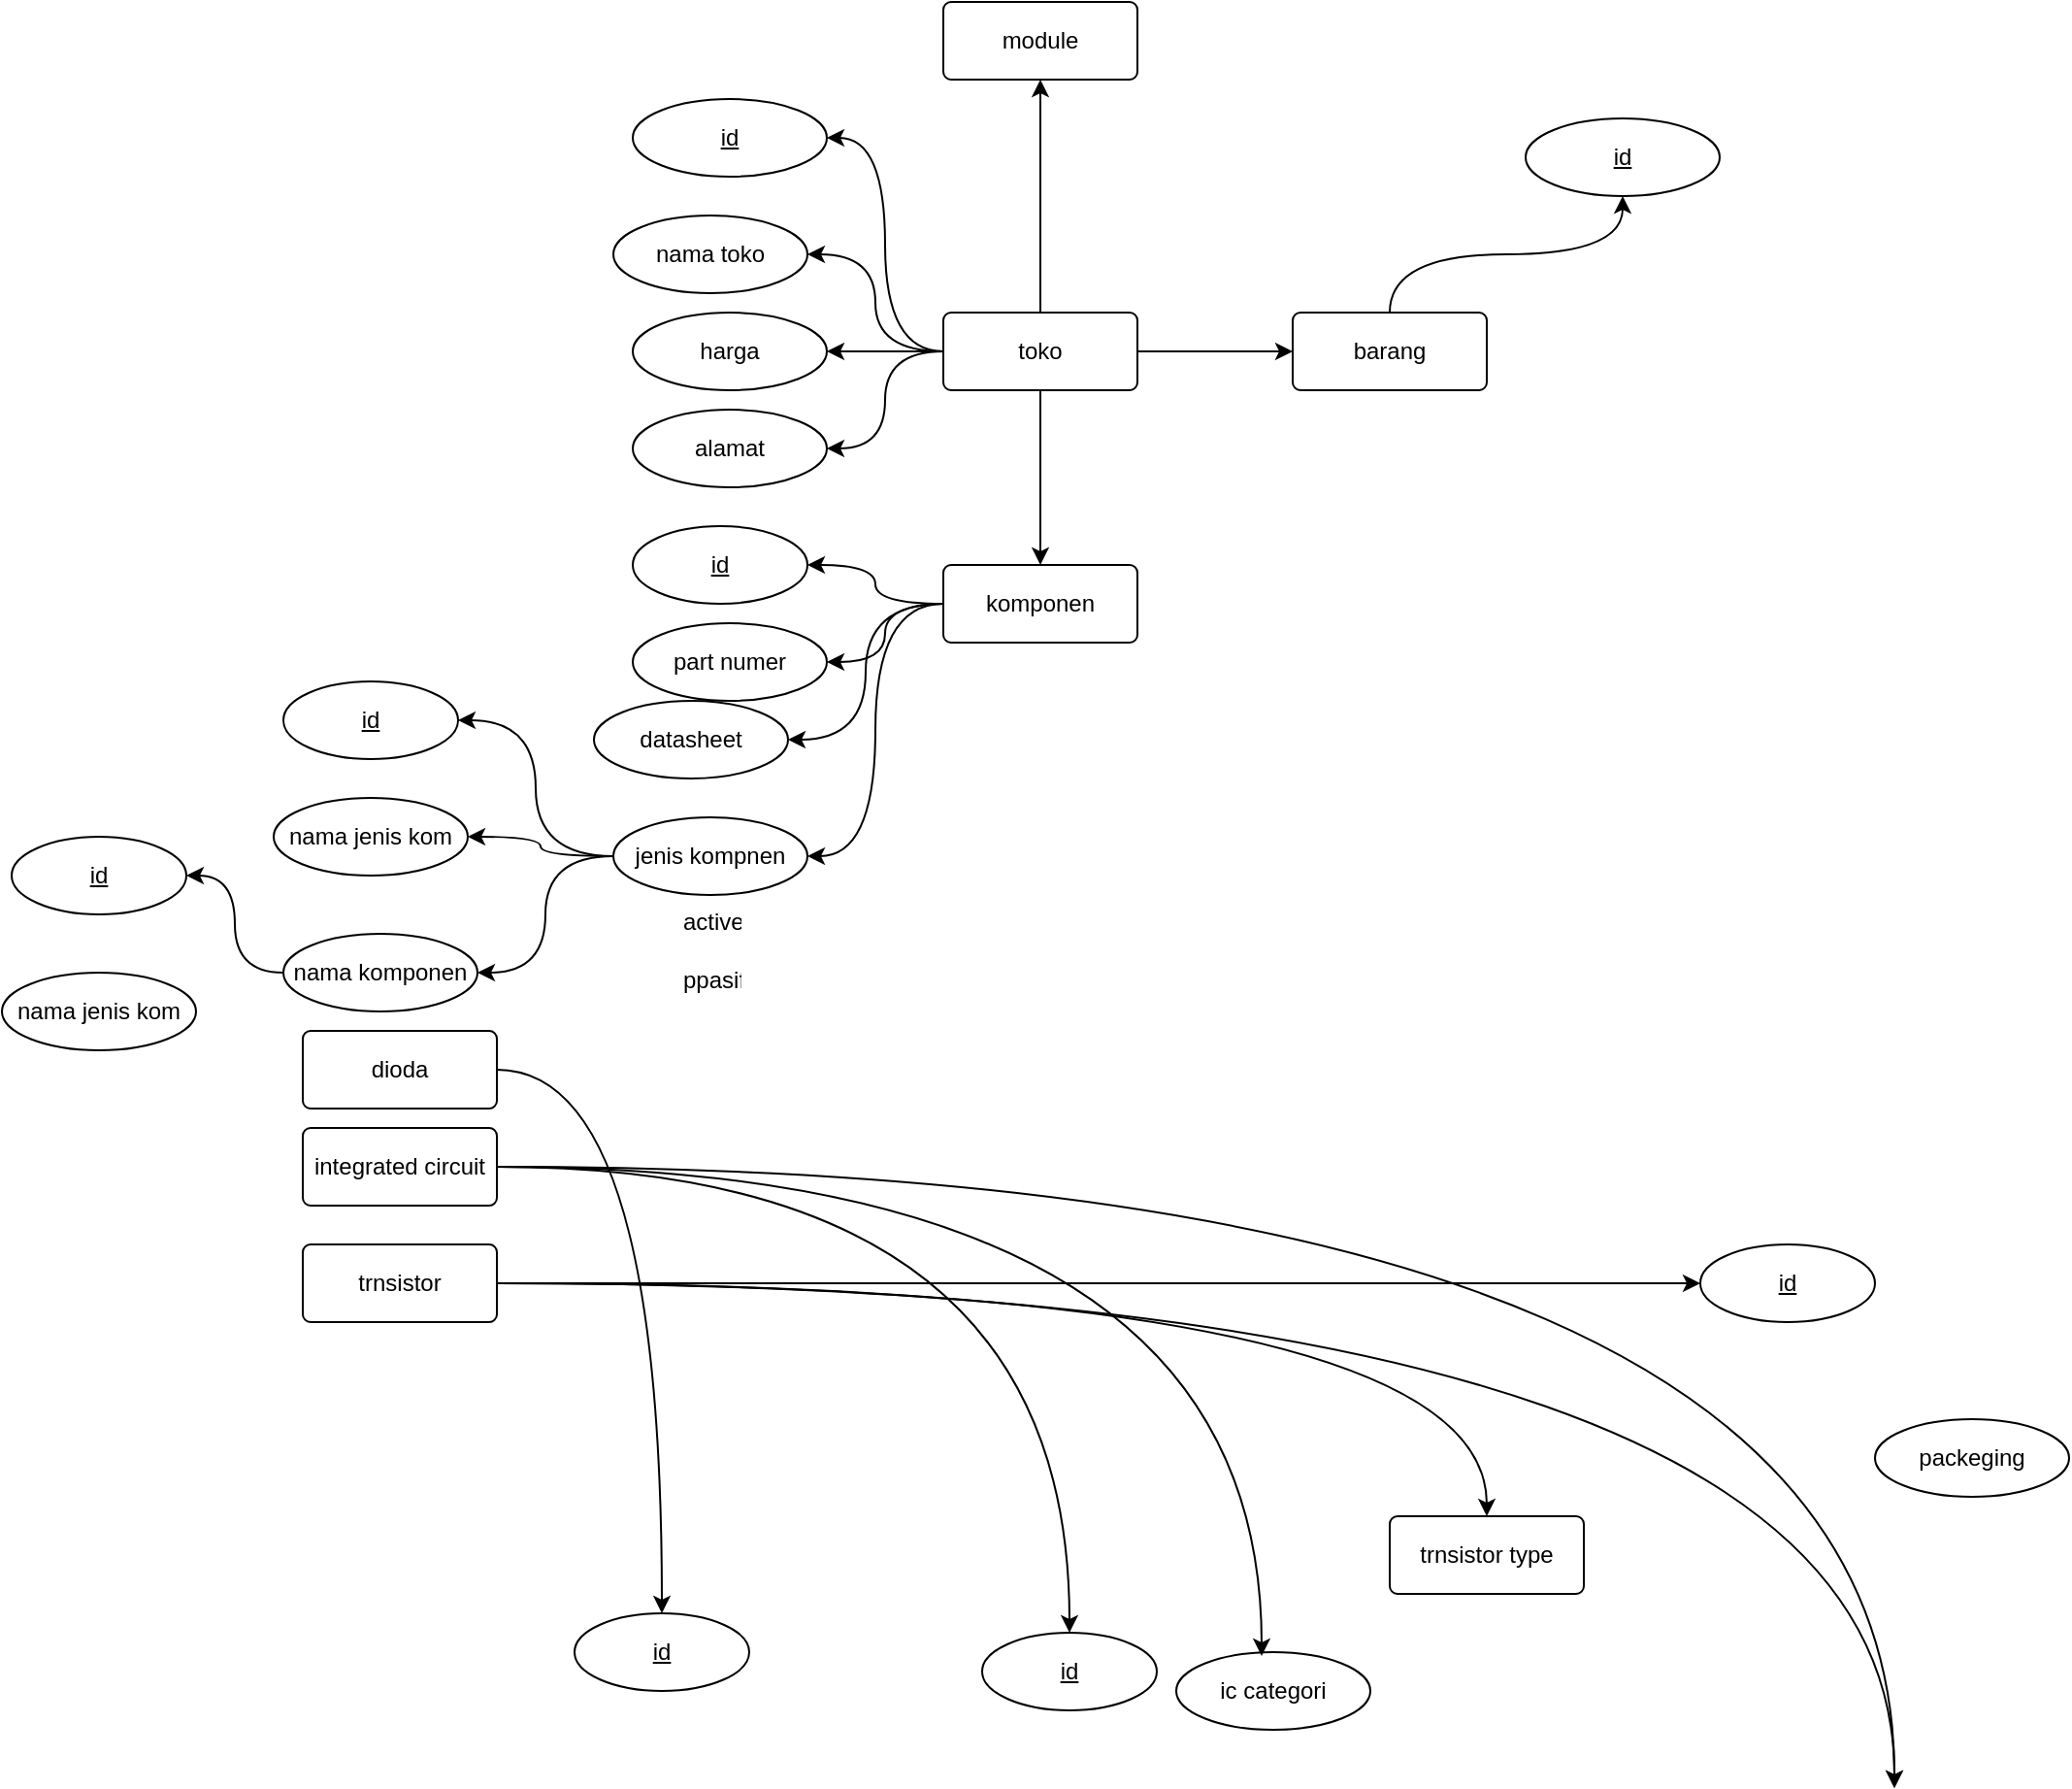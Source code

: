 <mxfile version="24.4.8" type="device" pages="5">
  <diagram name="Page-1" id="4YNNi3NzexPaqgfLfOFP">
    <mxGraphModel dx="3010" dy="2410" grid="1" gridSize="10" guides="1" tooltips="1" connect="1" arrows="1" fold="1" page="1" pageScale="1" pageWidth="850" pageHeight="1100" math="0" shadow="0">
      <root>
        <mxCell id="0" />
        <mxCell id="1" parent="0" />
        <mxCell id="D4lwPsTI3Pclu1fIJmD--15" style="edgeStyle=orthogonalEdgeStyle;curved=1;rounded=0;orthogonalLoop=1;jettySize=auto;html=1;entryX=1;entryY=0.5;entryDx=0;entryDy=0;" parent="1" source="D4lwPsTI3Pclu1fIJmD--9" target="D4lwPsTI3Pclu1fIJmD--10" edge="1">
          <mxGeometry relative="1" as="geometry" />
        </mxCell>
        <mxCell id="D4lwPsTI3Pclu1fIJmD--17" style="edgeStyle=orthogonalEdgeStyle;curved=1;rounded=0;orthogonalLoop=1;jettySize=auto;html=1;entryX=1;entryY=0.5;entryDx=0;entryDy=0;" parent="1" source="D4lwPsTI3Pclu1fIJmD--9" target="D4lwPsTI3Pclu1fIJmD--11" edge="1">
          <mxGeometry relative="1" as="geometry" />
        </mxCell>
        <mxCell id="D4lwPsTI3Pclu1fIJmD--18" style="edgeStyle=orthogonalEdgeStyle;curved=1;rounded=0;orthogonalLoop=1;jettySize=auto;html=1;entryX=1;entryY=0.5;entryDx=0;entryDy=0;" parent="1" source="D4lwPsTI3Pclu1fIJmD--9" target="D4lwPsTI3Pclu1fIJmD--13" edge="1">
          <mxGeometry relative="1" as="geometry" />
        </mxCell>
        <mxCell id="D4lwPsTI3Pclu1fIJmD--19" style="edgeStyle=orthogonalEdgeStyle;curved=1;rounded=0;orthogonalLoop=1;jettySize=auto;html=1;entryX=1;entryY=0.5;entryDx=0;entryDy=0;" parent="1" source="D4lwPsTI3Pclu1fIJmD--9" target="D4lwPsTI3Pclu1fIJmD--14" edge="1">
          <mxGeometry relative="1" as="geometry" />
        </mxCell>
        <mxCell id="D4lwPsTI3Pclu1fIJmD--34" style="edgeStyle=orthogonalEdgeStyle;curved=1;rounded=0;orthogonalLoop=1;jettySize=auto;html=1;entryX=0;entryY=0.5;entryDx=0;entryDy=0;" parent="1" source="D4lwPsTI3Pclu1fIJmD--9" target="D4lwPsTI3Pclu1fIJmD--20" edge="1">
          <mxGeometry relative="1" as="geometry" />
        </mxCell>
        <mxCell id="D4lwPsTI3Pclu1fIJmD--37" style="edgeStyle=orthogonalEdgeStyle;curved=1;rounded=0;orthogonalLoop=1;jettySize=auto;html=1;fontFamily=Helvetica;fontSize=12;fontColor=default;" parent="1" source="D4lwPsTI3Pclu1fIJmD--9" target="D4lwPsTI3Pclu1fIJmD--36" edge="1">
          <mxGeometry relative="1" as="geometry" />
        </mxCell>
        <mxCell id="D4lwPsTI3Pclu1fIJmD--38" style="edgeStyle=orthogonalEdgeStyle;curved=1;rounded=0;orthogonalLoop=1;jettySize=auto;html=1;entryX=0.5;entryY=1;entryDx=0;entryDy=0;fontFamily=Helvetica;fontSize=12;fontColor=default;" parent="1" source="D4lwPsTI3Pclu1fIJmD--9" target="D4lwPsTI3Pclu1fIJmD--35" edge="1">
          <mxGeometry relative="1" as="geometry" />
        </mxCell>
        <mxCell id="D4lwPsTI3Pclu1fIJmD--9" value="toko" style="rounded=1;arcSize=10;whiteSpace=wrap;html=1;align=center;" parent="1" vertex="1">
          <mxGeometry x="170" y="70" width="100" height="40" as="geometry" />
        </mxCell>
        <mxCell id="D4lwPsTI3Pclu1fIJmD--10" value="id" style="ellipse;whiteSpace=wrap;html=1;align=center;fontStyle=4;" parent="1" vertex="1">
          <mxGeometry x="10" y="-40" width="100" height="40" as="geometry" />
        </mxCell>
        <mxCell id="D4lwPsTI3Pclu1fIJmD--11" value="nama toko" style="ellipse;whiteSpace=wrap;html=1;align=center;" parent="1" vertex="1">
          <mxGeometry y="20" width="100" height="40" as="geometry" />
        </mxCell>
        <mxCell id="D4lwPsTI3Pclu1fIJmD--13" value="harga" style="ellipse;whiteSpace=wrap;html=1;align=center;" parent="1" vertex="1">
          <mxGeometry x="10" y="70" width="100" height="40" as="geometry" />
        </mxCell>
        <mxCell id="D4lwPsTI3Pclu1fIJmD--14" value="alamat" style="ellipse;whiteSpace=wrap;html=1;align=center;" parent="1" vertex="1">
          <mxGeometry x="10" y="120" width="100" height="40" as="geometry" />
        </mxCell>
        <mxCell id="D4lwPsTI3Pclu1fIJmD--26" style="edgeStyle=orthogonalEdgeStyle;curved=1;rounded=0;orthogonalLoop=1;jettySize=auto;html=1;entryX=0.5;entryY=1;entryDx=0;entryDy=0;exitX=0.5;exitY=0;exitDx=0;exitDy=0;" parent="1" source="D4lwPsTI3Pclu1fIJmD--20" target="D4lwPsTI3Pclu1fIJmD--24" edge="1">
          <mxGeometry relative="1" as="geometry" />
        </mxCell>
        <mxCell id="D4lwPsTI3Pclu1fIJmD--20" value="barang" style="rounded=1;arcSize=10;whiteSpace=wrap;html=1;align=center;" parent="1" vertex="1">
          <mxGeometry x="350" y="70" width="100" height="40" as="geometry" />
        </mxCell>
        <mxCell id="D4lwPsTI3Pclu1fIJmD--24" value="id" style="ellipse;whiteSpace=wrap;html=1;align=center;fontStyle=4;" parent="1" vertex="1">
          <mxGeometry x="470" y="-30" width="100" height="40" as="geometry" />
        </mxCell>
        <mxCell id="D4lwPsTI3Pclu1fIJmD--25" value="part numer" style="ellipse;whiteSpace=wrap;html=1;align=center;" parent="1" vertex="1">
          <mxGeometry x="10" y="230" width="100" height="40" as="geometry" />
        </mxCell>
        <mxCell id="D4lwPsTI3Pclu1fIJmD--59" style="edgeStyle=orthogonalEdgeStyle;curved=1;rounded=0;orthogonalLoop=1;jettySize=auto;html=1;entryX=0.5;entryY=0;entryDx=0;entryDy=0;fontFamily=Helvetica;fontSize=12;fontColor=default;" parent="1" source="D4lwPsTI3Pclu1fIJmD--27" target="D4lwPsTI3Pclu1fIJmD--48" edge="1">
          <mxGeometry relative="1" as="geometry" />
        </mxCell>
        <mxCell id="D4lwPsTI3Pclu1fIJmD--27" value="dioda" style="rounded=1;arcSize=10;whiteSpace=wrap;html=1;align=center;" parent="1" vertex="1">
          <mxGeometry x="-160" y="440" width="100" height="40" as="geometry" />
        </mxCell>
        <mxCell id="D4lwPsTI3Pclu1fIJmD--31" value="id" style="ellipse;whiteSpace=wrap;html=1;align=center;fontStyle=4;" parent="1" vertex="1">
          <mxGeometry x="10" y="180" width="90" height="40" as="geometry" />
        </mxCell>
        <mxCell id="D4lwPsTI3Pclu1fIJmD--35" value="module" style="rounded=1;arcSize=10;whiteSpace=wrap;html=1;align=center;" parent="1" vertex="1">
          <mxGeometry x="170" y="-90" width="100" height="40" as="geometry" />
        </mxCell>
        <mxCell id="D4lwPsTI3Pclu1fIJmD--40" style="edgeStyle=orthogonalEdgeStyle;curved=1;rounded=0;orthogonalLoop=1;jettySize=auto;html=1;entryX=1;entryY=0.5;entryDx=0;entryDy=0;fontFamily=Helvetica;fontSize=12;fontColor=default;" parent="1" source="D4lwPsTI3Pclu1fIJmD--36" target="D4lwPsTI3Pclu1fIJmD--31" edge="1">
          <mxGeometry relative="1" as="geometry" />
        </mxCell>
        <mxCell id="D4lwPsTI3Pclu1fIJmD--41" style="edgeStyle=orthogonalEdgeStyle;curved=1;rounded=0;orthogonalLoop=1;jettySize=auto;html=1;entryX=1;entryY=0.5;entryDx=0;entryDy=0;fontFamily=Helvetica;fontSize=12;fontColor=default;" parent="1" target="D4lwPsTI3Pclu1fIJmD--25" edge="1">
          <mxGeometry relative="1" as="geometry">
            <mxPoint x="170" y="220" as="sourcePoint" />
          </mxGeometry>
        </mxCell>
        <mxCell id="PGtXuvO1R2gWciWMtH2s-2" style="edgeStyle=orthogonalEdgeStyle;curved=1;rounded=0;orthogonalLoop=1;jettySize=auto;html=1;entryX=1;entryY=0.5;entryDx=0;entryDy=0;fontFamily=Helvetica;fontSize=12;fontColor=default;" parent="1" source="D4lwPsTI3Pclu1fIJmD--36" target="PGtXuvO1R2gWciWMtH2s-1" edge="1">
          <mxGeometry relative="1" as="geometry" />
        </mxCell>
        <mxCell id="D4lwPsTI3Pclu1fIJmD--36" value="komponen" style="rounded=1;arcSize=10;whiteSpace=wrap;html=1;align=center;" parent="1" vertex="1">
          <mxGeometry x="170" y="200" width="100" height="40" as="geometry" />
        </mxCell>
        <mxCell id="D4lwPsTI3Pclu1fIJmD--60" style="edgeStyle=orthogonalEdgeStyle;curved=1;rounded=0;orthogonalLoop=1;jettySize=auto;html=1;entryX=0.5;entryY=0;entryDx=0;entryDy=0;fontFamily=Helvetica;fontSize=12;fontColor=default;" parent="1" source="D4lwPsTI3Pclu1fIJmD--42" target="D4lwPsTI3Pclu1fIJmD--47" edge="1">
          <mxGeometry relative="1" as="geometry" />
        </mxCell>
        <mxCell id="D4lwPsTI3Pclu1fIJmD--72" style="edgeStyle=orthogonalEdgeStyle;curved=1;rounded=0;orthogonalLoop=1;jettySize=auto;html=1;entryX=0;entryY=0.5;entryDx=0;entryDy=0;fontFamily=Helvetica;fontSize=12;fontColor=default;" parent="1" source="D4lwPsTI3Pclu1fIJmD--42" edge="1">
          <mxGeometry relative="1" as="geometry">
            <mxPoint x="660" y="830" as="targetPoint" />
          </mxGeometry>
        </mxCell>
        <mxCell id="D4lwPsTI3Pclu1fIJmD--42" value="integrated circuit" style="rounded=1;arcSize=10;whiteSpace=wrap;html=1;align=center;" parent="1" vertex="1">
          <mxGeometry x="-160" y="490" width="100" height="40" as="geometry" />
        </mxCell>
        <mxCell id="D4lwPsTI3Pclu1fIJmD--61" style="edgeStyle=orthogonalEdgeStyle;curved=1;rounded=0;orthogonalLoop=1;jettySize=auto;html=1;fontFamily=Helvetica;fontSize=12;fontColor=default;entryX=0;entryY=0.5;entryDx=0;entryDy=0;" parent="1" source="D4lwPsTI3Pclu1fIJmD--43" target="D4lwPsTI3Pclu1fIJmD--51" edge="1">
          <mxGeometry relative="1" as="geometry">
            <mxPoint x="470" y="620" as="targetPoint" />
          </mxGeometry>
        </mxCell>
        <mxCell id="D4lwPsTI3Pclu1fIJmD--64" style="edgeStyle=orthogonalEdgeStyle;curved=1;rounded=0;orthogonalLoop=1;jettySize=auto;html=1;fontFamily=Helvetica;fontSize=12;fontColor=default;" parent="1" source="D4lwPsTI3Pclu1fIJmD--43" target="D4lwPsTI3Pclu1fIJmD--63" edge="1">
          <mxGeometry relative="1" as="geometry" />
        </mxCell>
        <mxCell id="D4lwPsTI3Pclu1fIJmD--73" style="edgeStyle=orthogonalEdgeStyle;curved=1;rounded=0;orthogonalLoop=1;jettySize=auto;html=1;entryX=0;entryY=0.5;entryDx=0;entryDy=0;fontFamily=Helvetica;fontSize=12;fontColor=default;" parent="1" source="D4lwPsTI3Pclu1fIJmD--43" edge="1">
          <mxGeometry relative="1" as="geometry">
            <mxPoint x="660" y="830" as="targetPoint" />
          </mxGeometry>
        </mxCell>
        <mxCell id="D4lwPsTI3Pclu1fIJmD--43" value="trnsistor" style="rounded=1;arcSize=10;whiteSpace=wrap;html=1;align=center;" parent="1" vertex="1">
          <mxGeometry x="-160" y="550" width="100" height="40" as="geometry" />
        </mxCell>
        <mxCell id="D4lwPsTI3Pclu1fIJmD--52" style="edgeStyle=orthogonalEdgeStyle;curved=1;rounded=0;orthogonalLoop=1;jettySize=auto;html=1;entryX=1;entryY=0.5;entryDx=0;entryDy=0;fontFamily=Helvetica;fontSize=12;fontColor=default;exitX=0;exitY=0.5;exitDx=0;exitDy=0;" parent="1" source="PGtXuvO1R2gWciWMtH2s-1" target="D4lwPsTI3Pclu1fIJmD--50" edge="1">
          <mxGeometry relative="1" as="geometry" />
        </mxCell>
        <mxCell id="D4lwPsTI3Pclu1fIJmD--66" style="edgeStyle=orthogonalEdgeStyle;curved=1;rounded=0;orthogonalLoop=1;jettySize=auto;html=1;fontFamily=Helvetica;fontSize=12;fontColor=default;exitX=0;exitY=0.5;exitDx=0;exitDy=0;entryX=1;entryY=0.5;entryDx=0;entryDy=0;" parent="1" source="D4lwPsTI3Pclu1fIJmD--36" target="D4lwPsTI3Pclu1fIJmD--65" edge="1">
          <mxGeometry relative="1" as="geometry" />
        </mxCell>
        <mxCell id="D4lwPsTI3Pclu1fIJmD--47" value="id" style="ellipse;whiteSpace=wrap;html=1;align=center;fontStyle=4;" parent="1" vertex="1">
          <mxGeometry x="190" y="750" width="90" height="40" as="geometry" />
        </mxCell>
        <mxCell id="D4lwPsTI3Pclu1fIJmD--48" value="id" style="ellipse;whiteSpace=wrap;html=1;align=center;fontStyle=4;" parent="1" vertex="1">
          <mxGeometry x="-20" y="740" width="90" height="40" as="geometry" />
        </mxCell>
        <mxCell id="D4lwPsTI3Pclu1fIJmD--50" value="id" style="ellipse;whiteSpace=wrap;html=1;align=center;fontStyle=4;" parent="1" vertex="1">
          <mxGeometry x="-170" y="260" width="90" height="40" as="geometry" />
        </mxCell>
        <mxCell id="D4lwPsTI3Pclu1fIJmD--51" value="id" style="ellipse;whiteSpace=wrap;html=1;align=center;fontStyle=4;" parent="1" vertex="1">
          <mxGeometry x="560" y="550" width="90" height="40" as="geometry" />
        </mxCell>
        <mxCell id="D4lwPsTI3Pclu1fIJmD--63" value="trnsistor type" style="rounded=1;arcSize=10;whiteSpace=wrap;html=1;align=center;" parent="1" vertex="1">
          <mxGeometry x="400" y="690" width="100" height="40" as="geometry" />
        </mxCell>
        <mxCell id="D4lwPsTI3Pclu1fIJmD--65" value="datasheet" style="ellipse;whiteSpace=wrap;html=1;align=center;" parent="1" vertex="1">
          <mxGeometry x="-10" y="270" width="100" height="40" as="geometry" />
        </mxCell>
        <mxCell id="D4lwPsTI3Pclu1fIJmD--67" value="ic categori" style="ellipse;whiteSpace=wrap;html=1;align=center;rounded=1;strokeColor=default;verticalAlign=middle;fontFamily=Helvetica;fontSize=12;fontColor=default;fillColor=default;" parent="1" vertex="1">
          <mxGeometry x="290" y="760" width="100" height="40" as="geometry" />
        </mxCell>
        <mxCell id="D4lwPsTI3Pclu1fIJmD--69" value="packeging" style="ellipse;whiteSpace=wrap;html=1;align=center;rounded=1;strokeColor=default;verticalAlign=middle;fontFamily=Helvetica;fontSize=12;fontColor=default;fillColor=default;" parent="1" vertex="1">
          <mxGeometry x="650" y="640" width="100" height="40" as="geometry" />
        </mxCell>
        <mxCell id="D4lwPsTI3Pclu1fIJmD--70" style="edgeStyle=orthogonalEdgeStyle;curved=1;rounded=0;orthogonalLoop=1;jettySize=auto;html=1;entryX=0.44;entryY=0.05;entryDx=0;entryDy=0;entryPerimeter=0;fontFamily=Helvetica;fontSize=12;fontColor=default;" parent="1" source="D4lwPsTI3Pclu1fIJmD--42" target="D4lwPsTI3Pclu1fIJmD--67" edge="1">
          <mxGeometry relative="1" as="geometry" />
        </mxCell>
        <mxCell id="PGtXuvO1R2gWciWMtH2s-4" style="edgeStyle=orthogonalEdgeStyle;curved=1;rounded=0;orthogonalLoop=1;jettySize=auto;html=1;entryX=1;entryY=0.5;entryDx=0;entryDy=0;fontFamily=Helvetica;fontSize=12;fontColor=default;" parent="1" source="PGtXuvO1R2gWciWMtH2s-1" target="PGtXuvO1R2gWciWMtH2s-3" edge="1">
          <mxGeometry relative="1" as="geometry" />
        </mxCell>
        <mxCell id="PGtXuvO1R2gWciWMtH2s-6" style="edgeStyle=orthogonalEdgeStyle;curved=1;rounded=0;orthogonalLoop=1;jettySize=auto;html=1;entryX=1;entryY=0.5;entryDx=0;entryDy=0;fontFamily=Helvetica;fontSize=12;fontColor=default;" parent="1" source="PGtXuvO1R2gWciWMtH2s-1" target="PGtXuvO1R2gWciWMtH2s-5" edge="1">
          <mxGeometry relative="1" as="geometry" />
        </mxCell>
        <mxCell id="PGtXuvO1R2gWciWMtH2s-1" value="jenis kompnen" style="ellipse;whiteSpace=wrap;html=1;align=center;" parent="1" vertex="1">
          <mxGeometry y="330" width="100" height="40" as="geometry" />
        </mxCell>
        <mxCell id="PGtXuvO1R2gWciWMtH2s-3" value="nama jenis kom" style="ellipse;whiteSpace=wrap;html=1;align=center;" parent="1" vertex="1">
          <mxGeometry x="-175" y="320" width="100" height="40" as="geometry" />
        </mxCell>
        <mxCell id="PGtXuvO1R2gWciWMtH2s-8" style="edgeStyle=orthogonalEdgeStyle;curved=1;rounded=0;orthogonalLoop=1;jettySize=auto;html=1;entryX=1;entryY=0.5;entryDx=0;entryDy=0;fontFamily=Helvetica;fontSize=12;fontColor=default;" parent="1" source="PGtXuvO1R2gWciWMtH2s-5" target="PGtXuvO1R2gWciWMtH2s-7" edge="1">
          <mxGeometry relative="1" as="geometry" />
        </mxCell>
        <mxCell id="PGtXuvO1R2gWciWMtH2s-5" value="nama komponen" style="ellipse;whiteSpace=wrap;html=1;align=center;" parent="1" vertex="1">
          <mxGeometry x="-170" y="390" width="100" height="40" as="geometry" />
        </mxCell>
        <mxCell id="PGtXuvO1R2gWciWMtH2s-7" value="id" style="ellipse;whiteSpace=wrap;html=1;align=center;fontStyle=4;" parent="1" vertex="1">
          <mxGeometry x="-310" y="340" width="90" height="40" as="geometry" />
        </mxCell>
        <mxCell id="PGtXuvO1R2gWciWMtH2s-9" value="nama jenis kom" style="ellipse;whiteSpace=wrap;html=1;align=center;" parent="1" vertex="1">
          <mxGeometry x="-315" y="410" width="100" height="40" as="geometry" />
        </mxCell>
        <mxCell id="PGtXuvO1R2gWciWMtH2s-10" value="active" style="text;strokeColor=none;fillColor=none;spacingLeft=4;spacingRight=4;overflow=hidden;rotatable=0;points=[[0,0.5],[1,0.5]];portConstraint=eastwest;fontSize=12;whiteSpace=wrap;html=1;fontFamily=Helvetica;fontColor=default;" parent="1" vertex="1">
          <mxGeometry x="30" y="370" width="40" height="30" as="geometry" />
        </mxCell>
        <mxCell id="PGtXuvO1R2gWciWMtH2s-11" value="ppasif" style="text;strokeColor=none;fillColor=none;spacingLeft=4;spacingRight=4;overflow=hidden;rotatable=0;points=[[0,0.5],[1,0.5]];portConstraint=eastwest;fontSize=12;whiteSpace=wrap;html=1;fontFamily=Helvetica;fontColor=default;" parent="1" vertex="1">
          <mxGeometry x="30" y="400" width="40" height="30" as="geometry" />
        </mxCell>
      </root>
    </mxGraphModel>
  </diagram>
  <diagram id="DSs6uedW7rt_eh-e6sq3" name="Page-2">
    <mxGraphModel dx="1920" dy="1164" grid="1" gridSize="10" guides="1" tooltips="1" connect="1" arrows="1" fold="1" page="1" pageScale="1" pageWidth="850" pageHeight="1100" background="#ffffff" math="0" shadow="0">
      <root>
        <mxCell id="0" />
        <mxCell id="1" parent="0" />
        <mxCell id="2uhlXPXvLm58alNrgMN--1" value="component_name" style="shape=table;startSize=30;container=1;collapsible=1;childLayout=tableLayout;fixedRows=1;rowLines=0;fontStyle=1;align=center;resizeLast=1;html=1;rounded=1;verticalAlign=middle;fontFamily=Helvetica;fontSize=12;labelBackgroundColor=none;fillColor=#FAE5C7;strokeColor=#0F8B8D;fontColor=#143642;" parent="1" vertex="1">
          <mxGeometry x="820" y="10" width="180" height="180" as="geometry">
            <mxRectangle x="310" y="190" width="70" height="30" as="alternateBounds" />
          </mxGeometry>
        </mxCell>
        <mxCell id="2uhlXPXvLm58alNrgMN--2" value="" style="shape=tableRow;horizontal=0;startSize=0;swimlaneHead=0;swimlaneBody=0;fillColor=none;collapsible=0;dropTarget=0;points=[[0,0.5],[1,0.5]];portConstraint=eastwest;top=0;left=0;right=0;bottom=1;rounded=1;align=center;verticalAlign=middle;fontFamily=Helvetica;fontSize=12;html=1;labelBackgroundColor=none;strokeColor=#0F8B8D;fontColor=#143642;" parent="2uhlXPXvLm58alNrgMN--1" vertex="1">
          <mxGeometry y="30" width="180" height="30" as="geometry" />
        </mxCell>
        <mxCell id="2uhlXPXvLm58alNrgMN--3" value="PK" style="shape=partialRectangle;connectable=0;fillColor=none;top=0;left=0;bottom=0;right=0;fontStyle=1;overflow=hidden;whiteSpace=wrap;html=1;rounded=1;align=center;verticalAlign=middle;fontFamily=Helvetica;fontSize=12;labelBackgroundColor=none;strokeColor=#0F8B8D;fontColor=#143642;" parent="2uhlXPXvLm58alNrgMN--2" vertex="1">
          <mxGeometry width="30" height="30" as="geometry">
            <mxRectangle width="30" height="30" as="alternateBounds" />
          </mxGeometry>
        </mxCell>
        <mxCell id="2uhlXPXvLm58alNrgMN--4" value="UniqueID" style="shape=partialRectangle;connectable=0;fillColor=none;top=0;left=0;bottom=0;right=0;align=left;spacingLeft=6;fontStyle=5;overflow=hidden;whiteSpace=wrap;html=1;rounded=1;verticalAlign=middle;fontFamily=Helvetica;fontSize=12;labelBackgroundColor=none;strokeColor=#0F8B8D;fontColor=#143642;" parent="2uhlXPXvLm58alNrgMN--2" vertex="1">
          <mxGeometry x="30" width="150" height="30" as="geometry">
            <mxRectangle width="150" height="30" as="alternateBounds" />
          </mxGeometry>
        </mxCell>
        <mxCell id="2uhlXPXvLm58alNrgMN--5" value="" style="shape=tableRow;horizontal=0;startSize=0;swimlaneHead=0;swimlaneBody=0;fillColor=none;collapsible=0;dropTarget=0;points=[[0,0.5],[1,0.5]];portConstraint=eastwest;top=0;left=0;right=0;bottom=0;rounded=1;align=center;verticalAlign=middle;fontFamily=Helvetica;fontSize=12;html=1;labelBackgroundColor=none;strokeColor=#0F8B8D;fontColor=#143642;" parent="2uhlXPXvLm58alNrgMN--1" vertex="1">
          <mxGeometry y="60" width="180" height="30" as="geometry" />
        </mxCell>
        <mxCell id="2uhlXPXvLm58alNrgMN--6" value="" style="shape=partialRectangle;connectable=0;fillColor=none;top=0;left=0;bottom=0;right=0;editable=1;overflow=hidden;whiteSpace=wrap;html=1;rounded=1;align=center;verticalAlign=middle;fontFamily=Helvetica;fontSize=12;labelBackgroundColor=none;strokeColor=#0F8B8D;fontColor=#143642;" parent="2uhlXPXvLm58alNrgMN--5" vertex="1">
          <mxGeometry width="30" height="30" as="geometry">
            <mxRectangle width="30" height="30" as="alternateBounds" />
          </mxGeometry>
        </mxCell>
        <mxCell id="2uhlXPXvLm58alNrgMN--7" value="Component_name" style="shape=partialRectangle;connectable=0;fillColor=none;top=0;left=0;bottom=0;right=0;align=left;spacingLeft=6;overflow=hidden;whiteSpace=wrap;html=1;rounded=1;verticalAlign=middle;fontFamily=Helvetica;fontSize=12;labelBackgroundColor=none;strokeColor=#0F8B8D;fontColor=#143642;" parent="2uhlXPXvLm58alNrgMN--5" vertex="1">
          <mxGeometry x="30" width="150" height="30" as="geometry">
            <mxRectangle width="150" height="30" as="alternateBounds" />
          </mxGeometry>
        </mxCell>
        <mxCell id="2uhlXPXvLm58alNrgMN--8" value="" style="shape=tableRow;horizontal=0;startSize=0;swimlaneHead=0;swimlaneBody=0;fillColor=none;collapsible=0;dropTarget=0;points=[[0,0.5],[1,0.5]];portConstraint=eastwest;top=0;left=0;right=0;bottom=0;rounded=1;align=center;verticalAlign=middle;fontFamily=Helvetica;fontSize=12;html=1;labelBackgroundColor=none;strokeColor=#0F8B8D;fontColor=#143642;" parent="2uhlXPXvLm58alNrgMN--1" vertex="1">
          <mxGeometry y="90" width="180" height="30" as="geometry" />
        </mxCell>
        <mxCell id="2uhlXPXvLm58alNrgMN--9" value="FK" style="shape=partialRectangle;connectable=0;fillColor=none;top=0;left=0;bottom=0;right=0;editable=1;overflow=hidden;whiteSpace=wrap;html=1;rounded=1;align=center;verticalAlign=middle;fontFamily=Helvetica;fontSize=12;labelBackgroundColor=none;strokeColor=#0F8B8D;fontColor=#143642;" parent="2uhlXPXvLm58alNrgMN--8" vertex="1">
          <mxGeometry width="30" height="30" as="geometry">
            <mxRectangle width="30" height="30" as="alternateBounds" />
          </mxGeometry>
        </mxCell>
        <mxCell id="2uhlXPXvLm58alNrgMN--10" value="" style="shape=partialRectangle;connectable=0;fillColor=none;top=0;left=0;bottom=0;right=0;align=left;spacingLeft=6;overflow=hidden;whiteSpace=wrap;html=1;rounded=1;verticalAlign=middle;fontFamily=Helvetica;fontSize=12;labelBackgroundColor=none;strokeColor=#0F8B8D;fontColor=#143642;" parent="2uhlXPXvLm58alNrgMN--8" vertex="1">
          <mxGeometry x="30" width="150" height="30" as="geometry">
            <mxRectangle width="150" height="30" as="alternateBounds" />
          </mxGeometry>
        </mxCell>
        <mxCell id="2uhlXPXvLm58alNrgMN--11" value="" style="shape=tableRow;horizontal=0;startSize=0;swimlaneHead=0;swimlaneBody=0;fillColor=none;collapsible=0;dropTarget=0;points=[[0,0.5],[1,0.5]];portConstraint=eastwest;top=0;left=0;right=0;bottom=0;rounded=1;align=center;verticalAlign=middle;fontFamily=Helvetica;fontSize=12;html=1;labelBackgroundColor=none;strokeColor=#0F8B8D;fontColor=#143642;" parent="2uhlXPXvLm58alNrgMN--1" vertex="1">
          <mxGeometry y="120" width="180" height="30" as="geometry" />
        </mxCell>
        <mxCell id="2uhlXPXvLm58alNrgMN--12" value="" style="shape=partialRectangle;connectable=0;fillColor=none;top=0;left=0;bottom=0;right=0;editable=1;overflow=hidden;whiteSpace=wrap;html=1;rounded=1;align=center;verticalAlign=middle;fontFamily=Helvetica;fontSize=12;labelBackgroundColor=none;strokeColor=#0F8B8D;fontColor=#143642;" parent="2uhlXPXvLm58alNrgMN--11" vertex="1">
          <mxGeometry width="30" height="30" as="geometry">
            <mxRectangle width="30" height="30" as="alternateBounds" />
          </mxGeometry>
        </mxCell>
        <mxCell id="2uhlXPXvLm58alNrgMN--13" value="" style="shape=partialRectangle;connectable=0;fillColor=none;top=0;left=0;bottom=0;right=0;align=left;spacingLeft=6;overflow=hidden;whiteSpace=wrap;html=1;rounded=1;verticalAlign=middle;fontFamily=Helvetica;fontSize=12;labelBackgroundColor=none;strokeColor=#0F8B8D;fontColor=#143642;" parent="2uhlXPXvLm58alNrgMN--11" vertex="1">
          <mxGeometry x="30" width="150" height="30" as="geometry">
            <mxRectangle width="150" height="30" as="alternateBounds" />
          </mxGeometry>
        </mxCell>
        <mxCell id="2uhlXPXvLm58alNrgMN--14" value="" style="shape=tableRow;horizontal=0;startSize=0;swimlaneHead=0;swimlaneBody=0;fillColor=none;collapsible=0;dropTarget=0;points=[[0,0.5],[1,0.5]];portConstraint=eastwest;top=0;left=0;right=0;bottom=0;rounded=1;align=center;verticalAlign=middle;fontFamily=Helvetica;fontSize=12;html=1;labelBackgroundColor=none;strokeColor=#0F8B8D;fontColor=#143642;" parent="2uhlXPXvLm58alNrgMN--1" vertex="1">
          <mxGeometry y="150" width="180" height="30" as="geometry" />
        </mxCell>
        <mxCell id="2uhlXPXvLm58alNrgMN--15" value="" style="shape=partialRectangle;connectable=0;fillColor=none;top=0;left=0;bottom=0;right=0;editable=1;overflow=hidden;whiteSpace=wrap;html=1;rounded=1;align=center;verticalAlign=middle;fontFamily=Helvetica;fontSize=12;labelBackgroundColor=none;strokeColor=#0F8B8D;fontColor=#143642;" parent="2uhlXPXvLm58alNrgMN--14" vertex="1">
          <mxGeometry width="30" height="30" as="geometry">
            <mxRectangle width="30" height="30" as="alternateBounds" />
          </mxGeometry>
        </mxCell>
        <mxCell id="2uhlXPXvLm58alNrgMN--16" value="" style="shape=partialRectangle;connectable=0;fillColor=none;top=0;left=0;bottom=0;right=0;align=left;spacingLeft=6;overflow=hidden;whiteSpace=wrap;html=1;rounded=1;verticalAlign=middle;fontFamily=Helvetica;fontSize=12;labelBackgroundColor=none;strokeColor=#0F8B8D;fontColor=#143642;" parent="2uhlXPXvLm58alNrgMN--14" vertex="1">
          <mxGeometry x="30" width="150" height="30" as="geometry">
            <mxRectangle width="150" height="30" as="alternateBounds" />
          </mxGeometry>
        </mxCell>
        <mxCell id="2uhlXPXvLm58alNrgMN--17" value="pakaging" style="shape=table;startSize=30;container=1;collapsible=1;childLayout=tableLayout;fixedRows=1;rowLines=0;fontStyle=1;align=center;resizeLast=1;html=1;rounded=1;verticalAlign=middle;fontFamily=Helvetica;fontSize=12;labelBackgroundColor=none;fillColor=#FAE5C7;strokeColor=#0F8B8D;fontColor=#143642;" parent="1" vertex="1">
          <mxGeometry x="820" y="200" width="180" height="180" as="geometry">
            <mxRectangle x="310" y="190" width="70" height="30" as="alternateBounds" />
          </mxGeometry>
        </mxCell>
        <mxCell id="2uhlXPXvLm58alNrgMN--18" value="" style="shape=tableRow;horizontal=0;startSize=0;swimlaneHead=0;swimlaneBody=0;fillColor=none;collapsible=0;dropTarget=0;points=[[0,0.5],[1,0.5]];portConstraint=eastwest;top=0;left=0;right=0;bottom=1;rounded=1;align=center;verticalAlign=middle;fontFamily=Helvetica;fontSize=12;html=1;labelBackgroundColor=none;strokeColor=#0F8B8D;fontColor=#143642;" parent="2uhlXPXvLm58alNrgMN--17" vertex="1">
          <mxGeometry y="30" width="180" height="30" as="geometry" />
        </mxCell>
        <mxCell id="2uhlXPXvLm58alNrgMN--19" value="PK" style="shape=partialRectangle;connectable=0;fillColor=none;top=0;left=0;bottom=0;right=0;fontStyle=1;overflow=hidden;whiteSpace=wrap;html=1;rounded=1;align=center;verticalAlign=middle;fontFamily=Helvetica;fontSize=12;labelBackgroundColor=none;strokeColor=#0F8B8D;fontColor=#143642;" parent="2uhlXPXvLm58alNrgMN--18" vertex="1">
          <mxGeometry width="30" height="30" as="geometry">
            <mxRectangle width="30" height="30" as="alternateBounds" />
          </mxGeometry>
        </mxCell>
        <mxCell id="2uhlXPXvLm58alNrgMN--20" value="UniqueID" style="shape=partialRectangle;connectable=0;fillColor=none;top=0;left=0;bottom=0;right=0;align=left;spacingLeft=6;fontStyle=5;overflow=hidden;whiteSpace=wrap;html=1;rounded=1;verticalAlign=middle;fontFamily=Helvetica;fontSize=12;labelBackgroundColor=none;strokeColor=#0F8B8D;fontColor=#143642;" parent="2uhlXPXvLm58alNrgMN--18" vertex="1">
          <mxGeometry x="30" width="150" height="30" as="geometry">
            <mxRectangle width="150" height="30" as="alternateBounds" />
          </mxGeometry>
        </mxCell>
        <mxCell id="2uhlXPXvLm58alNrgMN--21" value="" style="shape=tableRow;horizontal=0;startSize=0;swimlaneHead=0;swimlaneBody=0;fillColor=none;collapsible=0;dropTarget=0;points=[[0,0.5],[1,0.5]];portConstraint=eastwest;top=0;left=0;right=0;bottom=0;rounded=1;align=center;verticalAlign=middle;fontFamily=Helvetica;fontSize=12;html=1;labelBackgroundColor=none;strokeColor=#0F8B8D;fontColor=#143642;" parent="2uhlXPXvLm58alNrgMN--17" vertex="1">
          <mxGeometry y="60" width="180" height="30" as="geometry" />
        </mxCell>
        <mxCell id="2uhlXPXvLm58alNrgMN--22" value="" style="shape=partialRectangle;connectable=0;fillColor=none;top=0;left=0;bottom=0;right=0;editable=1;overflow=hidden;whiteSpace=wrap;html=1;rounded=1;align=center;verticalAlign=middle;fontFamily=Helvetica;fontSize=12;labelBackgroundColor=none;strokeColor=#0F8B8D;fontColor=#143642;" parent="2uhlXPXvLm58alNrgMN--21" vertex="1">
          <mxGeometry width="30" height="30" as="geometry">
            <mxRectangle width="30" height="30" as="alternateBounds" />
          </mxGeometry>
        </mxCell>
        <mxCell id="2uhlXPXvLm58alNrgMN--23" value="Pakaging_name" style="shape=partialRectangle;connectable=0;fillColor=none;top=0;left=0;bottom=0;right=0;align=left;spacingLeft=6;overflow=hidden;whiteSpace=wrap;html=1;rounded=1;verticalAlign=middle;fontFamily=Helvetica;fontSize=12;labelBackgroundColor=none;strokeColor=#0F8B8D;fontColor=#143642;" parent="2uhlXPXvLm58alNrgMN--21" vertex="1">
          <mxGeometry x="30" width="150" height="30" as="geometry">
            <mxRectangle width="150" height="30" as="alternateBounds" />
          </mxGeometry>
        </mxCell>
        <mxCell id="2uhlXPXvLm58alNrgMN--24" value="" style="shape=tableRow;horizontal=0;startSize=0;swimlaneHead=0;swimlaneBody=0;fillColor=none;collapsible=0;dropTarget=0;points=[[0,0.5],[1,0.5]];portConstraint=eastwest;top=0;left=0;right=0;bottom=0;rounded=1;align=center;verticalAlign=middle;fontFamily=Helvetica;fontSize=12;html=1;labelBackgroundColor=none;strokeColor=#0F8B8D;fontColor=#143642;" parent="2uhlXPXvLm58alNrgMN--17" vertex="1">
          <mxGeometry y="90" width="180" height="30" as="geometry" />
        </mxCell>
        <mxCell id="2uhlXPXvLm58alNrgMN--25" value="" style="shape=partialRectangle;connectable=0;fillColor=none;top=0;left=0;bottom=0;right=0;editable=1;overflow=hidden;whiteSpace=wrap;html=1;rounded=1;align=center;verticalAlign=middle;fontFamily=Helvetica;fontSize=12;labelBackgroundColor=none;strokeColor=#0F8B8D;fontColor=#143642;" parent="2uhlXPXvLm58alNrgMN--24" vertex="1">
          <mxGeometry width="30" height="30" as="geometry">
            <mxRectangle width="30" height="30" as="alternateBounds" />
          </mxGeometry>
        </mxCell>
        <mxCell id="2uhlXPXvLm58alNrgMN--26" value="" style="shape=partialRectangle;connectable=0;fillColor=none;top=0;left=0;bottom=0;right=0;align=left;spacingLeft=6;overflow=hidden;whiteSpace=wrap;html=1;rounded=1;verticalAlign=middle;fontFamily=Helvetica;fontSize=12;labelBackgroundColor=none;strokeColor=#0F8B8D;fontColor=#143642;" parent="2uhlXPXvLm58alNrgMN--24" vertex="1">
          <mxGeometry x="30" width="150" height="30" as="geometry">
            <mxRectangle width="150" height="30" as="alternateBounds" />
          </mxGeometry>
        </mxCell>
        <mxCell id="2uhlXPXvLm58alNrgMN--27" value="" style="shape=tableRow;horizontal=0;startSize=0;swimlaneHead=0;swimlaneBody=0;fillColor=none;collapsible=0;dropTarget=0;points=[[0,0.5],[1,0.5]];portConstraint=eastwest;top=0;left=0;right=0;bottom=0;rounded=1;align=center;verticalAlign=middle;fontFamily=Helvetica;fontSize=12;html=1;labelBackgroundColor=none;strokeColor=#0F8B8D;fontColor=#143642;" parent="2uhlXPXvLm58alNrgMN--17" vertex="1">
          <mxGeometry y="120" width="180" height="30" as="geometry" />
        </mxCell>
        <mxCell id="2uhlXPXvLm58alNrgMN--28" value="" style="shape=partialRectangle;connectable=0;fillColor=none;top=0;left=0;bottom=0;right=0;editable=1;overflow=hidden;whiteSpace=wrap;html=1;rounded=1;align=center;verticalAlign=middle;fontFamily=Helvetica;fontSize=12;labelBackgroundColor=none;strokeColor=#0F8B8D;fontColor=#143642;" parent="2uhlXPXvLm58alNrgMN--27" vertex="1">
          <mxGeometry width="30" height="30" as="geometry">
            <mxRectangle width="30" height="30" as="alternateBounds" />
          </mxGeometry>
        </mxCell>
        <mxCell id="2uhlXPXvLm58alNrgMN--29" value="" style="shape=partialRectangle;connectable=0;fillColor=none;top=0;left=0;bottom=0;right=0;align=left;spacingLeft=6;overflow=hidden;whiteSpace=wrap;html=1;rounded=1;verticalAlign=middle;fontFamily=Helvetica;fontSize=12;labelBackgroundColor=none;strokeColor=#0F8B8D;fontColor=#143642;" parent="2uhlXPXvLm58alNrgMN--27" vertex="1">
          <mxGeometry x="30" width="150" height="30" as="geometry">
            <mxRectangle width="150" height="30" as="alternateBounds" />
          </mxGeometry>
        </mxCell>
        <mxCell id="2uhlXPXvLm58alNrgMN--30" value="" style="shape=tableRow;horizontal=0;startSize=0;swimlaneHead=0;swimlaneBody=0;fillColor=none;collapsible=0;dropTarget=0;points=[[0,0.5],[1,0.5]];portConstraint=eastwest;top=0;left=0;right=0;bottom=0;rounded=1;align=center;verticalAlign=middle;fontFamily=Helvetica;fontSize=12;html=1;labelBackgroundColor=none;strokeColor=#0F8B8D;fontColor=#143642;" parent="2uhlXPXvLm58alNrgMN--17" vertex="1">
          <mxGeometry y="150" width="180" height="30" as="geometry" />
        </mxCell>
        <mxCell id="2uhlXPXvLm58alNrgMN--31" value="" style="shape=partialRectangle;connectable=0;fillColor=none;top=0;left=0;bottom=0;right=0;editable=1;overflow=hidden;whiteSpace=wrap;html=1;rounded=1;align=center;verticalAlign=middle;fontFamily=Helvetica;fontSize=12;labelBackgroundColor=none;strokeColor=#0F8B8D;fontColor=#143642;" parent="2uhlXPXvLm58alNrgMN--30" vertex="1">
          <mxGeometry width="30" height="30" as="geometry">
            <mxRectangle width="30" height="30" as="alternateBounds" />
          </mxGeometry>
        </mxCell>
        <mxCell id="2uhlXPXvLm58alNrgMN--32" value="" style="shape=partialRectangle;connectable=0;fillColor=none;top=0;left=0;bottom=0;right=0;align=left;spacingLeft=6;overflow=hidden;whiteSpace=wrap;html=1;rounded=1;verticalAlign=middle;fontFamily=Helvetica;fontSize=12;labelBackgroundColor=none;strokeColor=#0F8B8D;fontColor=#143642;" parent="2uhlXPXvLm58alNrgMN--30" vertex="1">
          <mxGeometry x="30" width="150" height="30" as="geometry">
            <mxRectangle width="150" height="30" as="alternateBounds" />
          </mxGeometry>
        </mxCell>
        <mxCell id="3Naj8SgM-AimvZiW-iG4-1" value="transistor_category" style="shape=table;startSize=30;container=1;collapsible=1;childLayout=tableLayout;fixedRows=1;rowLines=0;fontStyle=1;align=center;resizeLast=1;html=1;rounded=1;verticalAlign=middle;fontFamily=Helvetica;fontSize=12;labelBackgroundColor=none;fillColor=#FAE5C7;strokeColor=#0F8B8D;fontColor=#143642;" parent="1" vertex="1">
          <mxGeometry x="1040" y="10" width="200" height="180" as="geometry">
            <mxRectangle x="310" y="190" width="70" height="30" as="alternateBounds" />
          </mxGeometry>
        </mxCell>
        <mxCell id="3Naj8SgM-AimvZiW-iG4-2" value="" style="shape=tableRow;horizontal=0;startSize=0;swimlaneHead=0;swimlaneBody=0;fillColor=none;collapsible=0;dropTarget=0;points=[[0,0.5],[1,0.5]];portConstraint=eastwest;top=0;left=0;right=0;bottom=1;rounded=1;align=center;verticalAlign=middle;fontFamily=Helvetica;fontSize=12;html=1;labelBackgroundColor=none;strokeColor=#0F8B8D;fontColor=#143642;" parent="3Naj8SgM-AimvZiW-iG4-1" vertex="1">
          <mxGeometry y="30" width="200" height="30" as="geometry" />
        </mxCell>
        <mxCell id="3Naj8SgM-AimvZiW-iG4-3" value="PK" style="shape=partialRectangle;connectable=0;fillColor=none;top=0;left=0;bottom=0;right=0;fontStyle=1;overflow=hidden;whiteSpace=wrap;html=1;rounded=1;align=center;verticalAlign=middle;fontFamily=Helvetica;fontSize=12;labelBackgroundColor=none;strokeColor=#0F8B8D;fontColor=#143642;" parent="3Naj8SgM-AimvZiW-iG4-2" vertex="1">
          <mxGeometry width="30" height="30" as="geometry">
            <mxRectangle width="30" height="30" as="alternateBounds" />
          </mxGeometry>
        </mxCell>
        <mxCell id="3Naj8SgM-AimvZiW-iG4-4" value="UniqueID" style="shape=partialRectangle;connectable=0;fillColor=none;top=0;left=0;bottom=0;right=0;align=left;spacingLeft=6;fontStyle=5;overflow=hidden;whiteSpace=wrap;html=1;rounded=1;verticalAlign=middle;fontFamily=Helvetica;fontSize=12;labelBackgroundColor=none;strokeColor=#0F8B8D;fontColor=#143642;" parent="3Naj8SgM-AimvZiW-iG4-2" vertex="1">
          <mxGeometry x="30" width="170" height="30" as="geometry">
            <mxRectangle width="170" height="30" as="alternateBounds" />
          </mxGeometry>
        </mxCell>
        <mxCell id="3Naj8SgM-AimvZiW-iG4-5" value="" style="shape=tableRow;horizontal=0;startSize=0;swimlaneHead=0;swimlaneBody=0;fillColor=none;collapsible=0;dropTarget=0;points=[[0,0.5],[1,0.5]];portConstraint=eastwest;top=0;left=0;right=0;bottom=0;rounded=1;align=center;verticalAlign=middle;fontFamily=Helvetica;fontSize=12;html=1;labelBackgroundColor=none;strokeColor=#0F8B8D;fontColor=#143642;" parent="3Naj8SgM-AimvZiW-iG4-1" vertex="1">
          <mxGeometry y="60" width="200" height="30" as="geometry" />
        </mxCell>
        <mxCell id="3Naj8SgM-AimvZiW-iG4-6" value="" style="shape=partialRectangle;connectable=0;fillColor=none;top=0;left=0;bottom=0;right=0;editable=1;overflow=hidden;whiteSpace=wrap;html=1;rounded=1;align=center;verticalAlign=middle;fontFamily=Helvetica;fontSize=12;labelBackgroundColor=none;strokeColor=#0F8B8D;fontColor=#143642;" parent="3Naj8SgM-AimvZiW-iG4-5" vertex="1">
          <mxGeometry width="30" height="30" as="geometry">
            <mxRectangle width="30" height="30" as="alternateBounds" />
          </mxGeometry>
        </mxCell>
        <mxCell id="3Naj8SgM-AimvZiW-iG4-7" value="&lt;span style=&quot;color: rgb(0, 0, 0); font-family: Helvetica; font-size: 12px; font-style: normal; font-variant-ligatures: normal; font-variant-caps: normal; letter-spacing: normal; orphans: 2; text-align: center; text-indent: 0px; text-transform: none; widows: 2; word-spacing: 0px; -webkit-text-stroke-width: 0px; background-color: rgb(251, 251, 251); text-decoration-thickness: initial; text-decoration-style: initial; text-decoration-color: initial; float: none; display: inline !important;&quot;&gt;Transistor_category_name&lt;/span&gt;" style="shape=partialRectangle;connectable=0;fillColor=none;top=0;left=0;bottom=0;right=0;align=left;spacingLeft=6;overflow=hidden;whiteSpace=wrap;html=1;rounded=1;verticalAlign=middle;fontFamily=Helvetica;fontSize=12;labelBackgroundColor=none;strokeColor=#0F8B8D;fontColor=#143642;" parent="3Naj8SgM-AimvZiW-iG4-5" vertex="1">
          <mxGeometry x="30" width="170" height="30" as="geometry">
            <mxRectangle width="170" height="30" as="alternateBounds" />
          </mxGeometry>
        </mxCell>
        <mxCell id="3Naj8SgM-AimvZiW-iG4-8" value="" style="shape=tableRow;horizontal=0;startSize=0;swimlaneHead=0;swimlaneBody=0;fillColor=none;collapsible=0;dropTarget=0;points=[[0,0.5],[1,0.5]];portConstraint=eastwest;top=0;left=0;right=0;bottom=0;rounded=1;align=center;verticalAlign=middle;fontFamily=Helvetica;fontSize=12;html=1;labelBackgroundColor=none;strokeColor=#0F8B8D;fontColor=#143642;" parent="3Naj8SgM-AimvZiW-iG4-1" vertex="1">
          <mxGeometry y="90" width="200" height="30" as="geometry" />
        </mxCell>
        <mxCell id="3Naj8SgM-AimvZiW-iG4-9" value="" style="shape=partialRectangle;connectable=0;fillColor=none;top=0;left=0;bottom=0;right=0;editable=1;overflow=hidden;whiteSpace=wrap;html=1;rounded=1;align=center;verticalAlign=middle;fontFamily=Helvetica;fontSize=12;labelBackgroundColor=none;strokeColor=#0F8B8D;fontColor=#143642;" parent="3Naj8SgM-AimvZiW-iG4-8" vertex="1">
          <mxGeometry width="30" height="30" as="geometry">
            <mxRectangle width="30" height="30" as="alternateBounds" />
          </mxGeometry>
        </mxCell>
        <mxCell id="3Naj8SgM-AimvZiW-iG4-10" value="" style="shape=partialRectangle;connectable=0;fillColor=none;top=0;left=0;bottom=0;right=0;align=left;spacingLeft=6;overflow=hidden;whiteSpace=wrap;html=1;rounded=1;verticalAlign=middle;fontFamily=Helvetica;fontSize=12;labelBackgroundColor=none;strokeColor=#0F8B8D;fontColor=#143642;" parent="3Naj8SgM-AimvZiW-iG4-8" vertex="1">
          <mxGeometry x="30" width="170" height="30" as="geometry">
            <mxRectangle width="170" height="30" as="alternateBounds" />
          </mxGeometry>
        </mxCell>
        <mxCell id="3Naj8SgM-AimvZiW-iG4-11" value="" style="shape=tableRow;horizontal=0;startSize=0;swimlaneHead=0;swimlaneBody=0;fillColor=none;collapsible=0;dropTarget=0;points=[[0,0.5],[1,0.5]];portConstraint=eastwest;top=0;left=0;right=0;bottom=0;rounded=1;align=center;verticalAlign=middle;fontFamily=Helvetica;fontSize=12;html=1;labelBackgroundColor=none;strokeColor=#0F8B8D;fontColor=#143642;" parent="3Naj8SgM-AimvZiW-iG4-1" vertex="1">
          <mxGeometry y="120" width="200" height="30" as="geometry" />
        </mxCell>
        <mxCell id="3Naj8SgM-AimvZiW-iG4-12" value="FK" style="shape=partialRectangle;connectable=0;fillColor=none;top=0;left=0;bottom=0;right=0;editable=1;overflow=hidden;whiteSpace=wrap;html=1;rounded=1;align=center;verticalAlign=middle;fontFamily=Helvetica;fontSize=12;labelBackgroundColor=none;strokeColor=#0F8B8D;fontColor=#143642;" parent="3Naj8SgM-AimvZiW-iG4-11" vertex="1">
          <mxGeometry width="30" height="30" as="geometry">
            <mxRectangle width="30" height="30" as="alternateBounds" />
          </mxGeometry>
        </mxCell>
        <mxCell id="3Naj8SgM-AimvZiW-iG4-13" value="Component_name" style="shape=partialRectangle;connectable=0;fillColor=none;top=0;left=0;bottom=0;right=0;align=left;spacingLeft=6;overflow=hidden;whiteSpace=wrap;html=1;rounded=1;verticalAlign=middle;fontFamily=Helvetica;fontSize=12;labelBackgroundColor=none;strokeColor=#0F8B8D;fontColor=#143642;" parent="3Naj8SgM-AimvZiW-iG4-11" vertex="1">
          <mxGeometry x="30" width="170" height="30" as="geometry">
            <mxRectangle width="170" height="30" as="alternateBounds" />
          </mxGeometry>
        </mxCell>
        <mxCell id="3Naj8SgM-AimvZiW-iG4-14" value="" style="shape=tableRow;horizontal=0;startSize=0;swimlaneHead=0;swimlaneBody=0;fillColor=none;collapsible=0;dropTarget=0;points=[[0,0.5],[1,0.5]];portConstraint=eastwest;top=0;left=0;right=0;bottom=0;rounded=1;align=center;verticalAlign=middle;fontFamily=Helvetica;fontSize=12;html=1;labelBackgroundColor=none;strokeColor=#0F8B8D;fontColor=#143642;" parent="3Naj8SgM-AimvZiW-iG4-1" vertex="1">
          <mxGeometry y="150" width="200" height="30" as="geometry" />
        </mxCell>
        <mxCell id="3Naj8SgM-AimvZiW-iG4-15" value="" style="shape=partialRectangle;connectable=0;fillColor=none;top=0;left=0;bottom=0;right=0;editable=1;overflow=hidden;whiteSpace=wrap;html=1;rounded=1;align=center;verticalAlign=middle;fontFamily=Helvetica;fontSize=12;labelBackgroundColor=none;strokeColor=#0F8B8D;fontColor=#143642;" parent="3Naj8SgM-AimvZiW-iG4-14" vertex="1">
          <mxGeometry width="30" height="30" as="geometry">
            <mxRectangle width="30" height="30" as="alternateBounds" />
          </mxGeometry>
        </mxCell>
        <mxCell id="3Naj8SgM-AimvZiW-iG4-16" value="" style="shape=partialRectangle;connectable=0;fillColor=none;top=0;left=0;bottom=0;right=0;align=left;spacingLeft=6;overflow=hidden;whiteSpace=wrap;html=1;rounded=1;verticalAlign=middle;fontFamily=Helvetica;fontSize=12;labelBackgroundColor=none;strokeColor=#0F8B8D;fontColor=#143642;" parent="3Naj8SgM-AimvZiW-iG4-14" vertex="1">
          <mxGeometry x="30" width="170" height="30" as="geometry">
            <mxRectangle width="170" height="30" as="alternateBounds" />
          </mxGeometry>
        </mxCell>
        <mxCell id="yMefF5cK6OsSg-FzfDH0-2" value="BJT_tipe" style="shape=table;startSize=30;container=1;collapsible=1;childLayout=tableLayout;fixedRows=1;rowLines=0;fontStyle=1;align=center;resizeLast=1;html=1;rounded=1;verticalAlign=middle;fontFamily=Helvetica;fontSize=12;labelBackgroundColor=none;fillColor=#FAE5C7;strokeColor=#0F8B8D;fontColor=#143642;" parent="1" vertex="1">
          <mxGeometry x="1280" width="200" height="90" as="geometry">
            <mxRectangle x="310" y="190" width="70" height="30" as="alternateBounds" />
          </mxGeometry>
        </mxCell>
        <mxCell id="yMefF5cK6OsSg-FzfDH0-3" value="" style="shape=tableRow;horizontal=0;startSize=0;swimlaneHead=0;swimlaneBody=0;fillColor=none;collapsible=0;dropTarget=0;points=[[0,0.5],[1,0.5]];portConstraint=eastwest;top=0;left=0;right=0;bottom=1;rounded=1;align=center;verticalAlign=middle;fontFamily=Helvetica;fontSize=12;html=1;labelBackgroundColor=none;strokeColor=#0F8B8D;fontColor=#143642;" parent="yMefF5cK6OsSg-FzfDH0-2" vertex="1">
          <mxGeometry y="30" width="200" height="30" as="geometry" />
        </mxCell>
        <mxCell id="yMefF5cK6OsSg-FzfDH0-4" value="PK" style="shape=partialRectangle;connectable=0;fillColor=none;top=0;left=0;bottom=0;right=0;fontStyle=1;overflow=hidden;whiteSpace=wrap;html=1;rounded=1;align=center;verticalAlign=middle;fontFamily=Helvetica;fontSize=12;labelBackgroundColor=none;strokeColor=#0F8B8D;fontColor=#143642;" parent="yMefF5cK6OsSg-FzfDH0-3" vertex="1">
          <mxGeometry width="30" height="30" as="geometry">
            <mxRectangle width="30" height="30" as="alternateBounds" />
          </mxGeometry>
        </mxCell>
        <mxCell id="yMefF5cK6OsSg-FzfDH0-5" value="UniqueID" style="shape=partialRectangle;connectable=0;fillColor=none;top=0;left=0;bottom=0;right=0;align=left;spacingLeft=6;fontStyle=5;overflow=hidden;whiteSpace=wrap;html=1;rounded=1;verticalAlign=middle;fontFamily=Helvetica;fontSize=12;labelBackgroundColor=none;strokeColor=#0F8B8D;fontColor=#143642;" parent="yMefF5cK6OsSg-FzfDH0-3" vertex="1">
          <mxGeometry x="30" width="170" height="30" as="geometry">
            <mxRectangle width="170" height="30" as="alternateBounds" />
          </mxGeometry>
        </mxCell>
        <mxCell id="yMefF5cK6OsSg-FzfDH0-6" value="" style="shape=tableRow;horizontal=0;startSize=0;swimlaneHead=0;swimlaneBody=0;fillColor=none;collapsible=0;dropTarget=0;points=[[0,0.5],[1,0.5]];portConstraint=eastwest;top=0;left=0;right=0;bottom=0;rounded=1;align=center;verticalAlign=middle;fontFamily=Helvetica;fontSize=12;html=1;labelBackgroundColor=none;strokeColor=#0F8B8D;fontColor=#143642;" parent="yMefF5cK6OsSg-FzfDH0-2" vertex="1">
          <mxGeometry y="60" width="200" height="30" as="geometry" />
        </mxCell>
        <mxCell id="yMefF5cK6OsSg-FzfDH0-7" value="" style="shape=partialRectangle;connectable=0;fillColor=none;top=0;left=0;bottom=0;right=0;editable=1;overflow=hidden;whiteSpace=wrap;html=1;rounded=1;align=center;verticalAlign=middle;fontFamily=Helvetica;fontSize=12;labelBackgroundColor=none;strokeColor=#0F8B8D;fontColor=#143642;" parent="yMefF5cK6OsSg-FzfDH0-6" vertex="1">
          <mxGeometry width="30" height="30" as="geometry">
            <mxRectangle width="30" height="30" as="alternateBounds" />
          </mxGeometry>
        </mxCell>
        <mxCell id="yMefF5cK6OsSg-FzfDH0-8" value="BJT_tipe_name" style="shape=partialRectangle;connectable=0;fillColor=none;top=0;left=0;bottom=0;right=0;align=left;spacingLeft=6;overflow=hidden;whiteSpace=wrap;html=1;rounded=1;verticalAlign=middle;fontFamily=Helvetica;fontSize=12;labelBackgroundColor=none;strokeColor=#0F8B8D;fontColor=#143642;" parent="yMefF5cK6OsSg-FzfDH0-6" vertex="1">
          <mxGeometry x="30" width="170" height="30" as="geometry">
            <mxRectangle width="170" height="30" as="alternateBounds" />
          </mxGeometry>
        </mxCell>
        <mxCell id="yMefF5cK6OsSg-FzfDH0-19" style="edgeStyle=orthogonalEdgeStyle;rounded=0;orthogonalLoop=1;jettySize=auto;html=1;entryX=1;entryY=0.5;entryDx=0;entryDy=0;curved=1;labelBackgroundColor=none;strokeColor=#A8201A;fontColor=default;" parent="1" source="yMefF5cK6OsSg-FzfDH0-3" target="3Naj8SgM-AimvZiW-iG4-5" edge="1">
          <mxGeometry relative="1" as="geometry" />
        </mxCell>
        <mxCell id="yMefF5cK6OsSg-FzfDH0-36" value="FET_chanel" style="shape=table;startSize=30;container=1;collapsible=1;childLayout=tableLayout;fixedRows=1;rowLines=0;fontStyle=1;align=center;resizeLast=1;html=1;rounded=1;verticalAlign=middle;fontFamily=Helvetica;fontSize=12;labelBackgroundColor=none;fillColor=#FAE5C7;strokeColor=#0F8B8D;fontColor=#143642;" parent="1" vertex="1">
          <mxGeometry x="1550" width="200" height="180" as="geometry">
            <mxRectangle x="310" y="190" width="70" height="30" as="alternateBounds" />
          </mxGeometry>
        </mxCell>
        <mxCell id="yMefF5cK6OsSg-FzfDH0-37" value="" style="shape=tableRow;horizontal=0;startSize=0;swimlaneHead=0;swimlaneBody=0;fillColor=none;collapsible=0;dropTarget=0;points=[[0,0.5],[1,0.5]];portConstraint=eastwest;top=0;left=0;right=0;bottom=1;rounded=1;align=center;verticalAlign=middle;fontFamily=Helvetica;fontSize=12;html=1;labelBackgroundColor=none;strokeColor=#0F8B8D;fontColor=#143642;" parent="yMefF5cK6OsSg-FzfDH0-36" vertex="1">
          <mxGeometry y="30" width="200" height="30" as="geometry" />
        </mxCell>
        <mxCell id="yMefF5cK6OsSg-FzfDH0-38" value="PK" style="shape=partialRectangle;connectable=0;fillColor=none;top=0;left=0;bottom=0;right=0;fontStyle=1;overflow=hidden;whiteSpace=wrap;html=1;rounded=1;align=center;verticalAlign=middle;fontFamily=Helvetica;fontSize=12;labelBackgroundColor=none;strokeColor=#0F8B8D;fontColor=#143642;" parent="yMefF5cK6OsSg-FzfDH0-37" vertex="1">
          <mxGeometry width="30" height="30" as="geometry">
            <mxRectangle width="30" height="30" as="alternateBounds" />
          </mxGeometry>
        </mxCell>
        <mxCell id="yMefF5cK6OsSg-FzfDH0-39" value="UniqueID" style="shape=partialRectangle;connectable=0;fillColor=none;top=0;left=0;bottom=0;right=0;align=left;spacingLeft=6;fontStyle=5;overflow=hidden;whiteSpace=wrap;html=1;rounded=1;verticalAlign=middle;fontFamily=Helvetica;fontSize=12;labelBackgroundColor=none;strokeColor=#0F8B8D;fontColor=#143642;" parent="yMefF5cK6OsSg-FzfDH0-37" vertex="1">
          <mxGeometry x="30" width="170" height="30" as="geometry">
            <mxRectangle width="170" height="30" as="alternateBounds" />
          </mxGeometry>
        </mxCell>
        <mxCell id="yMefF5cK6OsSg-FzfDH0-40" value="" style="shape=tableRow;horizontal=0;startSize=0;swimlaneHead=0;swimlaneBody=0;fillColor=none;collapsible=0;dropTarget=0;points=[[0,0.5],[1,0.5]];portConstraint=eastwest;top=0;left=0;right=0;bottom=0;rounded=1;align=center;verticalAlign=middle;fontFamily=Helvetica;fontSize=12;html=1;labelBackgroundColor=none;strokeColor=#0F8B8D;fontColor=#143642;" parent="yMefF5cK6OsSg-FzfDH0-36" vertex="1">
          <mxGeometry y="60" width="200" height="30" as="geometry" />
        </mxCell>
        <mxCell id="yMefF5cK6OsSg-FzfDH0-41" value="" style="shape=partialRectangle;connectable=0;fillColor=none;top=0;left=0;bottom=0;right=0;editable=1;overflow=hidden;whiteSpace=wrap;html=1;rounded=1;align=center;verticalAlign=middle;fontFamily=Helvetica;fontSize=12;labelBackgroundColor=none;strokeColor=#0F8B8D;fontColor=#143642;" parent="yMefF5cK6OsSg-FzfDH0-40" vertex="1">
          <mxGeometry width="30" height="30" as="geometry">
            <mxRectangle width="30" height="30" as="alternateBounds" />
          </mxGeometry>
        </mxCell>
        <mxCell id="yMefF5cK6OsSg-FzfDH0-42" value="FET_channel_name" style="shape=partialRectangle;connectable=0;fillColor=none;top=0;left=0;bottom=0;right=0;align=left;spacingLeft=6;overflow=hidden;whiteSpace=wrap;html=1;rounded=1;verticalAlign=middle;fontFamily=Helvetica;fontSize=12;labelBackgroundColor=none;strokeColor=#0F8B8D;fontColor=#143642;" parent="yMefF5cK6OsSg-FzfDH0-40" vertex="1">
          <mxGeometry x="30" width="170" height="30" as="geometry">
            <mxRectangle width="170" height="30" as="alternateBounds" />
          </mxGeometry>
        </mxCell>
        <mxCell id="yMefF5cK6OsSg-FzfDH0-43" value="" style="shape=tableRow;horizontal=0;startSize=0;swimlaneHead=0;swimlaneBody=0;fillColor=none;collapsible=0;dropTarget=0;points=[[0,0.5],[1,0.5]];portConstraint=eastwest;top=0;left=0;right=0;bottom=0;rounded=1;align=center;verticalAlign=middle;fontFamily=Helvetica;fontSize=12;html=1;labelBackgroundColor=none;strokeColor=#0F8B8D;fontColor=#143642;" parent="yMefF5cK6OsSg-FzfDH0-36" vertex="1">
          <mxGeometry y="90" width="200" height="30" as="geometry" />
        </mxCell>
        <mxCell id="yMefF5cK6OsSg-FzfDH0-44" value="" style="shape=partialRectangle;connectable=0;fillColor=none;top=0;left=0;bottom=0;right=0;editable=1;overflow=hidden;whiteSpace=wrap;html=1;rounded=1;align=center;verticalAlign=middle;fontFamily=Helvetica;fontSize=12;labelBackgroundColor=none;strokeColor=#0F8B8D;fontColor=#143642;" parent="yMefF5cK6OsSg-FzfDH0-43" vertex="1">
          <mxGeometry width="30" height="30" as="geometry">
            <mxRectangle width="30" height="30" as="alternateBounds" />
          </mxGeometry>
        </mxCell>
        <mxCell id="yMefF5cK6OsSg-FzfDH0-45" value="" style="shape=partialRectangle;connectable=0;fillColor=none;top=0;left=0;bottom=0;right=0;align=left;spacingLeft=6;overflow=hidden;whiteSpace=wrap;html=1;rounded=1;verticalAlign=middle;fontFamily=Helvetica;fontSize=12;labelBackgroundColor=none;strokeColor=#0F8B8D;fontColor=#143642;" parent="yMefF5cK6OsSg-FzfDH0-43" vertex="1">
          <mxGeometry x="30" width="170" height="30" as="geometry">
            <mxRectangle width="170" height="30" as="alternateBounds" />
          </mxGeometry>
        </mxCell>
        <mxCell id="yMefF5cK6OsSg-FzfDH0-46" value="" style="shape=tableRow;horizontal=0;startSize=0;swimlaneHead=0;swimlaneBody=0;fillColor=none;collapsible=0;dropTarget=0;points=[[0,0.5],[1,0.5]];portConstraint=eastwest;top=0;left=0;right=0;bottom=0;rounded=1;align=center;verticalAlign=middle;fontFamily=Helvetica;fontSize=12;html=1;labelBackgroundColor=none;strokeColor=#0F8B8D;fontColor=#143642;" parent="yMefF5cK6OsSg-FzfDH0-36" vertex="1">
          <mxGeometry y="120" width="200" height="30" as="geometry" />
        </mxCell>
        <mxCell id="yMefF5cK6OsSg-FzfDH0-47" value="" style="shape=partialRectangle;connectable=0;fillColor=none;top=0;left=0;bottom=0;right=0;editable=1;overflow=hidden;whiteSpace=wrap;html=1;rounded=1;align=center;verticalAlign=middle;fontFamily=Helvetica;fontSize=12;labelBackgroundColor=none;strokeColor=#0F8B8D;fontColor=#143642;" parent="yMefF5cK6OsSg-FzfDH0-46" vertex="1">
          <mxGeometry width="30" height="30" as="geometry">
            <mxRectangle width="30" height="30" as="alternateBounds" />
          </mxGeometry>
        </mxCell>
        <mxCell id="yMefF5cK6OsSg-FzfDH0-48" value="" style="shape=partialRectangle;connectable=0;fillColor=none;top=0;left=0;bottom=0;right=0;align=left;spacingLeft=6;overflow=hidden;whiteSpace=wrap;html=1;rounded=1;verticalAlign=middle;fontFamily=Helvetica;fontSize=12;labelBackgroundColor=none;strokeColor=#0F8B8D;fontColor=#143642;" parent="yMefF5cK6OsSg-FzfDH0-46" vertex="1">
          <mxGeometry x="30" width="170" height="30" as="geometry">
            <mxRectangle width="170" height="30" as="alternateBounds" />
          </mxGeometry>
        </mxCell>
        <mxCell id="yMefF5cK6OsSg-FzfDH0-49" value="" style="shape=tableRow;horizontal=0;startSize=0;swimlaneHead=0;swimlaneBody=0;fillColor=none;collapsible=0;dropTarget=0;points=[[0,0.5],[1,0.5]];portConstraint=eastwest;top=0;left=0;right=0;bottom=0;rounded=1;align=center;verticalAlign=middle;fontFamily=Helvetica;fontSize=12;html=1;labelBackgroundColor=none;strokeColor=#0F8B8D;fontColor=#143642;" parent="yMefF5cK6OsSg-FzfDH0-36" vertex="1">
          <mxGeometry y="150" width="200" height="30" as="geometry" />
        </mxCell>
        <mxCell id="yMefF5cK6OsSg-FzfDH0-50" value="" style="shape=partialRectangle;connectable=0;fillColor=none;top=0;left=0;bottom=0;right=0;editable=1;overflow=hidden;whiteSpace=wrap;html=1;rounded=1;align=center;verticalAlign=middle;fontFamily=Helvetica;fontSize=12;labelBackgroundColor=none;strokeColor=#0F8B8D;fontColor=#143642;" parent="yMefF5cK6OsSg-FzfDH0-49" vertex="1">
          <mxGeometry width="30" height="30" as="geometry">
            <mxRectangle width="30" height="30" as="alternateBounds" />
          </mxGeometry>
        </mxCell>
        <mxCell id="yMefF5cK6OsSg-FzfDH0-51" value="" style="shape=partialRectangle;connectable=0;fillColor=none;top=0;left=0;bottom=0;right=0;align=left;spacingLeft=6;overflow=hidden;whiteSpace=wrap;html=1;rounded=1;verticalAlign=middle;fontFamily=Helvetica;fontSize=12;labelBackgroundColor=none;strokeColor=#0F8B8D;fontColor=#143642;" parent="yMefF5cK6OsSg-FzfDH0-49" vertex="1">
          <mxGeometry x="30" width="170" height="30" as="geometry">
            <mxRectangle width="170" height="30" as="alternateBounds" />
          </mxGeometry>
        </mxCell>
        <mxCell id="yMefF5cK6OsSg-FzfDH0-52" style="edgeStyle=orthogonalEdgeStyle;rounded=0;orthogonalLoop=1;jettySize=auto;html=1;entryX=1;entryY=0.5;entryDx=0;entryDy=0;curved=1;labelBackgroundColor=none;strokeColor=#A8201A;fontColor=default;" parent="1" source="yMefF5cK6OsSg-FzfDH0-21" target="3Naj8SgM-AimvZiW-iG4-5" edge="1">
          <mxGeometry relative="1" as="geometry" />
        </mxCell>
        <mxCell id="yMefF5cK6OsSg-FzfDH0-53" style="edgeStyle=orthogonalEdgeStyle;curved=1;rounded=0;orthogonalLoop=1;jettySize=auto;html=1;entryX=1;entryY=0.5;entryDx=0;entryDy=0;labelBackgroundColor=none;strokeColor=#A8201A;fontColor=default;" parent="1" source="yMefF5cK6OsSg-FzfDH0-40" target="yMefF5cK6OsSg-FzfDH0-27" edge="1">
          <mxGeometry relative="1" as="geometry" />
        </mxCell>
        <mxCell id="yMefF5cK6OsSg-FzfDH0-20" value="FET_tipe" style="shape=table;startSize=30;container=1;collapsible=1;childLayout=tableLayout;fixedRows=1;rowLines=0;fontStyle=1;align=center;resizeLast=1;html=1;rounded=1;verticalAlign=middle;fontFamily=Helvetica;fontSize=12;labelBackgroundColor=none;fillColor=#FAE5C7;strokeColor=#0F8B8D;fontColor=#143642;" parent="1" vertex="1">
          <mxGeometry x="1280" y="100" width="200" height="120" as="geometry">
            <mxRectangle x="310" y="190" width="70" height="30" as="alternateBounds" />
          </mxGeometry>
        </mxCell>
        <mxCell id="yMefF5cK6OsSg-FzfDH0-21" value="" style="shape=tableRow;horizontal=0;startSize=0;swimlaneHead=0;swimlaneBody=0;fillColor=none;collapsible=0;dropTarget=0;points=[[0,0.5],[1,0.5]];portConstraint=eastwest;top=0;left=0;right=0;bottom=1;rounded=1;align=center;verticalAlign=middle;fontFamily=Helvetica;fontSize=12;html=1;labelBackgroundColor=none;strokeColor=#0F8B8D;fontColor=#143642;" parent="yMefF5cK6OsSg-FzfDH0-20" vertex="1">
          <mxGeometry y="30" width="200" height="30" as="geometry" />
        </mxCell>
        <mxCell id="yMefF5cK6OsSg-FzfDH0-22" value="PK" style="shape=partialRectangle;connectable=0;fillColor=none;top=0;left=0;bottom=0;right=0;fontStyle=1;overflow=hidden;whiteSpace=wrap;html=1;rounded=1;align=center;verticalAlign=middle;fontFamily=Helvetica;fontSize=12;labelBackgroundColor=none;strokeColor=#0F8B8D;fontColor=#143642;" parent="yMefF5cK6OsSg-FzfDH0-21" vertex="1">
          <mxGeometry width="30" height="30" as="geometry">
            <mxRectangle width="30" height="30" as="alternateBounds" />
          </mxGeometry>
        </mxCell>
        <mxCell id="yMefF5cK6OsSg-FzfDH0-23" value="UniqueID" style="shape=partialRectangle;connectable=0;fillColor=none;top=0;left=0;bottom=0;right=0;align=left;spacingLeft=6;fontStyle=5;overflow=hidden;whiteSpace=wrap;html=1;rounded=1;verticalAlign=middle;fontFamily=Helvetica;fontSize=12;labelBackgroundColor=none;strokeColor=#0F8B8D;fontColor=#143642;" parent="yMefF5cK6OsSg-FzfDH0-21" vertex="1">
          <mxGeometry x="30" width="170" height="30" as="geometry">
            <mxRectangle width="170" height="30" as="alternateBounds" />
          </mxGeometry>
        </mxCell>
        <mxCell id="yMefF5cK6OsSg-FzfDH0-24" value="" style="shape=tableRow;horizontal=0;startSize=0;swimlaneHead=0;swimlaneBody=0;fillColor=none;collapsible=0;dropTarget=0;points=[[0,0.5],[1,0.5]];portConstraint=eastwest;top=0;left=0;right=0;bottom=0;rounded=1;align=center;verticalAlign=middle;fontFamily=Helvetica;fontSize=12;html=1;labelBackgroundColor=none;strokeColor=#0F8B8D;fontColor=#143642;" parent="yMefF5cK6OsSg-FzfDH0-20" vertex="1">
          <mxGeometry y="60" width="200" height="30" as="geometry" />
        </mxCell>
        <mxCell id="yMefF5cK6OsSg-FzfDH0-25" value="" style="shape=partialRectangle;connectable=0;fillColor=none;top=0;left=0;bottom=0;right=0;editable=1;overflow=hidden;whiteSpace=wrap;html=1;rounded=1;align=center;verticalAlign=middle;fontFamily=Helvetica;fontSize=12;labelBackgroundColor=none;strokeColor=#0F8B8D;fontColor=#143642;" parent="yMefF5cK6OsSg-FzfDH0-24" vertex="1">
          <mxGeometry width="30" height="30" as="geometry">
            <mxRectangle width="30" height="30" as="alternateBounds" />
          </mxGeometry>
        </mxCell>
        <mxCell id="yMefF5cK6OsSg-FzfDH0-26" value="FET_tipe_name" style="shape=partialRectangle;connectable=0;fillColor=none;top=0;left=0;bottom=0;right=0;align=left;spacingLeft=6;overflow=hidden;whiteSpace=wrap;html=1;rounded=1;verticalAlign=middle;fontFamily=Helvetica;fontSize=12;labelBackgroundColor=none;strokeColor=#0F8B8D;fontColor=#143642;" parent="yMefF5cK6OsSg-FzfDH0-24" vertex="1">
          <mxGeometry x="30" width="170" height="30" as="geometry">
            <mxRectangle width="170" height="30" as="alternateBounds" />
          </mxGeometry>
        </mxCell>
        <mxCell id="yMefF5cK6OsSg-FzfDH0-27" value="" style="shape=tableRow;horizontal=0;startSize=0;swimlaneHead=0;swimlaneBody=0;fillColor=none;collapsible=0;dropTarget=0;points=[[0,0.5],[1,0.5]];portConstraint=eastwest;top=0;left=0;right=0;bottom=0;rounded=1;align=center;verticalAlign=middle;fontFamily=Helvetica;fontSize=12;html=1;labelBackgroundColor=none;strokeColor=#0F8B8D;fontColor=#143642;" parent="yMefF5cK6OsSg-FzfDH0-20" vertex="1">
          <mxGeometry y="90" width="200" height="30" as="geometry" />
        </mxCell>
        <mxCell id="yMefF5cK6OsSg-FzfDH0-28" value="FK" style="shape=partialRectangle;connectable=0;fillColor=none;top=0;left=0;bottom=0;right=0;editable=1;overflow=hidden;whiteSpace=wrap;html=1;rounded=1;align=center;verticalAlign=middle;fontFamily=Helvetica;fontSize=12;labelBackgroundColor=none;strokeColor=#0F8B8D;fontColor=#143642;" parent="yMefF5cK6OsSg-FzfDH0-27" vertex="1">
          <mxGeometry width="30" height="30" as="geometry">
            <mxRectangle width="30" height="30" as="alternateBounds" />
          </mxGeometry>
        </mxCell>
        <mxCell id="yMefF5cK6OsSg-FzfDH0-29" value="FET_chanel" style="shape=partialRectangle;connectable=0;fillColor=none;top=0;left=0;bottom=0;right=0;align=left;spacingLeft=6;overflow=hidden;whiteSpace=wrap;html=1;rounded=1;verticalAlign=middle;fontFamily=Helvetica;fontSize=12;labelBackgroundColor=none;strokeColor=#0F8B8D;fontColor=#143642;" parent="yMefF5cK6OsSg-FzfDH0-27" vertex="1">
          <mxGeometry x="30" width="170" height="30" as="geometry">
            <mxRectangle width="170" height="30" as="alternateBounds" />
          </mxGeometry>
        </mxCell>
        <mxCell id="WMJTUUIMbwxbiTfzFHV4-5" value="component_category" style="shape=table;startSize=30;container=1;collapsible=1;childLayout=tableLayout;fixedRows=1;rowLines=0;fontStyle=1;align=center;resizeLast=1;html=1;rounded=1;verticalAlign=middle;fontFamily=Helvetica;fontSize=12;labelBackgroundColor=none;fillColor=#FAE5C7;strokeColor=#0F8B8D;fontColor=#143642;" parent="1" vertex="1">
          <mxGeometry x="810" y="780" width="200" height="180" as="geometry">
            <mxRectangle x="310" y="190" width="70" height="30" as="alternateBounds" />
          </mxGeometry>
        </mxCell>
        <mxCell id="WMJTUUIMbwxbiTfzFHV4-6" value="" style="shape=tableRow;horizontal=0;startSize=0;swimlaneHead=0;swimlaneBody=0;fillColor=none;collapsible=0;dropTarget=0;points=[[0,0.5],[1,0.5]];portConstraint=eastwest;top=0;left=0;right=0;bottom=1;rounded=1;align=center;verticalAlign=middle;fontFamily=Helvetica;fontSize=12;html=1;labelBackgroundColor=none;strokeColor=#0F8B8D;fontColor=#143642;" parent="WMJTUUIMbwxbiTfzFHV4-5" vertex="1">
          <mxGeometry y="30" width="200" height="30" as="geometry" />
        </mxCell>
        <mxCell id="WMJTUUIMbwxbiTfzFHV4-7" value="PK" style="shape=partialRectangle;connectable=0;fillColor=none;top=0;left=0;bottom=0;right=0;fontStyle=1;overflow=hidden;whiteSpace=wrap;html=1;rounded=1;align=center;verticalAlign=middle;fontFamily=Helvetica;fontSize=12;labelBackgroundColor=none;strokeColor=#0F8B8D;fontColor=#143642;" parent="WMJTUUIMbwxbiTfzFHV4-6" vertex="1">
          <mxGeometry width="30" height="30" as="geometry">
            <mxRectangle width="30" height="30" as="alternateBounds" />
          </mxGeometry>
        </mxCell>
        <mxCell id="WMJTUUIMbwxbiTfzFHV4-8" value="UniqueID" style="shape=partialRectangle;connectable=0;fillColor=none;top=0;left=0;bottom=0;right=0;align=left;spacingLeft=6;fontStyle=5;overflow=hidden;whiteSpace=wrap;html=1;rounded=1;verticalAlign=middle;fontFamily=Helvetica;fontSize=12;labelBackgroundColor=none;strokeColor=#0F8B8D;fontColor=#143642;" parent="WMJTUUIMbwxbiTfzFHV4-6" vertex="1">
          <mxGeometry x="30" width="170" height="30" as="geometry">
            <mxRectangle width="170" height="30" as="alternateBounds" />
          </mxGeometry>
        </mxCell>
        <mxCell id="WMJTUUIMbwxbiTfzFHV4-9" value="" style="shape=tableRow;horizontal=0;startSize=0;swimlaneHead=0;swimlaneBody=0;fillColor=none;collapsible=0;dropTarget=0;points=[[0,0.5],[1,0.5]];portConstraint=eastwest;top=0;left=0;right=0;bottom=0;rounded=1;align=center;verticalAlign=middle;fontFamily=Helvetica;fontSize=12;html=1;labelBackgroundColor=none;strokeColor=#0F8B8D;fontColor=#143642;" parent="WMJTUUIMbwxbiTfzFHV4-5" vertex="1">
          <mxGeometry y="60" width="200" height="30" as="geometry" />
        </mxCell>
        <mxCell id="WMJTUUIMbwxbiTfzFHV4-10" value="" style="shape=partialRectangle;connectable=0;fillColor=none;top=0;left=0;bottom=0;right=0;editable=1;overflow=hidden;whiteSpace=wrap;html=1;rounded=1;align=center;verticalAlign=middle;fontFamily=Helvetica;fontSize=12;labelBackgroundColor=none;strokeColor=#0F8B8D;fontColor=#143642;" parent="WMJTUUIMbwxbiTfzFHV4-9" vertex="1">
          <mxGeometry width="30" height="30" as="geometry">
            <mxRectangle width="30" height="30" as="alternateBounds" />
          </mxGeometry>
        </mxCell>
        <mxCell id="WMJTUUIMbwxbiTfzFHV4-11" value="&lt;span style=&quot;color: rgb(0, 0, 0); font-family: Helvetica; font-size: 12px; font-style: normal; font-variant-ligatures: normal; font-variant-caps: normal; letter-spacing: normal; orphans: 2; text-align: center; text-indent: 0px; text-transform: none; widows: 2; word-spacing: 0px; -webkit-text-stroke-width: 0px; background-color: rgb(251, 251, 251); text-decoration-thickness: initial; text-decoration-style: initial; text-decoration-color: initial; float: none; display: inline !important;&quot;&gt;Component_category_name&lt;/span&gt;" style="shape=partialRectangle;connectable=0;fillColor=none;top=0;left=0;bottom=0;right=0;align=left;spacingLeft=6;overflow=hidden;whiteSpace=wrap;html=1;rounded=1;verticalAlign=middle;fontFamily=Helvetica;fontSize=12;labelBackgroundColor=none;strokeColor=#0F8B8D;fontColor=#143642;" parent="WMJTUUIMbwxbiTfzFHV4-9" vertex="1">
          <mxGeometry x="30" width="170" height="30" as="geometry">
            <mxRectangle width="170" height="30" as="alternateBounds" />
          </mxGeometry>
        </mxCell>
        <mxCell id="WMJTUUIMbwxbiTfzFHV4-12" value="" style="shape=tableRow;horizontal=0;startSize=0;swimlaneHead=0;swimlaneBody=0;fillColor=none;collapsible=0;dropTarget=0;points=[[0,0.5],[1,0.5]];portConstraint=eastwest;top=0;left=0;right=0;bottom=0;rounded=1;align=center;verticalAlign=middle;fontFamily=Helvetica;fontSize=12;html=1;labelBackgroundColor=none;strokeColor=#0F8B8D;fontColor=#143642;" parent="WMJTUUIMbwxbiTfzFHV4-5" vertex="1">
          <mxGeometry y="90" width="200" height="30" as="geometry" />
        </mxCell>
        <mxCell id="WMJTUUIMbwxbiTfzFHV4-13" value="" style="shape=partialRectangle;connectable=0;fillColor=none;top=0;left=0;bottom=0;right=0;editable=1;overflow=hidden;whiteSpace=wrap;html=1;rounded=1;align=center;verticalAlign=middle;fontFamily=Helvetica;fontSize=12;labelBackgroundColor=none;strokeColor=#0F8B8D;fontColor=#143642;" parent="WMJTUUIMbwxbiTfzFHV4-12" vertex="1">
          <mxGeometry width="30" height="30" as="geometry">
            <mxRectangle width="30" height="30" as="alternateBounds" />
          </mxGeometry>
        </mxCell>
        <mxCell id="WMJTUUIMbwxbiTfzFHV4-14" value="" style="shape=partialRectangle;connectable=0;fillColor=none;top=0;left=0;bottom=0;right=0;align=left;spacingLeft=6;overflow=hidden;whiteSpace=wrap;html=1;rounded=1;verticalAlign=middle;fontFamily=Helvetica;fontSize=12;labelBackgroundColor=none;strokeColor=#0F8B8D;fontColor=#143642;" parent="WMJTUUIMbwxbiTfzFHV4-12" vertex="1">
          <mxGeometry x="30" width="170" height="30" as="geometry">
            <mxRectangle width="170" height="30" as="alternateBounds" />
          </mxGeometry>
        </mxCell>
        <mxCell id="WMJTUUIMbwxbiTfzFHV4-15" value="" style="shape=tableRow;horizontal=0;startSize=0;swimlaneHead=0;swimlaneBody=0;fillColor=none;collapsible=0;dropTarget=0;points=[[0,0.5],[1,0.5]];portConstraint=eastwest;top=0;left=0;right=0;bottom=0;rounded=1;align=center;verticalAlign=middle;fontFamily=Helvetica;fontSize=12;html=1;labelBackgroundColor=none;strokeColor=#0F8B8D;fontColor=#143642;" parent="WMJTUUIMbwxbiTfzFHV4-5" vertex="1">
          <mxGeometry y="120" width="200" height="30" as="geometry" />
        </mxCell>
        <mxCell id="WMJTUUIMbwxbiTfzFHV4-16" value="" style="shape=partialRectangle;connectable=0;fillColor=none;top=0;left=0;bottom=0;right=0;editable=1;overflow=hidden;whiteSpace=wrap;html=1;rounded=1;align=center;verticalAlign=middle;fontFamily=Helvetica;fontSize=12;labelBackgroundColor=none;strokeColor=#0F8B8D;fontColor=#143642;" parent="WMJTUUIMbwxbiTfzFHV4-15" vertex="1">
          <mxGeometry width="30" height="30" as="geometry">
            <mxRectangle width="30" height="30" as="alternateBounds" />
          </mxGeometry>
        </mxCell>
        <mxCell id="WMJTUUIMbwxbiTfzFHV4-17" value="" style="shape=partialRectangle;connectable=0;fillColor=none;top=0;left=0;bottom=0;right=0;align=left;spacingLeft=6;overflow=hidden;whiteSpace=wrap;html=1;rounded=1;verticalAlign=middle;fontFamily=Helvetica;fontSize=12;labelBackgroundColor=none;strokeColor=#0F8B8D;fontColor=#143642;" parent="WMJTUUIMbwxbiTfzFHV4-15" vertex="1">
          <mxGeometry x="30" width="170" height="30" as="geometry">
            <mxRectangle width="170" height="30" as="alternateBounds" />
          </mxGeometry>
        </mxCell>
        <mxCell id="WMJTUUIMbwxbiTfzFHV4-18" value="" style="shape=tableRow;horizontal=0;startSize=0;swimlaneHead=0;swimlaneBody=0;fillColor=none;collapsible=0;dropTarget=0;points=[[0,0.5],[1,0.5]];portConstraint=eastwest;top=0;left=0;right=0;bottom=0;rounded=1;align=center;verticalAlign=middle;fontFamily=Helvetica;fontSize=12;html=1;labelBackgroundColor=none;strokeColor=#0F8B8D;fontColor=#143642;" parent="WMJTUUIMbwxbiTfzFHV4-5" vertex="1">
          <mxGeometry y="150" width="200" height="30" as="geometry" />
        </mxCell>
        <mxCell id="WMJTUUIMbwxbiTfzFHV4-19" value="" style="shape=partialRectangle;connectable=0;fillColor=none;top=0;left=0;bottom=0;right=0;editable=1;overflow=hidden;whiteSpace=wrap;html=1;rounded=1;align=center;verticalAlign=middle;fontFamily=Helvetica;fontSize=12;labelBackgroundColor=none;strokeColor=#0F8B8D;fontColor=#143642;" parent="WMJTUUIMbwxbiTfzFHV4-18" vertex="1">
          <mxGeometry width="30" height="30" as="geometry">
            <mxRectangle width="30" height="30" as="alternateBounds" />
          </mxGeometry>
        </mxCell>
        <mxCell id="WMJTUUIMbwxbiTfzFHV4-20" value="" style="shape=partialRectangle;connectable=0;fillColor=none;top=0;left=0;bottom=0;right=0;align=left;spacingLeft=6;overflow=hidden;whiteSpace=wrap;html=1;rounded=1;verticalAlign=middle;fontFamily=Helvetica;fontSize=12;labelBackgroundColor=none;strokeColor=#0F8B8D;fontColor=#143642;" parent="WMJTUUIMbwxbiTfzFHV4-18" vertex="1">
          <mxGeometry x="30" width="170" height="30" as="geometry">
            <mxRectangle width="170" height="30" as="alternateBounds" />
          </mxGeometry>
        </mxCell>
        <mxCell id="WMJTUUIMbwxbiTfzFHV4-21" style="edgeStyle=orthogonalEdgeStyle;curved=1;rounded=0;orthogonalLoop=1;jettySize=auto;html=1;entryX=1;entryY=0.5;entryDx=0;entryDy=0;labelBackgroundColor=none;strokeColor=#A8201A;fontColor=default;" parent="1" source="WMJTUUIMbwxbiTfzFHV4-6" target="WMJTUUIMbwxbiTfzFHV4-1" edge="1">
          <mxGeometry relative="1" as="geometry" />
        </mxCell>
        <mxCell id="Apm2pFvOKidlMZqJTVIF-1" value="komponen" style="shape=table;startSize=30;container=1;collapsible=1;childLayout=tableLayout;fixedRows=1;rowLines=0;fontStyle=1;align=center;resizeLast=1;html=1;rounded=1;verticalAlign=middle;fontFamily=Helvetica;fontSize=12;labelBackgroundColor=none;fillColor=#FAE5C7;strokeColor=#0F8B8D;fontColor=#143642;" parent="1" vertex="1">
          <mxGeometry x="540" y="10" width="180" height="270" as="geometry">
            <mxRectangle x="310" y="190" width="70" height="30" as="alternateBounds" />
          </mxGeometry>
        </mxCell>
        <mxCell id="Apm2pFvOKidlMZqJTVIF-2" value="" style="shape=tableRow;horizontal=0;startSize=0;swimlaneHead=0;swimlaneBody=0;fillColor=none;collapsible=0;dropTarget=0;points=[[0,0.5],[1,0.5]];portConstraint=eastwest;top=0;left=0;right=0;bottom=1;rounded=1;align=center;verticalAlign=middle;fontFamily=Helvetica;fontSize=12;html=1;labelBackgroundColor=none;strokeColor=#0F8B8D;fontColor=#143642;" parent="Apm2pFvOKidlMZqJTVIF-1" vertex="1">
          <mxGeometry y="30" width="180" height="30" as="geometry" />
        </mxCell>
        <mxCell id="Apm2pFvOKidlMZqJTVIF-3" value="PK" style="shape=partialRectangle;connectable=0;fillColor=none;top=0;left=0;bottom=0;right=0;fontStyle=1;overflow=hidden;whiteSpace=wrap;html=1;rounded=1;align=center;verticalAlign=middle;fontFamily=Helvetica;fontSize=12;labelBackgroundColor=none;strokeColor=#0F8B8D;fontColor=#143642;" parent="Apm2pFvOKidlMZqJTVIF-2" vertex="1">
          <mxGeometry width="30" height="30" as="geometry">
            <mxRectangle width="30" height="30" as="alternateBounds" />
          </mxGeometry>
        </mxCell>
        <mxCell id="Apm2pFvOKidlMZqJTVIF-4" value="UniqueID" style="shape=partialRectangle;connectable=0;fillColor=none;top=0;left=0;bottom=0;right=0;align=left;spacingLeft=6;fontStyle=5;overflow=hidden;whiteSpace=wrap;html=1;rounded=1;verticalAlign=middle;fontFamily=Helvetica;fontSize=12;labelBackgroundColor=none;strokeColor=#0F8B8D;fontColor=#143642;" parent="Apm2pFvOKidlMZqJTVIF-2" vertex="1">
          <mxGeometry x="30" width="150" height="30" as="geometry">
            <mxRectangle width="150" height="30" as="alternateBounds" />
          </mxGeometry>
        </mxCell>
        <mxCell id="Apm2pFvOKidlMZqJTVIF-5" value="" style="shape=tableRow;horizontal=0;startSize=0;swimlaneHead=0;swimlaneBody=0;fillColor=none;collapsible=0;dropTarget=0;points=[[0,0.5],[1,0.5]];portConstraint=eastwest;top=0;left=0;right=0;bottom=0;rounded=1;align=center;verticalAlign=middle;fontFamily=Helvetica;fontSize=12;html=1;labelBackgroundColor=none;strokeColor=#0F8B8D;fontColor=#143642;" parent="Apm2pFvOKidlMZqJTVIF-1" vertex="1">
          <mxGeometry y="60" width="180" height="30" as="geometry" />
        </mxCell>
        <mxCell id="Apm2pFvOKidlMZqJTVIF-6" value="FK" style="shape=partialRectangle;connectable=0;fillColor=none;top=0;left=0;bottom=0;right=0;editable=1;overflow=hidden;whiteSpace=wrap;html=1;rounded=1;align=center;verticalAlign=middle;fontFamily=Helvetica;fontSize=12;labelBackgroundColor=none;strokeColor=#0F8B8D;fontColor=#143642;" parent="Apm2pFvOKidlMZqJTVIF-5" vertex="1">
          <mxGeometry width="30" height="30" as="geometry">
            <mxRectangle width="30" height="30" as="alternateBounds" />
          </mxGeometry>
        </mxCell>
        <mxCell id="Apm2pFvOKidlMZqJTVIF-7" value="Component_name" style="shape=partialRectangle;connectable=0;fillColor=none;top=0;left=0;bottom=0;right=0;align=left;spacingLeft=6;overflow=hidden;whiteSpace=wrap;html=1;rounded=1;verticalAlign=middle;fontFamily=Helvetica;fontSize=12;labelBackgroundColor=none;strokeColor=#0F8B8D;fontColor=#143642;" parent="Apm2pFvOKidlMZqJTVIF-5" vertex="1">
          <mxGeometry x="30" width="150" height="30" as="geometry">
            <mxRectangle width="150" height="30" as="alternateBounds" />
          </mxGeometry>
        </mxCell>
        <mxCell id="Apm2pFvOKidlMZqJTVIF-8" value="" style="shape=tableRow;horizontal=0;startSize=0;swimlaneHead=0;swimlaneBody=0;fillColor=none;collapsible=0;dropTarget=0;points=[[0,0.5],[1,0.5]];portConstraint=eastwest;top=0;left=0;right=0;bottom=0;rounded=1;align=center;verticalAlign=middle;fontFamily=Helvetica;fontSize=12;html=1;labelBackgroundColor=none;strokeColor=#0F8B8D;fontColor=#143642;" parent="Apm2pFvOKidlMZqJTVIF-1" vertex="1">
          <mxGeometry y="90" width="180" height="30" as="geometry" />
        </mxCell>
        <mxCell id="Apm2pFvOKidlMZqJTVIF-9" value="" style="shape=partialRectangle;connectable=0;fillColor=none;top=0;left=0;bottom=0;right=0;editable=1;overflow=hidden;whiteSpace=wrap;html=1;rounded=1;align=center;verticalAlign=middle;fontFamily=Helvetica;fontSize=12;labelBackgroundColor=none;strokeColor=#0F8B8D;fontColor=#143642;" parent="Apm2pFvOKidlMZqJTVIF-8" vertex="1">
          <mxGeometry width="30" height="30" as="geometry">
            <mxRectangle width="30" height="30" as="alternateBounds" />
          </mxGeometry>
        </mxCell>
        <mxCell id="Apm2pFvOKidlMZqJTVIF-10" value="Part_number" style="shape=partialRectangle;connectable=0;fillColor=none;top=0;left=0;bottom=0;right=0;align=left;spacingLeft=6;overflow=hidden;whiteSpace=wrap;html=1;rounded=1;verticalAlign=middle;fontFamily=Helvetica;fontSize=12;labelBackgroundColor=none;strokeColor=#0F8B8D;fontColor=#143642;" parent="Apm2pFvOKidlMZqJTVIF-8" vertex="1">
          <mxGeometry x="30" width="150" height="30" as="geometry">
            <mxRectangle width="150" height="30" as="alternateBounds" />
          </mxGeometry>
        </mxCell>
        <mxCell id="Apm2pFvOKidlMZqJTVIF-11" value="" style="shape=tableRow;horizontal=0;startSize=0;swimlaneHead=0;swimlaneBody=0;fillColor=none;collapsible=0;dropTarget=0;points=[[0,0.5],[1,0.5]];portConstraint=eastwest;top=0;left=0;right=0;bottom=0;rounded=1;align=center;verticalAlign=middle;fontFamily=Helvetica;fontSize=12;html=1;labelBackgroundColor=none;strokeColor=#0F8B8D;fontColor=#143642;" parent="Apm2pFvOKidlMZqJTVIF-1" vertex="1">
          <mxGeometry y="120" width="180" height="30" as="geometry" />
        </mxCell>
        <mxCell id="Apm2pFvOKidlMZqJTVIF-12" value="FK" style="shape=partialRectangle;connectable=0;fillColor=none;top=0;left=0;bottom=0;right=0;editable=1;overflow=hidden;whiteSpace=wrap;html=1;rounded=1;align=center;verticalAlign=middle;fontFamily=Helvetica;fontSize=12;labelBackgroundColor=none;strokeColor=#0F8B8D;fontColor=#143642;" parent="Apm2pFvOKidlMZqJTVIF-11" vertex="1">
          <mxGeometry width="30" height="30" as="geometry">
            <mxRectangle width="30" height="30" as="alternateBounds" />
          </mxGeometry>
        </mxCell>
        <mxCell id="Apm2pFvOKidlMZqJTVIF-13" value="Packaging" style="shape=partialRectangle;connectable=0;fillColor=none;top=0;left=0;bottom=0;right=0;align=left;spacingLeft=6;overflow=hidden;whiteSpace=wrap;html=1;rounded=1;verticalAlign=middle;fontFamily=Helvetica;fontSize=12;labelBackgroundColor=none;strokeColor=#0F8B8D;fontColor=#143642;" parent="Apm2pFvOKidlMZqJTVIF-11" vertex="1">
          <mxGeometry x="30" width="150" height="30" as="geometry">
            <mxRectangle width="150" height="30" as="alternateBounds" />
          </mxGeometry>
        </mxCell>
        <mxCell id="Apm2pFvOKidlMZqJTVIF-14" value="" style="shape=tableRow;horizontal=0;startSize=0;swimlaneHead=0;swimlaneBody=0;fillColor=none;collapsible=0;dropTarget=0;points=[[0,0.5],[1,0.5]];portConstraint=eastwest;top=0;left=0;right=0;bottom=0;rounded=1;align=center;verticalAlign=middle;fontFamily=Helvetica;fontSize=12;html=1;labelBackgroundColor=none;strokeColor=#0F8B8D;fontColor=#143642;" parent="Apm2pFvOKidlMZqJTVIF-1" vertex="1">
          <mxGeometry y="150" width="180" height="30" as="geometry" />
        </mxCell>
        <mxCell id="Apm2pFvOKidlMZqJTVIF-15" value="FK" style="shape=partialRectangle;connectable=0;fillColor=none;top=0;left=0;bottom=0;right=0;editable=1;overflow=hidden;whiteSpace=wrap;html=1;rounded=1;align=center;verticalAlign=middle;fontFamily=Helvetica;fontSize=12;labelBackgroundColor=none;strokeColor=#0F8B8D;fontColor=#143642;" parent="Apm2pFvOKidlMZqJTVIF-14" vertex="1">
          <mxGeometry width="30" height="30" as="geometry">
            <mxRectangle width="30" height="30" as="alternateBounds" />
          </mxGeometry>
        </mxCell>
        <mxCell id="Apm2pFvOKidlMZqJTVIF-16" value="Material" style="shape=partialRectangle;connectable=0;fillColor=none;top=0;left=0;bottom=0;right=0;align=left;spacingLeft=6;overflow=hidden;whiteSpace=wrap;html=1;rounded=1;verticalAlign=middle;fontFamily=Helvetica;fontSize=12;labelBackgroundColor=none;strokeColor=#0F8B8D;fontColor=#143642;" parent="Apm2pFvOKidlMZqJTVIF-14" vertex="1">
          <mxGeometry x="30" width="150" height="30" as="geometry">
            <mxRectangle width="150" height="30" as="alternateBounds" />
          </mxGeometry>
        </mxCell>
        <mxCell id="XhuYW0fRpKq2b0UtfLC--18" value="" style="shape=tableRow;horizontal=0;startSize=0;swimlaneHead=0;swimlaneBody=0;fillColor=none;collapsible=0;dropTarget=0;points=[[0,0.5],[1,0.5]];portConstraint=eastwest;top=0;left=0;right=0;bottom=0;rounded=1;align=center;verticalAlign=middle;fontFamily=Helvetica;fontSize=12;html=1;labelBackgroundColor=none;strokeColor=#0F8B8D;fontColor=#143642;" parent="Apm2pFvOKidlMZqJTVIF-1" vertex="1">
          <mxGeometry y="180" width="180" height="30" as="geometry" />
        </mxCell>
        <mxCell id="XhuYW0fRpKq2b0UtfLC--19" value="FK" style="shape=partialRectangle;connectable=0;fillColor=none;top=0;left=0;bottom=0;right=0;editable=1;overflow=hidden;whiteSpace=wrap;html=1;rounded=1;align=center;verticalAlign=middle;fontFamily=Helvetica;fontSize=12;labelBackgroundColor=none;strokeColor=#0F8B8D;fontColor=#143642;" parent="XhuYW0fRpKq2b0UtfLC--18" vertex="1">
          <mxGeometry width="30" height="30" as="geometry">
            <mxRectangle width="30" height="30" as="alternateBounds" />
          </mxGeometry>
        </mxCell>
        <mxCell id="XhuYW0fRpKq2b0UtfLC--20" value="Mount_tipe" style="shape=partialRectangle;connectable=0;fillColor=none;top=0;left=0;bottom=0;right=0;align=left;spacingLeft=6;overflow=hidden;whiteSpace=wrap;html=1;rounded=1;verticalAlign=middle;fontFamily=Helvetica;fontSize=12;labelBackgroundColor=none;strokeColor=#0F8B8D;fontColor=#143642;" parent="XhuYW0fRpKq2b0UtfLC--18" vertex="1">
          <mxGeometry x="30" width="150" height="30" as="geometry">
            <mxRectangle width="150" height="30" as="alternateBounds" />
          </mxGeometry>
        </mxCell>
        <mxCell id="7hoRHdrkfo3JtGalLwgf-1" value="" style="shape=tableRow;horizontal=0;startSize=0;swimlaneHead=0;swimlaneBody=0;fillColor=none;collapsible=0;dropTarget=0;points=[[0,0.5],[1,0.5]];portConstraint=eastwest;top=0;left=0;right=0;bottom=0;rounded=1;align=center;verticalAlign=middle;fontFamily=Helvetica;fontSize=12;html=1;labelBackgroundColor=none;strokeColor=#0F8B8D;fontColor=#143642;" parent="Apm2pFvOKidlMZqJTVIF-1" vertex="1">
          <mxGeometry y="210" width="180" height="30" as="geometry" />
        </mxCell>
        <mxCell id="7hoRHdrkfo3JtGalLwgf-2" value="FK" style="shape=partialRectangle;connectable=0;fillColor=none;top=0;left=0;bottom=0;right=0;editable=1;overflow=hidden;whiteSpace=wrap;html=1;rounded=1;align=center;verticalAlign=middle;fontFamily=Helvetica;fontSize=12;labelBackgroundColor=none;strokeColor=#0F8B8D;fontColor=#143642;" parent="7hoRHdrkfo3JtGalLwgf-1" vertex="1">
          <mxGeometry width="30" height="30" as="geometry">
            <mxRectangle width="30" height="30" as="alternateBounds" />
          </mxGeometry>
        </mxCell>
        <mxCell id="7hoRHdrkfo3JtGalLwgf-3" value="Datasheet" style="shape=partialRectangle;connectable=0;fillColor=none;top=0;left=0;bottom=0;right=0;align=left;spacingLeft=6;overflow=hidden;whiteSpace=wrap;html=1;rounded=1;verticalAlign=middle;fontFamily=Helvetica;fontSize=12;labelBackgroundColor=none;strokeColor=#0F8B8D;fontColor=#143642;" parent="7hoRHdrkfo3JtGalLwgf-1" vertex="1">
          <mxGeometry x="30" width="150" height="30" as="geometry">
            <mxRectangle width="150" height="30" as="alternateBounds" />
          </mxGeometry>
        </mxCell>
        <mxCell id="WMJTUUIMbwxbiTfzFHV4-1" value="" style="shape=tableRow;horizontal=0;startSize=0;swimlaneHead=0;swimlaneBody=0;fillColor=none;collapsible=0;dropTarget=0;points=[[0,0.5],[1,0.5]];portConstraint=eastwest;top=0;left=0;right=0;bottom=0;rounded=1;align=center;verticalAlign=middle;fontFamily=Helvetica;fontSize=12;html=1;labelBackgroundColor=none;strokeColor=#0F8B8D;fontColor=#143642;" parent="Apm2pFvOKidlMZqJTVIF-1" vertex="1">
          <mxGeometry y="240" width="180" height="30" as="geometry" />
        </mxCell>
        <mxCell id="WMJTUUIMbwxbiTfzFHV4-2" value="FK" style="shape=partialRectangle;connectable=0;fillColor=none;top=0;left=0;bottom=0;right=0;editable=1;overflow=hidden;whiteSpace=wrap;html=1;rounded=1;align=center;verticalAlign=middle;fontFamily=Helvetica;fontSize=12;labelBackgroundColor=none;strokeColor=#0F8B8D;fontColor=#143642;" parent="WMJTUUIMbwxbiTfzFHV4-1" vertex="1">
          <mxGeometry width="30" height="30" as="geometry">
            <mxRectangle width="30" height="30" as="alternateBounds" />
          </mxGeometry>
        </mxCell>
        <mxCell id="WMJTUUIMbwxbiTfzFHV4-3" value="Component_category" style="shape=partialRectangle;connectable=0;fillColor=none;top=0;left=0;bottom=0;right=0;align=left;spacingLeft=6;overflow=hidden;whiteSpace=wrap;html=1;rounded=1;verticalAlign=middle;fontFamily=Helvetica;fontSize=12;labelBackgroundColor=none;strokeColor=#0F8B8D;fontColor=#143642;" parent="WMJTUUIMbwxbiTfzFHV4-1" vertex="1">
          <mxGeometry x="30" width="150" height="30" as="geometry">
            <mxRectangle width="150" height="30" as="alternateBounds" />
          </mxGeometry>
        </mxCell>
        <mxCell id="WMJTUUIMbwxbiTfzFHV4-22" style="edgeStyle=orthogonalEdgeStyle;curved=1;rounded=0;orthogonalLoop=1;jettySize=auto;html=1;entryX=1;entryY=0.5;entryDx=0;entryDy=0;labelBackgroundColor=none;strokeColor=#A8201A;fontColor=default;" parent="1" source="2uhlXPXvLm58alNrgMN--2" target="Apm2pFvOKidlMZqJTVIF-5" edge="1">
          <mxGeometry relative="1" as="geometry" />
        </mxCell>
        <mxCell id="WMJTUUIMbwxbiTfzFHV4-24" style="edgeStyle=orthogonalEdgeStyle;curved=1;rounded=0;orthogonalLoop=1;jettySize=auto;html=1;entryX=0;entryY=0.5;entryDx=0;entryDy=0;labelBackgroundColor=none;strokeColor=#A8201A;fontColor=default;" parent="1" source="2uhlXPXvLm58alNrgMN--5" target="3Naj8SgM-AimvZiW-iG4-11" edge="1">
          <mxGeometry relative="1" as="geometry" />
        </mxCell>
        <mxCell id="WMJTUUIMbwxbiTfzFHV4-32" style="edgeStyle=orthogonalEdgeStyle;curved=1;rounded=0;orthogonalLoop=1;jettySize=auto;html=1;entryX=1;entryY=0.5;entryDx=0;entryDy=0;labelBackgroundColor=none;strokeColor=#A8201A;fontColor=default;" parent="1" source="2uhlXPXvLm58alNrgMN--18" target="Apm2pFvOKidlMZqJTVIF-11" edge="1">
          <mxGeometry relative="1" as="geometry" />
        </mxCell>
        <mxCell id="WMJTUUIMbwxbiTfzFHV4-33" value="mount_tipe" style="shape=table;startSize=30;container=1;collapsible=1;childLayout=tableLayout;fixedRows=1;rowLines=0;fontStyle=1;align=center;resizeLast=1;html=1;rounded=1;verticalAlign=middle;fontFamily=Helvetica;fontSize=12;labelBackgroundColor=none;arcSize=21;fillColor=#FAE5C7;strokeColor=#0F8B8D;fontColor=#143642;" parent="1" vertex="1">
          <mxGeometry x="820" y="580" width="180" height="180" as="geometry">
            <mxRectangle x="310" y="190" width="70" height="30" as="alternateBounds" />
          </mxGeometry>
        </mxCell>
        <mxCell id="WMJTUUIMbwxbiTfzFHV4-34" value="" style="shape=tableRow;horizontal=0;startSize=0;swimlaneHead=0;swimlaneBody=0;fillColor=none;collapsible=0;dropTarget=0;points=[[0,0.5],[1,0.5]];portConstraint=eastwest;top=0;left=0;right=0;bottom=1;rounded=1;align=center;verticalAlign=middle;fontFamily=Helvetica;fontSize=12;html=1;labelBackgroundColor=none;strokeColor=#0F8B8D;fontColor=#143642;" parent="WMJTUUIMbwxbiTfzFHV4-33" vertex="1">
          <mxGeometry y="30" width="180" height="30" as="geometry" />
        </mxCell>
        <mxCell id="WMJTUUIMbwxbiTfzFHV4-35" value="PK" style="shape=partialRectangle;connectable=0;fillColor=none;top=0;left=0;bottom=0;right=0;fontStyle=1;overflow=hidden;whiteSpace=wrap;html=1;rounded=1;align=center;verticalAlign=middle;fontFamily=Helvetica;fontSize=12;labelBackgroundColor=none;strokeColor=#0F8B8D;fontColor=#143642;" parent="WMJTUUIMbwxbiTfzFHV4-34" vertex="1">
          <mxGeometry width="30" height="30" as="geometry">
            <mxRectangle width="30" height="30" as="alternateBounds" />
          </mxGeometry>
        </mxCell>
        <mxCell id="WMJTUUIMbwxbiTfzFHV4-36" value="UniqueID" style="shape=partialRectangle;connectable=0;fillColor=none;top=0;left=0;bottom=0;right=0;align=left;spacingLeft=6;fontStyle=5;overflow=hidden;whiteSpace=wrap;html=1;rounded=1;verticalAlign=middle;fontFamily=Helvetica;fontSize=12;labelBackgroundColor=none;strokeColor=#0F8B8D;fontColor=#143642;" parent="WMJTUUIMbwxbiTfzFHV4-34" vertex="1">
          <mxGeometry x="30" width="150" height="30" as="geometry">
            <mxRectangle width="150" height="30" as="alternateBounds" />
          </mxGeometry>
        </mxCell>
        <mxCell id="WMJTUUIMbwxbiTfzFHV4-37" value="" style="shape=tableRow;horizontal=0;startSize=0;swimlaneHead=0;swimlaneBody=0;fillColor=none;collapsible=0;dropTarget=0;points=[[0,0.5],[1,0.5]];portConstraint=eastwest;top=0;left=0;right=0;bottom=0;rounded=1;align=center;verticalAlign=middle;fontFamily=Helvetica;fontSize=12;html=1;labelBackgroundColor=none;strokeColor=#0F8B8D;fontColor=#143642;" parent="WMJTUUIMbwxbiTfzFHV4-33" vertex="1">
          <mxGeometry y="60" width="180" height="30" as="geometry" />
        </mxCell>
        <mxCell id="WMJTUUIMbwxbiTfzFHV4-38" value="FK" style="shape=partialRectangle;connectable=0;fillColor=none;top=0;left=0;bottom=0;right=0;editable=1;overflow=hidden;whiteSpace=wrap;html=1;rounded=1;align=center;verticalAlign=middle;fontFamily=Helvetica;fontSize=12;labelBackgroundColor=none;strokeColor=#0F8B8D;fontColor=#143642;" parent="WMJTUUIMbwxbiTfzFHV4-37" vertex="1">
          <mxGeometry width="30" height="30" as="geometry">
            <mxRectangle width="30" height="30" as="alternateBounds" />
          </mxGeometry>
        </mxCell>
        <mxCell id="WMJTUUIMbwxbiTfzFHV4-39" value="Mount_name" style="shape=partialRectangle;connectable=0;fillColor=none;top=0;left=0;bottom=0;right=0;align=left;spacingLeft=6;overflow=hidden;whiteSpace=wrap;html=1;rounded=1;verticalAlign=middle;fontFamily=Helvetica;fontSize=12;labelBackgroundColor=none;strokeColor=#0F8B8D;fontColor=#143642;" parent="WMJTUUIMbwxbiTfzFHV4-37" vertex="1">
          <mxGeometry x="30" width="150" height="30" as="geometry">
            <mxRectangle width="150" height="30" as="alternateBounds" />
          </mxGeometry>
        </mxCell>
        <mxCell id="WMJTUUIMbwxbiTfzFHV4-40" value="" style="shape=tableRow;horizontal=0;startSize=0;swimlaneHead=0;swimlaneBody=0;fillColor=none;collapsible=0;dropTarget=0;points=[[0,0.5],[1,0.5]];portConstraint=eastwest;top=0;left=0;right=0;bottom=0;rounded=1;align=center;verticalAlign=middle;fontFamily=Helvetica;fontSize=12;html=1;labelBackgroundColor=none;strokeColor=#0F8B8D;fontColor=#143642;" parent="WMJTUUIMbwxbiTfzFHV4-33" vertex="1">
          <mxGeometry y="90" width="180" height="30" as="geometry" />
        </mxCell>
        <mxCell id="WMJTUUIMbwxbiTfzFHV4-41" value="" style="shape=partialRectangle;connectable=0;fillColor=none;top=0;left=0;bottom=0;right=0;editable=1;overflow=hidden;whiteSpace=wrap;html=1;rounded=1;align=center;verticalAlign=middle;fontFamily=Helvetica;fontSize=12;labelBackgroundColor=none;strokeColor=#0F8B8D;fontColor=#143642;" parent="WMJTUUIMbwxbiTfzFHV4-40" vertex="1">
          <mxGeometry width="30" height="30" as="geometry">
            <mxRectangle width="30" height="30" as="alternateBounds" />
          </mxGeometry>
        </mxCell>
        <mxCell id="WMJTUUIMbwxbiTfzFHV4-42" value="" style="shape=partialRectangle;connectable=0;fillColor=none;top=0;left=0;bottom=0;right=0;align=left;spacingLeft=6;overflow=hidden;whiteSpace=wrap;html=1;rounded=1;verticalAlign=middle;fontFamily=Helvetica;fontSize=12;labelBackgroundColor=none;strokeColor=#0F8B8D;fontColor=#143642;" parent="WMJTUUIMbwxbiTfzFHV4-40" vertex="1">
          <mxGeometry x="30" width="150" height="30" as="geometry">
            <mxRectangle width="150" height="30" as="alternateBounds" />
          </mxGeometry>
        </mxCell>
        <mxCell id="WMJTUUIMbwxbiTfzFHV4-43" value="" style="shape=tableRow;horizontal=0;startSize=0;swimlaneHead=0;swimlaneBody=0;fillColor=none;collapsible=0;dropTarget=0;points=[[0,0.5],[1,0.5]];portConstraint=eastwest;top=0;left=0;right=0;bottom=0;rounded=1;align=center;verticalAlign=middle;fontFamily=Helvetica;fontSize=12;html=1;labelBackgroundColor=none;strokeColor=#0F8B8D;fontColor=#143642;" parent="WMJTUUIMbwxbiTfzFHV4-33" vertex="1">
          <mxGeometry y="120" width="180" height="30" as="geometry" />
        </mxCell>
        <mxCell id="WMJTUUIMbwxbiTfzFHV4-44" value="" style="shape=partialRectangle;connectable=0;fillColor=none;top=0;left=0;bottom=0;right=0;editable=1;overflow=hidden;whiteSpace=wrap;html=1;rounded=1;align=center;verticalAlign=middle;fontFamily=Helvetica;fontSize=12;labelBackgroundColor=none;strokeColor=#0F8B8D;fontColor=#143642;" parent="WMJTUUIMbwxbiTfzFHV4-43" vertex="1">
          <mxGeometry width="30" height="30" as="geometry">
            <mxRectangle width="30" height="30" as="alternateBounds" />
          </mxGeometry>
        </mxCell>
        <mxCell id="WMJTUUIMbwxbiTfzFHV4-45" value="" style="shape=partialRectangle;connectable=0;fillColor=none;top=0;left=0;bottom=0;right=0;align=left;spacingLeft=6;overflow=hidden;whiteSpace=wrap;html=1;rounded=1;verticalAlign=middle;fontFamily=Helvetica;fontSize=12;labelBackgroundColor=none;strokeColor=#0F8B8D;fontColor=#143642;" parent="WMJTUUIMbwxbiTfzFHV4-43" vertex="1">
          <mxGeometry x="30" width="150" height="30" as="geometry">
            <mxRectangle width="150" height="30" as="alternateBounds" />
          </mxGeometry>
        </mxCell>
        <mxCell id="WMJTUUIMbwxbiTfzFHV4-46" value="" style="shape=tableRow;horizontal=0;startSize=0;swimlaneHead=0;swimlaneBody=0;fillColor=none;collapsible=0;dropTarget=0;points=[[0,0.5],[1,0.5]];portConstraint=eastwest;top=0;left=0;right=0;bottom=0;rounded=1;align=center;verticalAlign=middle;fontFamily=Helvetica;fontSize=12;html=1;labelBackgroundColor=none;strokeColor=#0F8B8D;fontColor=#143642;" parent="WMJTUUIMbwxbiTfzFHV4-33" vertex="1">
          <mxGeometry y="150" width="180" height="30" as="geometry" />
        </mxCell>
        <mxCell id="WMJTUUIMbwxbiTfzFHV4-47" value="" style="shape=partialRectangle;connectable=0;fillColor=none;top=0;left=0;bottom=0;right=0;editable=1;overflow=hidden;whiteSpace=wrap;html=1;rounded=1;align=center;verticalAlign=middle;fontFamily=Helvetica;fontSize=12;labelBackgroundColor=none;strokeColor=#0F8B8D;fontColor=#143642;" parent="WMJTUUIMbwxbiTfzFHV4-46" vertex="1">
          <mxGeometry width="30" height="30" as="geometry">
            <mxRectangle width="30" height="30" as="alternateBounds" />
          </mxGeometry>
        </mxCell>
        <mxCell id="WMJTUUIMbwxbiTfzFHV4-48" value="" style="shape=partialRectangle;connectable=0;fillColor=none;top=0;left=0;bottom=0;right=0;align=left;spacingLeft=6;overflow=hidden;whiteSpace=wrap;html=1;rounded=1;verticalAlign=middle;fontFamily=Helvetica;fontSize=12;labelBackgroundColor=none;strokeColor=#0F8B8D;fontColor=#143642;" parent="WMJTUUIMbwxbiTfzFHV4-46" vertex="1">
          <mxGeometry x="30" width="150" height="30" as="geometry">
            <mxRectangle width="150" height="30" as="alternateBounds" />
          </mxGeometry>
        </mxCell>
        <mxCell id="WMJTUUIMbwxbiTfzFHV4-49" value="material" style="shape=table;startSize=30;container=1;collapsible=1;childLayout=tableLayout;fixedRows=1;rowLines=0;fontStyle=1;align=center;resizeLast=1;html=1;rounded=1;verticalAlign=middle;fontFamily=Helvetica;fontSize=12;labelBackgroundColor=none;fillColor=#FAE5C7;strokeColor=#0F8B8D;fontColor=#143642;" parent="1" vertex="1">
          <mxGeometry x="820" y="390" width="180" height="180" as="geometry">
            <mxRectangle x="310" y="190" width="70" height="30" as="alternateBounds" />
          </mxGeometry>
        </mxCell>
        <mxCell id="WMJTUUIMbwxbiTfzFHV4-50" value="" style="shape=tableRow;horizontal=0;startSize=0;swimlaneHead=0;swimlaneBody=0;fillColor=none;collapsible=0;dropTarget=0;points=[[0,0.5],[1,0.5]];portConstraint=eastwest;top=0;left=0;right=0;bottom=1;rounded=1;align=center;verticalAlign=middle;fontFamily=Helvetica;fontSize=12;html=1;labelBackgroundColor=none;strokeColor=#0F8B8D;fontColor=#143642;" parent="WMJTUUIMbwxbiTfzFHV4-49" vertex="1">
          <mxGeometry y="30" width="180" height="30" as="geometry" />
        </mxCell>
        <mxCell id="WMJTUUIMbwxbiTfzFHV4-51" value="PK" style="shape=partialRectangle;connectable=0;fillColor=none;top=0;left=0;bottom=0;right=0;fontStyle=1;overflow=hidden;whiteSpace=wrap;html=1;rounded=1;align=center;verticalAlign=middle;fontFamily=Helvetica;fontSize=12;labelBackgroundColor=none;strokeColor=#0F8B8D;fontColor=#143642;" parent="WMJTUUIMbwxbiTfzFHV4-50" vertex="1">
          <mxGeometry width="30" height="30" as="geometry">
            <mxRectangle width="30" height="30" as="alternateBounds" />
          </mxGeometry>
        </mxCell>
        <mxCell id="WMJTUUIMbwxbiTfzFHV4-52" value="UniqueID" style="shape=partialRectangle;connectable=0;fillColor=none;top=0;left=0;bottom=0;right=0;align=left;spacingLeft=6;fontStyle=5;overflow=hidden;whiteSpace=wrap;html=1;rounded=1;verticalAlign=middle;fontFamily=Helvetica;fontSize=12;labelBackgroundColor=none;strokeColor=#0F8B8D;fontColor=#143642;" parent="WMJTUUIMbwxbiTfzFHV4-50" vertex="1">
          <mxGeometry x="30" width="150" height="30" as="geometry">
            <mxRectangle width="150" height="30" as="alternateBounds" />
          </mxGeometry>
        </mxCell>
        <mxCell id="WMJTUUIMbwxbiTfzFHV4-53" value="" style="shape=tableRow;horizontal=0;startSize=0;swimlaneHead=0;swimlaneBody=0;fillColor=none;collapsible=0;dropTarget=0;points=[[0,0.5],[1,0.5]];portConstraint=eastwest;top=0;left=0;right=0;bottom=0;rounded=1;align=center;verticalAlign=middle;fontFamily=Helvetica;fontSize=12;html=1;labelBackgroundColor=none;strokeColor=#0F8B8D;fontColor=#143642;" parent="WMJTUUIMbwxbiTfzFHV4-49" vertex="1">
          <mxGeometry y="60" width="180" height="30" as="geometry" />
        </mxCell>
        <mxCell id="WMJTUUIMbwxbiTfzFHV4-54" value="" style="shape=partialRectangle;connectable=0;fillColor=none;top=0;left=0;bottom=0;right=0;editable=1;overflow=hidden;whiteSpace=wrap;html=1;rounded=1;align=center;verticalAlign=middle;fontFamily=Helvetica;fontSize=12;labelBackgroundColor=none;strokeColor=#0F8B8D;fontColor=#143642;" parent="WMJTUUIMbwxbiTfzFHV4-53" vertex="1">
          <mxGeometry width="30" height="30" as="geometry">
            <mxRectangle width="30" height="30" as="alternateBounds" />
          </mxGeometry>
        </mxCell>
        <mxCell id="WMJTUUIMbwxbiTfzFHV4-55" value="Material_name" style="shape=partialRectangle;connectable=0;fillColor=none;top=0;left=0;bottom=0;right=0;align=left;spacingLeft=6;overflow=hidden;whiteSpace=wrap;html=1;rounded=1;verticalAlign=middle;fontFamily=Helvetica;fontSize=12;labelBackgroundColor=none;strokeColor=#0F8B8D;fontColor=#143642;" parent="WMJTUUIMbwxbiTfzFHV4-53" vertex="1">
          <mxGeometry x="30" width="150" height="30" as="geometry">
            <mxRectangle width="150" height="30" as="alternateBounds" />
          </mxGeometry>
        </mxCell>
        <mxCell id="WMJTUUIMbwxbiTfzFHV4-56" value="" style="shape=tableRow;horizontal=0;startSize=0;swimlaneHead=0;swimlaneBody=0;fillColor=none;collapsible=0;dropTarget=0;points=[[0,0.5],[1,0.5]];portConstraint=eastwest;top=0;left=0;right=0;bottom=0;rounded=1;align=center;verticalAlign=middle;fontFamily=Helvetica;fontSize=12;html=1;labelBackgroundColor=none;strokeColor=#0F8B8D;fontColor=#143642;" parent="WMJTUUIMbwxbiTfzFHV4-49" vertex="1">
          <mxGeometry y="90" width="180" height="30" as="geometry" />
        </mxCell>
        <mxCell id="WMJTUUIMbwxbiTfzFHV4-57" value="" style="shape=partialRectangle;connectable=0;fillColor=none;top=0;left=0;bottom=0;right=0;editable=1;overflow=hidden;whiteSpace=wrap;html=1;rounded=1;align=center;verticalAlign=middle;fontFamily=Helvetica;fontSize=12;labelBackgroundColor=none;strokeColor=#0F8B8D;fontColor=#143642;" parent="WMJTUUIMbwxbiTfzFHV4-56" vertex="1">
          <mxGeometry width="30" height="30" as="geometry">
            <mxRectangle width="30" height="30" as="alternateBounds" />
          </mxGeometry>
        </mxCell>
        <mxCell id="WMJTUUIMbwxbiTfzFHV4-58" value="" style="shape=partialRectangle;connectable=0;fillColor=none;top=0;left=0;bottom=0;right=0;align=left;spacingLeft=6;overflow=hidden;whiteSpace=wrap;html=1;rounded=1;verticalAlign=middle;fontFamily=Helvetica;fontSize=12;labelBackgroundColor=none;strokeColor=#0F8B8D;fontColor=#143642;" parent="WMJTUUIMbwxbiTfzFHV4-56" vertex="1">
          <mxGeometry x="30" width="150" height="30" as="geometry">
            <mxRectangle width="150" height="30" as="alternateBounds" />
          </mxGeometry>
        </mxCell>
        <mxCell id="WMJTUUIMbwxbiTfzFHV4-59" value="" style="shape=tableRow;horizontal=0;startSize=0;swimlaneHead=0;swimlaneBody=0;fillColor=none;collapsible=0;dropTarget=0;points=[[0,0.5],[1,0.5]];portConstraint=eastwest;top=0;left=0;right=0;bottom=0;rounded=1;align=center;verticalAlign=middle;fontFamily=Helvetica;fontSize=12;html=1;labelBackgroundColor=none;strokeColor=#0F8B8D;fontColor=#143642;" parent="WMJTUUIMbwxbiTfzFHV4-49" vertex="1">
          <mxGeometry y="120" width="180" height="30" as="geometry" />
        </mxCell>
        <mxCell id="WMJTUUIMbwxbiTfzFHV4-60" value="" style="shape=partialRectangle;connectable=0;fillColor=none;top=0;left=0;bottom=0;right=0;editable=1;overflow=hidden;whiteSpace=wrap;html=1;rounded=1;align=center;verticalAlign=middle;fontFamily=Helvetica;fontSize=12;labelBackgroundColor=none;strokeColor=#0F8B8D;fontColor=#143642;" parent="WMJTUUIMbwxbiTfzFHV4-59" vertex="1">
          <mxGeometry width="30" height="30" as="geometry">
            <mxRectangle width="30" height="30" as="alternateBounds" />
          </mxGeometry>
        </mxCell>
        <mxCell id="WMJTUUIMbwxbiTfzFHV4-61" value="" style="shape=partialRectangle;connectable=0;fillColor=none;top=0;left=0;bottom=0;right=0;align=left;spacingLeft=6;overflow=hidden;whiteSpace=wrap;html=1;rounded=1;verticalAlign=middle;fontFamily=Helvetica;fontSize=12;labelBackgroundColor=none;strokeColor=#0F8B8D;fontColor=#143642;" parent="WMJTUUIMbwxbiTfzFHV4-59" vertex="1">
          <mxGeometry x="30" width="150" height="30" as="geometry">
            <mxRectangle width="150" height="30" as="alternateBounds" />
          </mxGeometry>
        </mxCell>
        <mxCell id="WMJTUUIMbwxbiTfzFHV4-62" value="" style="shape=tableRow;horizontal=0;startSize=0;swimlaneHead=0;swimlaneBody=0;fillColor=none;collapsible=0;dropTarget=0;points=[[0,0.5],[1,0.5]];portConstraint=eastwest;top=0;left=0;right=0;bottom=0;rounded=1;align=center;verticalAlign=middle;fontFamily=Helvetica;fontSize=12;html=1;labelBackgroundColor=none;strokeColor=#0F8B8D;fontColor=#143642;" parent="WMJTUUIMbwxbiTfzFHV4-49" vertex="1">
          <mxGeometry y="150" width="180" height="30" as="geometry" />
        </mxCell>
        <mxCell id="WMJTUUIMbwxbiTfzFHV4-63" value="" style="shape=partialRectangle;connectable=0;fillColor=none;top=0;left=0;bottom=0;right=0;editable=1;overflow=hidden;whiteSpace=wrap;html=1;rounded=1;align=center;verticalAlign=middle;fontFamily=Helvetica;fontSize=12;labelBackgroundColor=none;strokeColor=#0F8B8D;fontColor=#143642;" parent="WMJTUUIMbwxbiTfzFHV4-62" vertex="1">
          <mxGeometry width="30" height="30" as="geometry">
            <mxRectangle width="30" height="30" as="alternateBounds" />
          </mxGeometry>
        </mxCell>
        <mxCell id="WMJTUUIMbwxbiTfzFHV4-64" value="" style="shape=partialRectangle;connectable=0;fillColor=none;top=0;left=0;bottom=0;right=0;align=left;spacingLeft=6;overflow=hidden;whiteSpace=wrap;html=1;rounded=1;verticalAlign=middle;fontFamily=Helvetica;fontSize=12;labelBackgroundColor=none;strokeColor=#0F8B8D;fontColor=#143642;" parent="WMJTUUIMbwxbiTfzFHV4-62" vertex="1">
          <mxGeometry x="30" width="150" height="30" as="geometry">
            <mxRectangle width="150" height="30" as="alternateBounds" />
          </mxGeometry>
        </mxCell>
        <mxCell id="WMJTUUIMbwxbiTfzFHV4-65" style="edgeStyle=orthogonalEdgeStyle;curved=1;rounded=0;orthogonalLoop=1;jettySize=auto;html=1;entryX=1.017;entryY=0.267;entryDx=0;entryDy=0;entryPerimeter=0;labelBackgroundColor=none;strokeColor=#A8201A;fontColor=default;" parent="1" source="WMJTUUIMbwxbiTfzFHV4-50" target="Apm2pFvOKidlMZqJTVIF-14" edge="1">
          <mxGeometry relative="1" as="geometry" />
        </mxCell>
        <mxCell id="WMJTUUIMbwxbiTfzFHV4-66" style="edgeStyle=orthogonalEdgeStyle;curved=1;rounded=0;orthogonalLoop=1;jettySize=auto;html=1;entryX=1;entryY=0.5;entryDx=0;entryDy=0;labelBackgroundColor=none;strokeColor=#A8201A;fontColor=default;" parent="1" source="WMJTUUIMbwxbiTfzFHV4-34" target="XhuYW0fRpKq2b0UtfLC--18" edge="1">
          <mxGeometry relative="1" as="geometry" />
        </mxCell>
        <mxCell id="WMJTUUIMbwxbiTfzFHV4-67" value="diode_category" style="shape=table;startSize=30;container=1;collapsible=1;childLayout=tableLayout;fixedRows=1;rowLines=0;fontStyle=1;align=center;resizeLast=1;html=1;rounded=1;verticalAlign=middle;fontFamily=Helvetica;fontSize=12;labelBackgroundColor=none;fillColor=#FAE5C7;strokeColor=#0F8B8D;fontColor=#143642;" parent="1" vertex="1">
          <mxGeometry x="1040" y="200" width="200" height="180" as="geometry">
            <mxRectangle x="310" y="190" width="70" height="30" as="alternateBounds" />
          </mxGeometry>
        </mxCell>
        <mxCell id="WMJTUUIMbwxbiTfzFHV4-68" value="" style="shape=tableRow;horizontal=0;startSize=0;swimlaneHead=0;swimlaneBody=0;fillColor=none;collapsible=0;dropTarget=0;points=[[0,0.5],[1,0.5]];portConstraint=eastwest;top=0;left=0;right=0;bottom=1;rounded=1;align=center;verticalAlign=middle;fontFamily=Helvetica;fontSize=12;html=1;labelBackgroundColor=none;strokeColor=#0F8B8D;fontColor=#143642;" parent="WMJTUUIMbwxbiTfzFHV4-67" vertex="1">
          <mxGeometry y="30" width="200" height="30" as="geometry" />
        </mxCell>
        <mxCell id="WMJTUUIMbwxbiTfzFHV4-69" value="PK" style="shape=partialRectangle;connectable=0;fillColor=none;top=0;left=0;bottom=0;right=0;fontStyle=1;overflow=hidden;whiteSpace=wrap;html=1;rounded=1;align=center;verticalAlign=middle;fontFamily=Helvetica;fontSize=12;labelBackgroundColor=none;strokeColor=#0F8B8D;fontColor=#143642;" parent="WMJTUUIMbwxbiTfzFHV4-68" vertex="1">
          <mxGeometry width="30" height="30" as="geometry">
            <mxRectangle width="30" height="30" as="alternateBounds" />
          </mxGeometry>
        </mxCell>
        <mxCell id="WMJTUUIMbwxbiTfzFHV4-70" value="UniqueID" style="shape=partialRectangle;connectable=0;fillColor=none;top=0;left=0;bottom=0;right=0;align=left;spacingLeft=6;fontStyle=5;overflow=hidden;whiteSpace=wrap;html=1;rounded=1;verticalAlign=middle;fontFamily=Helvetica;fontSize=12;labelBackgroundColor=none;strokeColor=#0F8B8D;fontColor=#143642;" parent="WMJTUUIMbwxbiTfzFHV4-68" vertex="1">
          <mxGeometry x="30" width="170" height="30" as="geometry">
            <mxRectangle width="170" height="30" as="alternateBounds" />
          </mxGeometry>
        </mxCell>
        <mxCell id="WMJTUUIMbwxbiTfzFHV4-71" value="" style="shape=tableRow;horizontal=0;startSize=0;swimlaneHead=0;swimlaneBody=0;fillColor=none;collapsible=0;dropTarget=0;points=[[0,0.5],[1,0.5]];portConstraint=eastwest;top=0;left=0;right=0;bottom=0;rounded=1;align=center;verticalAlign=middle;fontFamily=Helvetica;fontSize=12;html=1;labelBackgroundColor=none;strokeColor=#0F8B8D;fontColor=#143642;" parent="WMJTUUIMbwxbiTfzFHV4-67" vertex="1">
          <mxGeometry y="60" width="200" height="30" as="geometry" />
        </mxCell>
        <mxCell id="WMJTUUIMbwxbiTfzFHV4-72" value="" style="shape=partialRectangle;connectable=0;fillColor=none;top=0;left=0;bottom=0;right=0;editable=1;overflow=hidden;whiteSpace=wrap;html=1;rounded=1;align=center;verticalAlign=middle;fontFamily=Helvetica;fontSize=12;labelBackgroundColor=none;strokeColor=#0F8B8D;fontColor=#143642;" parent="WMJTUUIMbwxbiTfzFHV4-71" vertex="1">
          <mxGeometry width="30" height="30" as="geometry">
            <mxRectangle width="30" height="30" as="alternateBounds" />
          </mxGeometry>
        </mxCell>
        <mxCell id="WMJTUUIMbwxbiTfzFHV4-73" value="&lt;span style=&quot;color: rgb(0, 0, 0); font-family: Helvetica; font-size: 12px; font-style: normal; font-variant-ligatures: normal; font-variant-caps: normal; letter-spacing: normal; orphans: 2; text-align: center; text-indent: 0px; text-transform: none; widows: 2; word-spacing: 0px; -webkit-text-stroke-width: 0px; background-color: rgb(251, 251, 251); text-decoration-thickness: initial; text-decoration-style: initial; text-decoration-color: initial; float: none; display: inline !important;&quot;&gt;Diode_category_name&lt;/span&gt;" style="shape=partialRectangle;connectable=0;fillColor=none;top=0;left=0;bottom=0;right=0;align=left;spacingLeft=6;overflow=hidden;whiteSpace=wrap;html=1;rounded=1;verticalAlign=middle;fontFamily=Helvetica;fontSize=12;labelBackgroundColor=none;strokeColor=#0F8B8D;fontColor=#143642;" parent="WMJTUUIMbwxbiTfzFHV4-71" vertex="1">
          <mxGeometry x="30" width="170" height="30" as="geometry">
            <mxRectangle width="170" height="30" as="alternateBounds" />
          </mxGeometry>
        </mxCell>
        <mxCell id="WMJTUUIMbwxbiTfzFHV4-74" value="" style="shape=tableRow;horizontal=0;startSize=0;swimlaneHead=0;swimlaneBody=0;fillColor=none;collapsible=0;dropTarget=0;points=[[0,0.5],[1,0.5]];portConstraint=eastwest;top=0;left=0;right=0;bottom=0;rounded=1;align=center;verticalAlign=middle;fontFamily=Helvetica;fontSize=12;html=1;labelBackgroundColor=none;strokeColor=#0F8B8D;fontColor=#143642;" parent="WMJTUUIMbwxbiTfzFHV4-67" vertex="1">
          <mxGeometry y="90" width="200" height="30" as="geometry" />
        </mxCell>
        <mxCell id="WMJTUUIMbwxbiTfzFHV4-75" value="FK" style="shape=partialRectangle;connectable=0;fillColor=none;top=0;left=0;bottom=0;right=0;editable=1;overflow=hidden;whiteSpace=wrap;html=1;rounded=1;align=center;verticalAlign=middle;fontFamily=Helvetica;fontSize=12;labelBackgroundColor=none;strokeColor=#0F8B8D;fontColor=#143642;" parent="WMJTUUIMbwxbiTfzFHV4-74" vertex="1">
          <mxGeometry width="30" height="30" as="geometry">
            <mxRectangle width="30" height="30" as="alternateBounds" />
          </mxGeometry>
        </mxCell>
        <mxCell id="WMJTUUIMbwxbiTfzFHV4-76" value="Diode_details" style="shape=partialRectangle;connectable=0;fillColor=none;top=0;left=0;bottom=0;right=0;align=left;spacingLeft=6;overflow=hidden;whiteSpace=wrap;html=1;rounded=1;verticalAlign=middle;fontFamily=Helvetica;fontSize=12;labelBackgroundColor=none;strokeColor=#0F8B8D;fontColor=#143642;" parent="WMJTUUIMbwxbiTfzFHV4-74" vertex="1">
          <mxGeometry x="30" width="170" height="30" as="geometry">
            <mxRectangle width="170" height="30" as="alternateBounds" />
          </mxGeometry>
        </mxCell>
        <mxCell id="WMJTUUIMbwxbiTfzFHV4-77" value="" style="shape=tableRow;horizontal=0;startSize=0;swimlaneHead=0;swimlaneBody=0;fillColor=none;collapsible=0;dropTarget=0;points=[[0,0.5],[1,0.5]];portConstraint=eastwest;top=0;left=0;right=0;bottom=0;rounded=1;align=center;verticalAlign=middle;fontFamily=Helvetica;fontSize=12;html=1;labelBackgroundColor=none;strokeColor=#0F8B8D;fontColor=#143642;" parent="WMJTUUIMbwxbiTfzFHV4-67" vertex="1">
          <mxGeometry y="120" width="200" height="30" as="geometry" />
        </mxCell>
        <mxCell id="WMJTUUIMbwxbiTfzFHV4-78" value="FK" style="shape=partialRectangle;connectable=0;fillColor=none;top=0;left=0;bottom=0;right=0;editable=1;overflow=hidden;whiteSpace=wrap;html=1;rounded=1;align=center;verticalAlign=middle;fontFamily=Helvetica;fontSize=12;labelBackgroundColor=none;strokeColor=#0F8B8D;fontColor=#143642;" parent="WMJTUUIMbwxbiTfzFHV4-77" vertex="1">
          <mxGeometry width="30" height="30" as="geometry">
            <mxRectangle width="30" height="30" as="alternateBounds" />
          </mxGeometry>
        </mxCell>
        <mxCell id="WMJTUUIMbwxbiTfzFHV4-79" value="Component_name" style="shape=partialRectangle;connectable=0;fillColor=none;top=0;left=0;bottom=0;right=0;align=left;spacingLeft=6;overflow=hidden;whiteSpace=wrap;html=1;rounded=1;verticalAlign=middle;fontFamily=Helvetica;fontSize=12;labelBackgroundColor=none;strokeColor=#0F8B8D;fontColor=#143642;" parent="WMJTUUIMbwxbiTfzFHV4-77" vertex="1">
          <mxGeometry x="30" width="170" height="30" as="geometry">
            <mxRectangle width="170" height="30" as="alternateBounds" />
          </mxGeometry>
        </mxCell>
        <mxCell id="WMJTUUIMbwxbiTfzFHV4-80" value="" style="shape=tableRow;horizontal=0;startSize=0;swimlaneHead=0;swimlaneBody=0;fillColor=none;collapsible=0;dropTarget=0;points=[[0,0.5],[1,0.5]];portConstraint=eastwest;top=0;left=0;right=0;bottom=0;rounded=1;align=center;verticalAlign=middle;fontFamily=Helvetica;fontSize=12;html=1;labelBackgroundColor=none;strokeColor=#0F8B8D;fontColor=#143642;" parent="WMJTUUIMbwxbiTfzFHV4-67" vertex="1">
          <mxGeometry y="150" width="200" height="30" as="geometry" />
        </mxCell>
        <mxCell id="WMJTUUIMbwxbiTfzFHV4-81" value="" style="shape=partialRectangle;connectable=0;fillColor=none;top=0;left=0;bottom=0;right=0;editable=1;overflow=hidden;whiteSpace=wrap;html=1;rounded=1;align=center;verticalAlign=middle;fontFamily=Helvetica;fontSize=12;labelBackgroundColor=none;strokeColor=#0F8B8D;fontColor=#143642;" parent="WMJTUUIMbwxbiTfzFHV4-80" vertex="1">
          <mxGeometry width="30" height="30" as="geometry">
            <mxRectangle width="30" height="30" as="alternateBounds" />
          </mxGeometry>
        </mxCell>
        <mxCell id="WMJTUUIMbwxbiTfzFHV4-82" value="" style="shape=partialRectangle;connectable=0;fillColor=none;top=0;left=0;bottom=0;right=0;align=left;spacingLeft=6;overflow=hidden;whiteSpace=wrap;html=1;rounded=1;verticalAlign=middle;fontFamily=Helvetica;fontSize=12;labelBackgroundColor=none;strokeColor=#0F8B8D;fontColor=#143642;" parent="WMJTUUIMbwxbiTfzFHV4-80" vertex="1">
          <mxGeometry x="30" width="170" height="30" as="geometry">
            <mxRectangle width="170" height="30" as="alternateBounds" />
          </mxGeometry>
        </mxCell>
        <mxCell id="WMJTUUIMbwxbiTfzFHV4-84" style="edgeStyle=orthogonalEdgeStyle;rounded=0;orthogonalLoop=1;jettySize=auto;html=1;entryX=0;entryY=0.5;entryDx=0;entryDy=0;strokeColor=#A8201A;fontColor=#143642;fillColor=#FAE5C7;curved=1;" parent="1" source="2uhlXPXvLm58alNrgMN--5" target="WMJTUUIMbwxbiTfzFHV4-77" edge="1">
          <mxGeometry relative="1" as="geometry" />
        </mxCell>
        <mxCell id="WMJTUUIMbwxbiTfzFHV4-85" value="integrated_circuit_category" style="shape=table;startSize=30;container=1;collapsible=1;childLayout=tableLayout;fixedRows=1;rowLines=0;fontStyle=1;align=center;resizeLast=1;html=1;rounded=1;verticalAlign=middle;fontFamily=Helvetica;fontSize=12;labelBackgroundColor=none;fillColor=#FAE5C7;strokeColor=#0F8B8D;fontColor=#143642;" parent="1" vertex="1">
          <mxGeometry x="1040" y="400" width="200" height="180" as="geometry">
            <mxRectangle x="310" y="190" width="70" height="30" as="alternateBounds" />
          </mxGeometry>
        </mxCell>
        <mxCell id="WMJTUUIMbwxbiTfzFHV4-86" value="" style="shape=tableRow;horizontal=0;startSize=0;swimlaneHead=0;swimlaneBody=0;fillColor=none;collapsible=0;dropTarget=0;points=[[0,0.5],[1,0.5]];portConstraint=eastwest;top=0;left=0;right=0;bottom=1;rounded=1;align=center;verticalAlign=middle;fontFamily=Helvetica;fontSize=12;html=1;labelBackgroundColor=none;strokeColor=#0F8B8D;fontColor=#143642;" parent="WMJTUUIMbwxbiTfzFHV4-85" vertex="1">
          <mxGeometry y="30" width="200" height="30" as="geometry" />
        </mxCell>
        <mxCell id="WMJTUUIMbwxbiTfzFHV4-87" value="PK" style="shape=partialRectangle;connectable=0;fillColor=none;top=0;left=0;bottom=0;right=0;fontStyle=1;overflow=hidden;whiteSpace=wrap;html=1;rounded=1;align=center;verticalAlign=middle;fontFamily=Helvetica;fontSize=12;labelBackgroundColor=none;strokeColor=#0F8B8D;fontColor=#143642;" parent="WMJTUUIMbwxbiTfzFHV4-86" vertex="1">
          <mxGeometry width="30" height="30" as="geometry">
            <mxRectangle width="30" height="30" as="alternateBounds" />
          </mxGeometry>
        </mxCell>
        <mxCell id="WMJTUUIMbwxbiTfzFHV4-88" value="UniqueID" style="shape=partialRectangle;connectable=0;fillColor=none;top=0;left=0;bottom=0;right=0;align=left;spacingLeft=6;fontStyle=5;overflow=hidden;whiteSpace=wrap;html=1;rounded=1;verticalAlign=middle;fontFamily=Helvetica;fontSize=12;labelBackgroundColor=none;strokeColor=#0F8B8D;fontColor=#143642;" parent="WMJTUUIMbwxbiTfzFHV4-86" vertex="1">
          <mxGeometry x="30" width="170" height="30" as="geometry">
            <mxRectangle width="170" height="30" as="alternateBounds" />
          </mxGeometry>
        </mxCell>
        <mxCell id="WMJTUUIMbwxbiTfzFHV4-89" value="" style="shape=tableRow;horizontal=0;startSize=0;swimlaneHead=0;swimlaneBody=0;fillColor=none;collapsible=0;dropTarget=0;points=[[0,0.5],[1,0.5]];portConstraint=eastwest;top=0;left=0;right=0;bottom=0;rounded=1;align=center;verticalAlign=middle;fontFamily=Helvetica;fontSize=12;html=1;labelBackgroundColor=none;strokeColor=#0F8B8D;fontColor=#143642;" parent="WMJTUUIMbwxbiTfzFHV4-85" vertex="1">
          <mxGeometry y="60" width="200" height="30" as="geometry" />
        </mxCell>
        <mxCell id="WMJTUUIMbwxbiTfzFHV4-90" value="" style="shape=partialRectangle;connectable=0;fillColor=none;top=0;left=0;bottom=0;right=0;editable=1;overflow=hidden;whiteSpace=wrap;html=1;rounded=1;align=center;verticalAlign=middle;fontFamily=Helvetica;fontSize=12;labelBackgroundColor=none;strokeColor=#0F8B8D;fontColor=#143642;" parent="WMJTUUIMbwxbiTfzFHV4-89" vertex="1">
          <mxGeometry width="30" height="30" as="geometry">
            <mxRectangle width="30" height="30" as="alternateBounds" />
          </mxGeometry>
        </mxCell>
        <mxCell id="WMJTUUIMbwxbiTfzFHV4-91" value="&lt;span style=&quot;color: rgb(0, 0, 0); font-family: Helvetica; font-size: 12px; font-style: normal; font-variant-ligatures: normal; font-variant-caps: normal; letter-spacing: normal; orphans: 2; text-align: center; text-indent: 0px; text-transform: none; widows: 2; word-spacing: 0px; -webkit-text-stroke-width: 0px; background-color: rgb(251, 251, 251); text-decoration-thickness: initial; text-decoration-style: initial; text-decoration-color: initial; float: none; display: inline !important;&quot;&gt;Integrated_circuit_category_name&lt;/span&gt;" style="shape=partialRectangle;connectable=0;fillColor=none;top=0;left=0;bottom=0;right=0;align=left;spacingLeft=6;overflow=hidden;whiteSpace=wrap;html=1;rounded=1;verticalAlign=middle;fontFamily=Helvetica;fontSize=12;labelBackgroundColor=none;strokeColor=#0F8B8D;fontColor=#143642;" parent="WMJTUUIMbwxbiTfzFHV4-89" vertex="1">
          <mxGeometry x="30" width="170" height="30" as="geometry">
            <mxRectangle width="170" height="30" as="alternateBounds" />
          </mxGeometry>
        </mxCell>
        <mxCell id="WMJTUUIMbwxbiTfzFHV4-92" value="" style="shape=tableRow;horizontal=0;startSize=0;swimlaneHead=0;swimlaneBody=0;fillColor=none;collapsible=0;dropTarget=0;points=[[0,0.5],[1,0.5]];portConstraint=eastwest;top=0;left=0;right=0;bottom=0;rounded=1;align=center;verticalAlign=middle;fontFamily=Helvetica;fontSize=12;html=1;labelBackgroundColor=none;strokeColor=#0F8B8D;fontColor=#143642;" parent="WMJTUUIMbwxbiTfzFHV4-85" vertex="1">
          <mxGeometry y="90" width="200" height="30" as="geometry" />
        </mxCell>
        <mxCell id="WMJTUUIMbwxbiTfzFHV4-93" value="" style="shape=partialRectangle;connectable=0;fillColor=none;top=0;left=0;bottom=0;right=0;editable=1;overflow=hidden;whiteSpace=wrap;html=1;rounded=1;align=center;verticalAlign=middle;fontFamily=Helvetica;fontSize=12;labelBackgroundColor=none;strokeColor=#0F8B8D;fontColor=#143642;" parent="WMJTUUIMbwxbiTfzFHV4-92" vertex="1">
          <mxGeometry width="30" height="30" as="geometry">
            <mxRectangle width="30" height="30" as="alternateBounds" />
          </mxGeometry>
        </mxCell>
        <mxCell id="WMJTUUIMbwxbiTfzFHV4-94" value="" style="shape=partialRectangle;connectable=0;fillColor=none;top=0;left=0;bottom=0;right=0;align=left;spacingLeft=6;overflow=hidden;whiteSpace=wrap;html=1;rounded=1;verticalAlign=middle;fontFamily=Helvetica;fontSize=12;labelBackgroundColor=none;strokeColor=#0F8B8D;fontColor=#143642;" parent="WMJTUUIMbwxbiTfzFHV4-92" vertex="1">
          <mxGeometry x="30" width="170" height="30" as="geometry">
            <mxRectangle width="170" height="30" as="alternateBounds" />
          </mxGeometry>
        </mxCell>
        <mxCell id="WMJTUUIMbwxbiTfzFHV4-95" value="" style="shape=tableRow;horizontal=0;startSize=0;swimlaneHead=0;swimlaneBody=0;fillColor=none;collapsible=0;dropTarget=0;points=[[0,0.5],[1,0.5]];portConstraint=eastwest;top=0;left=0;right=0;bottom=0;rounded=1;align=center;verticalAlign=middle;fontFamily=Helvetica;fontSize=12;html=1;labelBackgroundColor=none;strokeColor=#0F8B8D;fontColor=#143642;" parent="WMJTUUIMbwxbiTfzFHV4-85" vertex="1">
          <mxGeometry y="120" width="200" height="30" as="geometry" />
        </mxCell>
        <mxCell id="WMJTUUIMbwxbiTfzFHV4-96" value="FK" style="shape=partialRectangle;connectable=0;fillColor=none;top=0;left=0;bottom=0;right=0;editable=1;overflow=hidden;whiteSpace=wrap;html=1;rounded=1;align=center;verticalAlign=middle;fontFamily=Helvetica;fontSize=12;labelBackgroundColor=none;strokeColor=#0F8B8D;fontColor=#143642;" parent="WMJTUUIMbwxbiTfzFHV4-95" vertex="1">
          <mxGeometry width="30" height="30" as="geometry">
            <mxRectangle width="30" height="30" as="alternateBounds" />
          </mxGeometry>
        </mxCell>
        <mxCell id="WMJTUUIMbwxbiTfzFHV4-97" value="Component_name" style="shape=partialRectangle;connectable=0;fillColor=none;top=0;left=0;bottom=0;right=0;align=left;spacingLeft=6;overflow=hidden;whiteSpace=wrap;html=1;rounded=1;verticalAlign=middle;fontFamily=Helvetica;fontSize=12;labelBackgroundColor=none;strokeColor=#0F8B8D;fontColor=#143642;" parent="WMJTUUIMbwxbiTfzFHV4-95" vertex="1">
          <mxGeometry x="30" width="170" height="30" as="geometry">
            <mxRectangle width="170" height="30" as="alternateBounds" />
          </mxGeometry>
        </mxCell>
        <mxCell id="WMJTUUIMbwxbiTfzFHV4-98" value="" style="shape=tableRow;horizontal=0;startSize=0;swimlaneHead=0;swimlaneBody=0;fillColor=none;collapsible=0;dropTarget=0;points=[[0,0.5],[1,0.5]];portConstraint=eastwest;top=0;left=0;right=0;bottom=0;rounded=1;align=center;verticalAlign=middle;fontFamily=Helvetica;fontSize=12;html=1;labelBackgroundColor=none;strokeColor=#0F8B8D;fontColor=#143642;" parent="WMJTUUIMbwxbiTfzFHV4-85" vertex="1">
          <mxGeometry y="150" width="200" height="30" as="geometry" />
        </mxCell>
        <mxCell id="WMJTUUIMbwxbiTfzFHV4-99" value="" style="shape=partialRectangle;connectable=0;fillColor=none;top=0;left=0;bottom=0;right=0;editable=1;overflow=hidden;whiteSpace=wrap;html=1;rounded=1;align=center;verticalAlign=middle;fontFamily=Helvetica;fontSize=12;labelBackgroundColor=none;strokeColor=#0F8B8D;fontColor=#143642;" parent="WMJTUUIMbwxbiTfzFHV4-98" vertex="1">
          <mxGeometry width="30" height="30" as="geometry">
            <mxRectangle width="30" height="30" as="alternateBounds" />
          </mxGeometry>
        </mxCell>
        <mxCell id="WMJTUUIMbwxbiTfzFHV4-100" value="" style="shape=partialRectangle;connectable=0;fillColor=none;top=0;left=0;bottom=0;right=0;align=left;spacingLeft=6;overflow=hidden;whiteSpace=wrap;html=1;rounded=1;verticalAlign=middle;fontFamily=Helvetica;fontSize=12;labelBackgroundColor=none;strokeColor=#0F8B8D;fontColor=#143642;" parent="WMJTUUIMbwxbiTfzFHV4-98" vertex="1">
          <mxGeometry x="30" width="170" height="30" as="geometry">
            <mxRectangle width="170" height="30" as="alternateBounds" />
          </mxGeometry>
        </mxCell>
        <mxCell id="WMJTUUIMbwxbiTfzFHV4-101" style="edgeStyle=orthogonalEdgeStyle;rounded=0;orthogonalLoop=1;jettySize=auto;html=1;entryX=0;entryY=0.5;entryDx=0;entryDy=0;strokeColor=#A8201A;fontColor=#143642;fillColor=#FAE5C7;curved=1;" parent="1" source="2uhlXPXvLm58alNrgMN--5" target="WMJTUUIMbwxbiTfzFHV4-95" edge="1">
          <mxGeometry relative="1" as="geometry" />
        </mxCell>
        <mxCell id="WMJTUUIMbwxbiTfzFHV4-102" value="zener_details" style="shape=table;startSize=30;container=1;collapsible=1;childLayout=tableLayout;fixedRows=1;rowLines=0;fontStyle=1;align=center;resizeLast=1;html=1;rounded=1;verticalAlign=middle;fontFamily=Helvetica;fontSize=12;labelBackgroundColor=none;fillColor=#FAE5C7;strokeColor=#0F8B8D;fontColor=#143642;" parent="1" vertex="1">
          <mxGeometry x="1280" y="240" width="200" height="180" as="geometry">
            <mxRectangle x="310" y="190" width="70" height="30" as="alternateBounds" />
          </mxGeometry>
        </mxCell>
        <mxCell id="WMJTUUIMbwxbiTfzFHV4-103" value="" style="shape=tableRow;horizontal=0;startSize=0;swimlaneHead=0;swimlaneBody=0;fillColor=none;collapsible=0;dropTarget=0;points=[[0,0.5],[1,0.5]];portConstraint=eastwest;top=0;left=0;right=0;bottom=1;rounded=1;align=center;verticalAlign=middle;fontFamily=Helvetica;fontSize=12;html=1;labelBackgroundColor=none;strokeColor=#0F8B8D;fontColor=#143642;" parent="WMJTUUIMbwxbiTfzFHV4-102" vertex="1">
          <mxGeometry y="30" width="200" height="30" as="geometry" />
        </mxCell>
        <mxCell id="WMJTUUIMbwxbiTfzFHV4-104" value="PK" style="shape=partialRectangle;connectable=0;fillColor=none;top=0;left=0;bottom=0;right=0;fontStyle=1;overflow=hidden;whiteSpace=wrap;html=1;rounded=1;align=center;verticalAlign=middle;fontFamily=Helvetica;fontSize=12;labelBackgroundColor=none;strokeColor=#0F8B8D;fontColor=#143642;" parent="WMJTUUIMbwxbiTfzFHV4-103" vertex="1">
          <mxGeometry width="30" height="30" as="geometry">
            <mxRectangle width="30" height="30" as="alternateBounds" />
          </mxGeometry>
        </mxCell>
        <mxCell id="WMJTUUIMbwxbiTfzFHV4-105" value="UniqueID" style="shape=partialRectangle;connectable=0;fillColor=none;top=0;left=0;bottom=0;right=0;align=left;spacingLeft=6;fontStyle=5;overflow=hidden;whiteSpace=wrap;html=1;rounded=1;verticalAlign=middle;fontFamily=Helvetica;fontSize=12;labelBackgroundColor=none;strokeColor=#0F8B8D;fontColor=#143642;" parent="WMJTUUIMbwxbiTfzFHV4-103" vertex="1">
          <mxGeometry x="30" width="170" height="30" as="geometry">
            <mxRectangle width="170" height="30" as="alternateBounds" />
          </mxGeometry>
        </mxCell>
        <mxCell id="WMJTUUIMbwxbiTfzFHV4-106" value="" style="shape=tableRow;horizontal=0;startSize=0;swimlaneHead=0;swimlaneBody=0;fillColor=none;collapsible=0;dropTarget=0;points=[[0,0.5],[1,0.5]];portConstraint=eastwest;top=0;left=0;right=0;bottom=0;rounded=1;align=center;verticalAlign=middle;fontFamily=Helvetica;fontSize=12;html=1;labelBackgroundColor=none;strokeColor=#0F8B8D;fontColor=#143642;" parent="WMJTUUIMbwxbiTfzFHV4-102" vertex="1">
          <mxGeometry y="60" width="200" height="30" as="geometry" />
        </mxCell>
        <mxCell id="WMJTUUIMbwxbiTfzFHV4-107" value="" style="shape=partialRectangle;connectable=0;fillColor=none;top=0;left=0;bottom=0;right=0;editable=1;overflow=hidden;whiteSpace=wrap;html=1;rounded=1;align=center;verticalAlign=middle;fontFamily=Helvetica;fontSize=12;labelBackgroundColor=none;strokeColor=#0F8B8D;fontColor=#143642;" parent="WMJTUUIMbwxbiTfzFHV4-106" vertex="1">
          <mxGeometry width="30" height="30" as="geometry">
            <mxRectangle width="30" height="30" as="alternateBounds" />
          </mxGeometry>
        </mxCell>
        <mxCell id="WMJTUUIMbwxbiTfzFHV4-108" value="&lt;span style=&quot;color: rgb(0, 0, 0); font-family: Helvetica; font-size: 12px; font-style: normal; font-variant-ligatures: normal; font-variant-caps: normal; letter-spacing: normal; orphans: 2; text-align: center; text-indent: 0px; text-transform: none; widows: 2; word-spacing: 0px; -webkit-text-stroke-width: 0px; background-color: rgb(251, 251, 251); text-decoration-thickness: initial; text-decoration-style: initial; text-decoration-color: initial; float: none; display: inline !important;&quot;&gt;Zener_voltage&lt;/span&gt;" style="shape=partialRectangle;connectable=0;fillColor=none;top=0;left=0;bottom=0;right=0;align=left;spacingLeft=6;overflow=hidden;whiteSpace=wrap;html=1;rounded=1;verticalAlign=middle;fontFamily=Helvetica;fontSize=12;labelBackgroundColor=none;strokeColor=#0F8B8D;fontColor=#143642;" parent="WMJTUUIMbwxbiTfzFHV4-106" vertex="1">
          <mxGeometry x="30" width="170" height="30" as="geometry">
            <mxRectangle width="170" height="30" as="alternateBounds" />
          </mxGeometry>
        </mxCell>
        <mxCell id="WMJTUUIMbwxbiTfzFHV4-109" value="" style="shape=tableRow;horizontal=0;startSize=0;swimlaneHead=0;swimlaneBody=0;fillColor=none;collapsible=0;dropTarget=0;points=[[0,0.5],[1,0.5]];portConstraint=eastwest;top=0;left=0;right=0;bottom=0;rounded=1;align=center;verticalAlign=middle;fontFamily=Helvetica;fontSize=12;html=1;labelBackgroundColor=none;strokeColor=#0F8B8D;fontColor=#143642;" parent="WMJTUUIMbwxbiTfzFHV4-102" vertex="1">
          <mxGeometry y="90" width="200" height="30" as="geometry" />
        </mxCell>
        <mxCell id="WMJTUUIMbwxbiTfzFHV4-110" value="" style="shape=partialRectangle;connectable=0;fillColor=none;top=0;left=0;bottom=0;right=0;editable=1;overflow=hidden;whiteSpace=wrap;html=1;rounded=1;align=center;verticalAlign=middle;fontFamily=Helvetica;fontSize=12;labelBackgroundColor=none;strokeColor=#0F8B8D;fontColor=#143642;" parent="WMJTUUIMbwxbiTfzFHV4-109" vertex="1">
          <mxGeometry width="30" height="30" as="geometry">
            <mxRectangle width="30" height="30" as="alternateBounds" />
          </mxGeometry>
        </mxCell>
        <mxCell id="WMJTUUIMbwxbiTfzFHV4-111" value="Zener_ratings" style="shape=partialRectangle;connectable=0;fillColor=none;top=0;left=0;bottom=0;right=0;align=left;spacingLeft=6;overflow=hidden;whiteSpace=wrap;html=1;rounded=1;verticalAlign=middle;fontFamily=Helvetica;fontSize=12;labelBackgroundColor=none;strokeColor=#0F8B8D;fontColor=#143642;" parent="WMJTUUIMbwxbiTfzFHV4-109" vertex="1">
          <mxGeometry x="30" width="170" height="30" as="geometry">
            <mxRectangle width="170" height="30" as="alternateBounds" />
          </mxGeometry>
        </mxCell>
        <mxCell id="WMJTUUIMbwxbiTfzFHV4-112" value="" style="shape=tableRow;horizontal=0;startSize=0;swimlaneHead=0;swimlaneBody=0;fillColor=none;collapsible=0;dropTarget=0;points=[[0,0.5],[1,0.5]];portConstraint=eastwest;top=0;left=0;right=0;bottom=0;rounded=1;align=center;verticalAlign=middle;fontFamily=Helvetica;fontSize=12;html=1;labelBackgroundColor=none;strokeColor=#0F8B8D;fontColor=#143642;" parent="WMJTUUIMbwxbiTfzFHV4-102" vertex="1">
          <mxGeometry y="120" width="200" height="30" as="geometry" />
        </mxCell>
        <mxCell id="WMJTUUIMbwxbiTfzFHV4-113" value="" style="shape=partialRectangle;connectable=0;fillColor=none;top=0;left=0;bottom=0;right=0;editable=1;overflow=hidden;whiteSpace=wrap;html=1;rounded=1;align=center;verticalAlign=middle;fontFamily=Helvetica;fontSize=12;labelBackgroundColor=none;strokeColor=#0F8B8D;fontColor=#143642;" parent="WMJTUUIMbwxbiTfzFHV4-112" vertex="1">
          <mxGeometry width="30" height="30" as="geometry">
            <mxRectangle width="30" height="30" as="alternateBounds" />
          </mxGeometry>
        </mxCell>
        <mxCell id="WMJTUUIMbwxbiTfzFHV4-114" value="" style="shape=partialRectangle;connectable=0;fillColor=none;top=0;left=0;bottom=0;right=0;align=left;spacingLeft=6;overflow=hidden;whiteSpace=wrap;html=1;rounded=1;verticalAlign=middle;fontFamily=Helvetica;fontSize=12;labelBackgroundColor=none;strokeColor=#0F8B8D;fontColor=#143642;" parent="WMJTUUIMbwxbiTfzFHV4-112" vertex="1">
          <mxGeometry x="30" width="170" height="30" as="geometry">
            <mxRectangle width="170" height="30" as="alternateBounds" />
          </mxGeometry>
        </mxCell>
        <mxCell id="WMJTUUIMbwxbiTfzFHV4-115" value="" style="shape=tableRow;horizontal=0;startSize=0;swimlaneHead=0;swimlaneBody=0;fillColor=none;collapsible=0;dropTarget=0;points=[[0,0.5],[1,0.5]];portConstraint=eastwest;top=0;left=0;right=0;bottom=0;rounded=1;align=center;verticalAlign=middle;fontFamily=Helvetica;fontSize=12;html=1;labelBackgroundColor=none;strokeColor=#0F8B8D;fontColor=#143642;" parent="WMJTUUIMbwxbiTfzFHV4-102" vertex="1">
          <mxGeometry y="150" width="200" height="30" as="geometry" />
        </mxCell>
        <mxCell id="WMJTUUIMbwxbiTfzFHV4-116" value="" style="shape=partialRectangle;connectable=0;fillColor=none;top=0;left=0;bottom=0;right=0;editable=1;overflow=hidden;whiteSpace=wrap;html=1;rounded=1;align=center;verticalAlign=middle;fontFamily=Helvetica;fontSize=12;labelBackgroundColor=none;strokeColor=#0F8B8D;fontColor=#143642;" parent="WMJTUUIMbwxbiTfzFHV4-115" vertex="1">
          <mxGeometry width="30" height="30" as="geometry">
            <mxRectangle width="30" height="30" as="alternateBounds" />
          </mxGeometry>
        </mxCell>
        <mxCell id="WMJTUUIMbwxbiTfzFHV4-117" value="" style="shape=partialRectangle;connectable=0;fillColor=none;top=0;left=0;bottom=0;right=0;align=left;spacingLeft=6;overflow=hidden;whiteSpace=wrap;html=1;rounded=1;verticalAlign=middle;fontFamily=Helvetica;fontSize=12;labelBackgroundColor=none;strokeColor=#0F8B8D;fontColor=#143642;" parent="WMJTUUIMbwxbiTfzFHV4-115" vertex="1">
          <mxGeometry x="30" width="170" height="30" as="geometry">
            <mxRectangle width="170" height="30" as="alternateBounds" />
          </mxGeometry>
        </mxCell>
        <mxCell id="WMJTUUIMbwxbiTfzFHV4-118" style="edgeStyle=orthogonalEdgeStyle;rounded=0;orthogonalLoop=1;jettySize=auto;html=1;strokeColor=#A8201A;fontColor=#143642;fillColor=#FAE5C7;curved=1;" parent="1" source="WMJTUUIMbwxbiTfzFHV4-103" target="WMJTUUIMbwxbiTfzFHV4-74" edge="1">
          <mxGeometry relative="1" as="geometry" />
        </mxCell>
        <mxCell id="DpXSVQ-oJN8hr-hdUTa4-1" value="resistor" style="shape=table;startSize=30;container=1;collapsible=1;childLayout=tableLayout;fixedRows=1;rowLines=0;fontStyle=1;align=center;resizeLast=1;html=1;rounded=1;verticalAlign=middle;fontFamily=Helvetica;fontSize=12;labelBackgroundColor=none;fillColor=#FAE5C7;strokeColor=#0F8B8D;fontColor=#143642;" parent="1" vertex="1">
          <mxGeometry x="1040" y="600" width="200" height="180" as="geometry">
            <mxRectangle x="310" y="190" width="70" height="30" as="alternateBounds" />
          </mxGeometry>
        </mxCell>
        <mxCell id="DpXSVQ-oJN8hr-hdUTa4-2" value="" style="shape=tableRow;horizontal=0;startSize=0;swimlaneHead=0;swimlaneBody=0;fillColor=none;collapsible=0;dropTarget=0;points=[[0,0.5],[1,0.5]];portConstraint=eastwest;top=0;left=0;right=0;bottom=1;rounded=1;align=center;verticalAlign=middle;fontFamily=Helvetica;fontSize=12;html=1;labelBackgroundColor=none;strokeColor=#0F8B8D;fontColor=#143642;" parent="DpXSVQ-oJN8hr-hdUTa4-1" vertex="1">
          <mxGeometry y="30" width="200" height="30" as="geometry" />
        </mxCell>
        <mxCell id="DpXSVQ-oJN8hr-hdUTa4-3" value="PK" style="shape=partialRectangle;connectable=0;fillColor=none;top=0;left=0;bottom=0;right=0;fontStyle=1;overflow=hidden;whiteSpace=wrap;html=1;rounded=1;align=center;verticalAlign=middle;fontFamily=Helvetica;fontSize=12;labelBackgroundColor=none;strokeColor=#0F8B8D;fontColor=#143642;" parent="DpXSVQ-oJN8hr-hdUTa4-2" vertex="1">
          <mxGeometry width="30" height="30" as="geometry">
            <mxRectangle width="30" height="30" as="alternateBounds" />
          </mxGeometry>
        </mxCell>
        <mxCell id="DpXSVQ-oJN8hr-hdUTa4-4" value="UniqueID" style="shape=partialRectangle;connectable=0;fillColor=none;top=0;left=0;bottom=0;right=0;align=left;spacingLeft=6;fontStyle=5;overflow=hidden;whiteSpace=wrap;html=1;rounded=1;verticalAlign=middle;fontFamily=Helvetica;fontSize=12;labelBackgroundColor=none;strokeColor=#0F8B8D;fontColor=#143642;" parent="DpXSVQ-oJN8hr-hdUTa4-2" vertex="1">
          <mxGeometry x="30" width="170" height="30" as="geometry">
            <mxRectangle width="170" height="30" as="alternateBounds" />
          </mxGeometry>
        </mxCell>
        <mxCell id="DpXSVQ-oJN8hr-hdUTa4-5" value="" style="shape=tableRow;horizontal=0;startSize=0;swimlaneHead=0;swimlaneBody=0;fillColor=none;collapsible=0;dropTarget=0;points=[[0,0.5],[1,0.5]];portConstraint=eastwest;top=0;left=0;right=0;bottom=0;rounded=1;align=center;verticalAlign=middle;fontFamily=Helvetica;fontSize=12;html=1;labelBackgroundColor=none;strokeColor=#0F8B8D;fontColor=#143642;" parent="DpXSVQ-oJN8hr-hdUTa4-1" vertex="1">
          <mxGeometry y="60" width="200" height="30" as="geometry" />
        </mxCell>
        <mxCell id="DpXSVQ-oJN8hr-hdUTa4-6" value="" style="shape=partialRectangle;connectable=0;fillColor=none;top=0;left=0;bottom=0;right=0;editable=1;overflow=hidden;whiteSpace=wrap;html=1;rounded=1;align=center;verticalAlign=middle;fontFamily=Helvetica;fontSize=12;labelBackgroundColor=none;strokeColor=#0F8B8D;fontColor=#143642;" parent="DpXSVQ-oJN8hr-hdUTa4-5" vertex="1">
          <mxGeometry width="30" height="30" as="geometry">
            <mxRectangle width="30" height="30" as="alternateBounds" />
          </mxGeometry>
        </mxCell>
        <mxCell id="DpXSVQ-oJN8hr-hdUTa4-7" value="&lt;span style=&quot;color: rgb(0, 0, 0); font-family: Helvetica; font-size: 12px; font-style: normal; font-variant-ligatures: normal; font-variant-caps: normal; letter-spacing: normal; orphans: 2; text-align: center; text-indent: 0px; text-transform: none; widows: 2; word-spacing: 0px; -webkit-text-stroke-width: 0px; background-color: rgb(251, 251, 251); text-decoration-thickness: initial; text-decoration-style: initial; text-decoration-color: initial; float: none; display: inline !important;&quot;&gt;Resistor_value&lt;/span&gt;" style="shape=partialRectangle;connectable=0;fillColor=none;top=0;left=0;bottom=0;right=0;align=left;spacingLeft=6;overflow=hidden;whiteSpace=wrap;html=1;rounded=1;verticalAlign=middle;fontFamily=Helvetica;fontSize=12;labelBackgroundColor=none;strokeColor=#0F8B8D;fontColor=#143642;" parent="DpXSVQ-oJN8hr-hdUTa4-5" vertex="1">
          <mxGeometry x="30" width="170" height="30" as="geometry">
            <mxRectangle width="170" height="30" as="alternateBounds" />
          </mxGeometry>
        </mxCell>
        <mxCell id="DpXSVQ-oJN8hr-hdUTa4-8" value="" style="shape=tableRow;horizontal=0;startSize=0;swimlaneHead=0;swimlaneBody=0;fillColor=none;collapsible=0;dropTarget=0;points=[[0,0.5],[1,0.5]];portConstraint=eastwest;top=0;left=0;right=0;bottom=0;rounded=1;align=center;verticalAlign=middle;fontFamily=Helvetica;fontSize=12;html=1;labelBackgroundColor=none;strokeColor=#0F8B8D;fontColor=#143642;" parent="DpXSVQ-oJN8hr-hdUTa4-1" vertex="1">
          <mxGeometry y="90" width="200" height="30" as="geometry" />
        </mxCell>
        <mxCell id="DpXSVQ-oJN8hr-hdUTa4-9" value="FK" style="shape=partialRectangle;connectable=0;fillColor=none;top=0;left=0;bottom=0;right=0;editable=1;overflow=hidden;whiteSpace=wrap;html=1;rounded=1;align=center;verticalAlign=middle;fontFamily=Helvetica;fontSize=12;labelBackgroundColor=none;strokeColor=#0F8B8D;fontColor=#143642;" parent="DpXSVQ-oJN8hr-hdUTa4-8" vertex="1">
          <mxGeometry width="30" height="30" as="geometry">
            <mxRectangle width="30" height="30" as="alternateBounds" />
          </mxGeometry>
        </mxCell>
        <mxCell id="DpXSVQ-oJN8hr-hdUTa4-10" value="Resistor_type" style="shape=partialRectangle;connectable=0;fillColor=none;top=0;left=0;bottom=0;right=0;align=left;spacingLeft=6;overflow=hidden;whiteSpace=wrap;html=1;rounded=1;verticalAlign=middle;fontFamily=Helvetica;fontSize=12;labelBackgroundColor=none;strokeColor=#0F8B8D;fontColor=#143642;" parent="DpXSVQ-oJN8hr-hdUTa4-8" vertex="1">
          <mxGeometry x="30" width="170" height="30" as="geometry">
            <mxRectangle width="170" height="30" as="alternateBounds" />
          </mxGeometry>
        </mxCell>
        <mxCell id="DpXSVQ-oJN8hr-hdUTa4-11" value="" style="shape=tableRow;horizontal=0;startSize=0;swimlaneHead=0;swimlaneBody=0;fillColor=none;collapsible=0;dropTarget=0;points=[[0,0.5],[1,0.5]];portConstraint=eastwest;top=0;left=0;right=0;bottom=0;rounded=1;align=center;verticalAlign=middle;fontFamily=Helvetica;fontSize=12;html=1;labelBackgroundColor=none;strokeColor=#0F8B8D;fontColor=#143642;" parent="DpXSVQ-oJN8hr-hdUTa4-1" vertex="1">
          <mxGeometry y="120" width="200" height="30" as="geometry" />
        </mxCell>
        <mxCell id="DpXSVQ-oJN8hr-hdUTa4-12" value="FK" style="shape=partialRectangle;connectable=0;fillColor=none;top=0;left=0;bottom=0;right=0;editable=1;overflow=hidden;whiteSpace=wrap;html=1;rounded=1;align=center;verticalAlign=middle;fontFamily=Helvetica;fontSize=12;labelBackgroundColor=none;strokeColor=#0F8B8D;fontColor=#143642;" parent="DpXSVQ-oJN8hr-hdUTa4-11" vertex="1">
          <mxGeometry width="30" height="30" as="geometry">
            <mxRectangle width="30" height="30" as="alternateBounds" />
          </mxGeometry>
        </mxCell>
        <mxCell id="DpXSVQ-oJN8hr-hdUTa4-13" value="Component_name" style="shape=partialRectangle;connectable=0;fillColor=none;top=0;left=0;bottom=0;right=0;align=left;spacingLeft=6;overflow=hidden;whiteSpace=wrap;html=1;rounded=1;verticalAlign=middle;fontFamily=Helvetica;fontSize=12;labelBackgroundColor=none;strokeColor=#0F8B8D;fontColor=#143642;" parent="DpXSVQ-oJN8hr-hdUTa4-11" vertex="1">
          <mxGeometry x="30" width="170" height="30" as="geometry">
            <mxRectangle width="170" height="30" as="alternateBounds" />
          </mxGeometry>
        </mxCell>
        <mxCell id="DpXSVQ-oJN8hr-hdUTa4-14" value="" style="shape=tableRow;horizontal=0;startSize=0;swimlaneHead=0;swimlaneBody=0;fillColor=none;collapsible=0;dropTarget=0;points=[[0,0.5],[1,0.5]];portConstraint=eastwest;top=0;left=0;right=0;bottom=0;rounded=1;align=center;verticalAlign=middle;fontFamily=Helvetica;fontSize=12;html=1;labelBackgroundColor=none;strokeColor=#0F8B8D;fontColor=#143642;" parent="DpXSVQ-oJN8hr-hdUTa4-1" vertex="1">
          <mxGeometry y="150" width="200" height="30" as="geometry" />
        </mxCell>
        <mxCell id="DpXSVQ-oJN8hr-hdUTa4-15" value="" style="shape=partialRectangle;connectable=0;fillColor=none;top=0;left=0;bottom=0;right=0;editable=1;overflow=hidden;whiteSpace=wrap;html=1;rounded=1;align=center;verticalAlign=middle;fontFamily=Helvetica;fontSize=12;labelBackgroundColor=none;strokeColor=#0F8B8D;fontColor=#143642;" parent="DpXSVQ-oJN8hr-hdUTa4-14" vertex="1">
          <mxGeometry width="30" height="30" as="geometry">
            <mxRectangle width="30" height="30" as="alternateBounds" />
          </mxGeometry>
        </mxCell>
        <mxCell id="DpXSVQ-oJN8hr-hdUTa4-16" value="Resistor_rating" style="shape=partialRectangle;connectable=0;fillColor=none;top=0;left=0;bottom=0;right=0;align=left;spacingLeft=6;overflow=hidden;whiteSpace=wrap;html=1;rounded=1;verticalAlign=middle;fontFamily=Helvetica;fontSize=12;labelBackgroundColor=none;strokeColor=#0F8B8D;fontColor=#143642;" parent="DpXSVQ-oJN8hr-hdUTa4-14" vertex="1">
          <mxGeometry x="30" width="170" height="30" as="geometry">
            <mxRectangle width="170" height="30" as="alternateBounds" />
          </mxGeometry>
        </mxCell>
        <mxCell id="83MaVVju7ua_3YyxAbcG-1" style="edgeStyle=orthogonalEdgeStyle;curved=1;rounded=0;orthogonalLoop=1;jettySize=auto;html=1;entryX=0;entryY=0.5;entryDx=0;entryDy=0;strokeColor=#A8201A;fontColor=#143642;fillColor=#FAE5C7;" parent="1" source="2uhlXPXvLm58alNrgMN--5" target="DpXSVQ-oJN8hr-hdUTa4-11" edge="1">
          <mxGeometry relative="1" as="geometry" />
        </mxCell>
        <mxCell id="83MaVVju7ua_3YyxAbcG-2" value="fixed_type" style="shape=table;startSize=30;container=1;collapsible=1;childLayout=tableLayout;fixedRows=1;rowLines=0;fontStyle=1;align=center;resizeLast=1;html=1;rounded=1;verticalAlign=middle;fontFamily=Helvetica;fontSize=12;labelBackgroundColor=none;fillColor=#FAE5C7;strokeColor=#0F8B8D;fontColor=#143642;" parent="1" vertex="1">
          <mxGeometry x="1280" y="440" width="200" height="180" as="geometry">
            <mxRectangle x="310" y="190" width="70" height="30" as="alternateBounds" />
          </mxGeometry>
        </mxCell>
        <mxCell id="83MaVVju7ua_3YyxAbcG-3" value="" style="shape=tableRow;horizontal=0;startSize=0;swimlaneHead=0;swimlaneBody=0;fillColor=none;collapsible=0;dropTarget=0;points=[[0,0.5],[1,0.5]];portConstraint=eastwest;top=0;left=0;right=0;bottom=1;rounded=1;align=center;verticalAlign=middle;fontFamily=Helvetica;fontSize=12;html=1;labelBackgroundColor=none;strokeColor=#0F8B8D;fontColor=#143642;" parent="83MaVVju7ua_3YyxAbcG-2" vertex="1">
          <mxGeometry y="30" width="200" height="30" as="geometry" />
        </mxCell>
        <mxCell id="83MaVVju7ua_3YyxAbcG-4" value="PK" style="shape=partialRectangle;connectable=0;fillColor=none;top=0;left=0;bottom=0;right=0;fontStyle=1;overflow=hidden;whiteSpace=wrap;html=1;rounded=1;align=center;verticalAlign=middle;fontFamily=Helvetica;fontSize=12;labelBackgroundColor=none;strokeColor=#0F8B8D;fontColor=#143642;" parent="83MaVVju7ua_3YyxAbcG-3" vertex="1">
          <mxGeometry width="30" height="30" as="geometry">
            <mxRectangle width="30" height="30" as="alternateBounds" />
          </mxGeometry>
        </mxCell>
        <mxCell id="83MaVVju7ua_3YyxAbcG-5" value="UniqueID" style="shape=partialRectangle;connectable=0;fillColor=none;top=0;left=0;bottom=0;right=0;align=left;spacingLeft=6;fontStyle=5;overflow=hidden;whiteSpace=wrap;html=1;rounded=1;verticalAlign=middle;fontFamily=Helvetica;fontSize=12;labelBackgroundColor=none;strokeColor=#0F8B8D;fontColor=#143642;" parent="83MaVVju7ua_3YyxAbcG-3" vertex="1">
          <mxGeometry x="30" width="170" height="30" as="geometry">
            <mxRectangle width="170" height="30" as="alternateBounds" />
          </mxGeometry>
        </mxCell>
        <mxCell id="83MaVVju7ua_3YyxAbcG-6" value="" style="shape=tableRow;horizontal=0;startSize=0;swimlaneHead=0;swimlaneBody=0;fillColor=none;collapsible=0;dropTarget=0;points=[[0,0.5],[1,0.5]];portConstraint=eastwest;top=0;left=0;right=0;bottom=0;rounded=1;align=center;verticalAlign=middle;fontFamily=Helvetica;fontSize=12;html=1;labelBackgroundColor=none;strokeColor=#0F8B8D;fontColor=#143642;" parent="83MaVVju7ua_3YyxAbcG-2" vertex="1">
          <mxGeometry y="60" width="200" height="30" as="geometry" />
        </mxCell>
        <mxCell id="83MaVVju7ua_3YyxAbcG-7" value="" style="shape=partialRectangle;connectable=0;fillColor=none;top=0;left=0;bottom=0;right=0;editable=1;overflow=hidden;whiteSpace=wrap;html=1;rounded=1;align=center;verticalAlign=middle;fontFamily=Helvetica;fontSize=12;labelBackgroundColor=none;strokeColor=#0F8B8D;fontColor=#143642;" parent="83MaVVju7ua_3YyxAbcG-6" vertex="1">
          <mxGeometry width="30" height="30" as="geometry">
            <mxRectangle width="30" height="30" as="alternateBounds" />
          </mxGeometry>
        </mxCell>
        <mxCell id="83MaVVju7ua_3YyxAbcG-8" value="Resistor_type_name" style="shape=partialRectangle;connectable=0;fillColor=none;top=0;left=0;bottom=0;right=0;align=left;spacingLeft=6;overflow=hidden;whiteSpace=wrap;html=1;rounded=1;verticalAlign=middle;fontFamily=Helvetica;fontSize=12;labelBackgroundColor=none;strokeColor=#0F8B8D;fontColor=#143642;" parent="83MaVVju7ua_3YyxAbcG-6" vertex="1">
          <mxGeometry x="30" width="170" height="30" as="geometry">
            <mxRectangle width="170" height="30" as="alternateBounds" />
          </mxGeometry>
        </mxCell>
        <mxCell id="83MaVVju7ua_3YyxAbcG-9" value="" style="shape=tableRow;horizontal=0;startSize=0;swimlaneHead=0;swimlaneBody=0;fillColor=none;collapsible=0;dropTarget=0;points=[[0,0.5],[1,0.5]];portConstraint=eastwest;top=0;left=0;right=0;bottom=0;rounded=1;align=center;verticalAlign=middle;fontFamily=Helvetica;fontSize=12;html=1;labelBackgroundColor=none;strokeColor=#0F8B8D;fontColor=#143642;" parent="83MaVVju7ua_3YyxAbcG-2" vertex="1">
          <mxGeometry y="90" width="200" height="30" as="geometry" />
        </mxCell>
        <mxCell id="83MaVVju7ua_3YyxAbcG-10" value="" style="shape=partialRectangle;connectable=0;fillColor=none;top=0;left=0;bottom=0;right=0;editable=1;overflow=hidden;whiteSpace=wrap;html=1;rounded=1;align=center;verticalAlign=middle;fontFamily=Helvetica;fontSize=12;labelBackgroundColor=none;strokeColor=#0F8B8D;fontColor=#143642;" parent="83MaVVju7ua_3YyxAbcG-9" vertex="1">
          <mxGeometry width="30" height="30" as="geometry">
            <mxRectangle width="30" height="30" as="alternateBounds" />
          </mxGeometry>
        </mxCell>
        <mxCell id="83MaVVju7ua_3YyxAbcG-11" value="" style="shape=partialRectangle;connectable=0;fillColor=none;top=0;left=0;bottom=0;right=0;align=left;spacingLeft=6;overflow=hidden;whiteSpace=wrap;html=1;rounded=1;verticalAlign=middle;fontFamily=Helvetica;fontSize=12;labelBackgroundColor=none;strokeColor=#0F8B8D;fontColor=#143642;" parent="83MaVVju7ua_3YyxAbcG-9" vertex="1">
          <mxGeometry x="30" width="170" height="30" as="geometry">
            <mxRectangle width="170" height="30" as="alternateBounds" />
          </mxGeometry>
        </mxCell>
        <mxCell id="83MaVVju7ua_3YyxAbcG-12" value="" style="shape=tableRow;horizontal=0;startSize=0;swimlaneHead=0;swimlaneBody=0;fillColor=none;collapsible=0;dropTarget=0;points=[[0,0.5],[1,0.5]];portConstraint=eastwest;top=0;left=0;right=0;bottom=0;rounded=1;align=center;verticalAlign=middle;fontFamily=Helvetica;fontSize=12;html=1;labelBackgroundColor=none;strokeColor=#0F8B8D;fontColor=#143642;" parent="83MaVVju7ua_3YyxAbcG-2" vertex="1">
          <mxGeometry y="120" width="200" height="30" as="geometry" />
        </mxCell>
        <mxCell id="83MaVVju7ua_3YyxAbcG-13" value="" style="shape=partialRectangle;connectable=0;fillColor=none;top=0;left=0;bottom=0;right=0;editable=1;overflow=hidden;whiteSpace=wrap;html=1;rounded=1;align=center;verticalAlign=middle;fontFamily=Helvetica;fontSize=12;labelBackgroundColor=none;strokeColor=#0F8B8D;fontColor=#143642;" parent="83MaVVju7ua_3YyxAbcG-12" vertex="1">
          <mxGeometry width="30" height="30" as="geometry">
            <mxRectangle width="30" height="30" as="alternateBounds" />
          </mxGeometry>
        </mxCell>
        <mxCell id="83MaVVju7ua_3YyxAbcG-14" value="" style="shape=partialRectangle;connectable=0;fillColor=none;top=0;left=0;bottom=0;right=0;align=left;spacingLeft=6;overflow=hidden;whiteSpace=wrap;html=1;rounded=1;verticalAlign=middle;fontFamily=Helvetica;fontSize=12;labelBackgroundColor=none;strokeColor=#0F8B8D;fontColor=#143642;" parent="83MaVVju7ua_3YyxAbcG-12" vertex="1">
          <mxGeometry x="30" width="170" height="30" as="geometry">
            <mxRectangle width="170" height="30" as="alternateBounds" />
          </mxGeometry>
        </mxCell>
        <mxCell id="83MaVVju7ua_3YyxAbcG-15" value="" style="shape=tableRow;horizontal=0;startSize=0;swimlaneHead=0;swimlaneBody=0;fillColor=none;collapsible=0;dropTarget=0;points=[[0,0.5],[1,0.5]];portConstraint=eastwest;top=0;left=0;right=0;bottom=0;rounded=1;align=center;verticalAlign=middle;fontFamily=Helvetica;fontSize=12;html=1;labelBackgroundColor=none;strokeColor=#0F8B8D;fontColor=#143642;" parent="83MaVVju7ua_3YyxAbcG-2" vertex="1">
          <mxGeometry y="150" width="200" height="30" as="geometry" />
        </mxCell>
        <mxCell id="83MaVVju7ua_3YyxAbcG-16" value="" style="shape=partialRectangle;connectable=0;fillColor=none;top=0;left=0;bottom=0;right=0;editable=1;overflow=hidden;whiteSpace=wrap;html=1;rounded=1;align=center;verticalAlign=middle;fontFamily=Helvetica;fontSize=12;labelBackgroundColor=none;strokeColor=#0F8B8D;fontColor=#143642;" parent="83MaVVju7ua_3YyxAbcG-15" vertex="1">
          <mxGeometry width="30" height="30" as="geometry">
            <mxRectangle width="30" height="30" as="alternateBounds" />
          </mxGeometry>
        </mxCell>
        <mxCell id="83MaVVju7ua_3YyxAbcG-17" value="" style="shape=partialRectangle;connectable=0;fillColor=none;top=0;left=0;bottom=0;right=0;align=left;spacingLeft=6;overflow=hidden;whiteSpace=wrap;html=1;rounded=1;verticalAlign=middle;fontFamily=Helvetica;fontSize=12;labelBackgroundColor=none;strokeColor=#0F8B8D;fontColor=#143642;" parent="83MaVVju7ua_3YyxAbcG-15" vertex="1">
          <mxGeometry x="30" width="170" height="30" as="geometry">
            <mxRectangle width="170" height="30" as="alternateBounds" />
          </mxGeometry>
        </mxCell>
        <mxCell id="83MaVVju7ua_3YyxAbcG-18" style="edgeStyle=orthogonalEdgeStyle;curved=1;rounded=0;orthogonalLoop=1;jettySize=auto;html=1;strokeColor=#A8201A;fontColor=#143642;fillColor=#FAE5C7;" parent="1" source="83MaVVju7ua_3YyxAbcG-3" target="DpXSVQ-oJN8hr-hdUTa4-8" edge="1">
          <mxGeometry relative="1" as="geometry" />
        </mxCell>
        <mxCell id="Sf74bXEY7jpzt3frqzrz-1" value="variable_resistor_type" style="shape=table;startSize=30;container=1;collapsible=1;childLayout=tableLayout;fixedRows=1;rowLines=0;fontStyle=1;align=center;resizeLast=1;html=1;rounded=1;verticalAlign=middle;fontFamily=Helvetica;fontSize=12;labelBackgroundColor=none;fillColor=#FAE5C7;strokeColor=#0F8B8D;fontColor=#143642;" parent="1" vertex="1">
          <mxGeometry x="1280" y="640" width="200" height="180" as="geometry">
            <mxRectangle x="310" y="190" width="70" height="30" as="alternateBounds" />
          </mxGeometry>
        </mxCell>
        <mxCell id="Sf74bXEY7jpzt3frqzrz-2" value="" style="shape=tableRow;horizontal=0;startSize=0;swimlaneHead=0;swimlaneBody=0;fillColor=none;collapsible=0;dropTarget=0;points=[[0,0.5],[1,0.5]];portConstraint=eastwest;top=0;left=0;right=0;bottom=1;rounded=1;align=center;verticalAlign=middle;fontFamily=Helvetica;fontSize=12;html=1;labelBackgroundColor=none;strokeColor=#0F8B8D;fontColor=#143642;" parent="Sf74bXEY7jpzt3frqzrz-1" vertex="1">
          <mxGeometry y="30" width="200" height="30" as="geometry" />
        </mxCell>
        <mxCell id="Sf74bXEY7jpzt3frqzrz-3" value="PK" style="shape=partialRectangle;connectable=0;fillColor=none;top=0;left=0;bottom=0;right=0;fontStyle=1;overflow=hidden;whiteSpace=wrap;html=1;rounded=1;align=center;verticalAlign=middle;fontFamily=Helvetica;fontSize=12;labelBackgroundColor=none;strokeColor=#0F8B8D;fontColor=#143642;" parent="Sf74bXEY7jpzt3frqzrz-2" vertex="1">
          <mxGeometry width="30" height="30" as="geometry">
            <mxRectangle width="30" height="30" as="alternateBounds" />
          </mxGeometry>
        </mxCell>
        <mxCell id="Sf74bXEY7jpzt3frqzrz-4" value="UniqueID" style="shape=partialRectangle;connectable=0;fillColor=none;top=0;left=0;bottom=0;right=0;align=left;spacingLeft=6;fontStyle=5;overflow=hidden;whiteSpace=wrap;html=1;rounded=1;verticalAlign=middle;fontFamily=Helvetica;fontSize=12;labelBackgroundColor=none;strokeColor=#0F8B8D;fontColor=#143642;" parent="Sf74bXEY7jpzt3frqzrz-2" vertex="1">
          <mxGeometry x="30" width="170" height="30" as="geometry">
            <mxRectangle width="170" height="30" as="alternateBounds" />
          </mxGeometry>
        </mxCell>
        <mxCell id="Sf74bXEY7jpzt3frqzrz-5" value="" style="shape=tableRow;horizontal=0;startSize=0;swimlaneHead=0;swimlaneBody=0;fillColor=none;collapsible=0;dropTarget=0;points=[[0,0.5],[1,0.5]];portConstraint=eastwest;top=0;left=0;right=0;bottom=0;rounded=1;align=center;verticalAlign=middle;fontFamily=Helvetica;fontSize=12;html=1;labelBackgroundColor=none;strokeColor=#0F8B8D;fontColor=#143642;" parent="Sf74bXEY7jpzt3frqzrz-1" vertex="1">
          <mxGeometry y="60" width="200" height="30" as="geometry" />
        </mxCell>
        <mxCell id="Sf74bXEY7jpzt3frqzrz-6" value="" style="shape=partialRectangle;connectable=0;fillColor=none;top=0;left=0;bottom=0;right=0;editable=1;overflow=hidden;whiteSpace=wrap;html=1;rounded=1;align=center;verticalAlign=middle;fontFamily=Helvetica;fontSize=12;labelBackgroundColor=none;strokeColor=#0F8B8D;fontColor=#143642;" parent="Sf74bXEY7jpzt3frqzrz-5" vertex="1">
          <mxGeometry width="30" height="30" as="geometry">
            <mxRectangle width="30" height="30" as="alternateBounds" />
          </mxGeometry>
        </mxCell>
        <mxCell id="Sf74bXEY7jpzt3frqzrz-7" value="Variable_resistor_type_name" style="shape=partialRectangle;connectable=0;fillColor=none;top=0;left=0;bottom=0;right=0;align=left;spacingLeft=6;overflow=hidden;whiteSpace=wrap;html=1;rounded=1;verticalAlign=middle;fontFamily=Helvetica;fontSize=12;labelBackgroundColor=none;strokeColor=#0F8B8D;fontColor=#143642;" parent="Sf74bXEY7jpzt3frqzrz-5" vertex="1">
          <mxGeometry x="30" width="170" height="30" as="geometry">
            <mxRectangle width="170" height="30" as="alternateBounds" />
          </mxGeometry>
        </mxCell>
        <mxCell id="Sf74bXEY7jpzt3frqzrz-8" value="" style="shape=tableRow;horizontal=0;startSize=0;swimlaneHead=0;swimlaneBody=0;fillColor=none;collapsible=0;dropTarget=0;points=[[0,0.5],[1,0.5]];portConstraint=eastwest;top=0;left=0;right=0;bottom=0;rounded=1;align=center;verticalAlign=middle;fontFamily=Helvetica;fontSize=12;html=1;labelBackgroundColor=none;strokeColor=#0F8B8D;fontColor=#143642;" parent="Sf74bXEY7jpzt3frqzrz-1" vertex="1">
          <mxGeometry y="90" width="200" height="30" as="geometry" />
        </mxCell>
        <mxCell id="Sf74bXEY7jpzt3frqzrz-9" value="" style="shape=partialRectangle;connectable=0;fillColor=none;top=0;left=0;bottom=0;right=0;editable=1;overflow=hidden;whiteSpace=wrap;html=1;rounded=1;align=center;verticalAlign=middle;fontFamily=Helvetica;fontSize=12;labelBackgroundColor=none;strokeColor=#0F8B8D;fontColor=#143642;" parent="Sf74bXEY7jpzt3frqzrz-8" vertex="1">
          <mxGeometry width="30" height="30" as="geometry">
            <mxRectangle width="30" height="30" as="alternateBounds" />
          </mxGeometry>
        </mxCell>
        <mxCell id="Sf74bXEY7jpzt3frqzrz-10" value="" style="shape=partialRectangle;connectable=0;fillColor=none;top=0;left=0;bottom=0;right=0;align=left;spacingLeft=6;overflow=hidden;whiteSpace=wrap;html=1;rounded=1;verticalAlign=middle;fontFamily=Helvetica;fontSize=12;labelBackgroundColor=none;strokeColor=#0F8B8D;fontColor=#143642;" parent="Sf74bXEY7jpzt3frqzrz-8" vertex="1">
          <mxGeometry x="30" width="170" height="30" as="geometry">
            <mxRectangle width="170" height="30" as="alternateBounds" />
          </mxGeometry>
        </mxCell>
        <mxCell id="Sf74bXEY7jpzt3frqzrz-11" value="" style="shape=tableRow;horizontal=0;startSize=0;swimlaneHead=0;swimlaneBody=0;fillColor=none;collapsible=0;dropTarget=0;points=[[0,0.5],[1,0.5]];portConstraint=eastwest;top=0;left=0;right=0;bottom=0;rounded=1;align=center;verticalAlign=middle;fontFamily=Helvetica;fontSize=12;html=1;labelBackgroundColor=none;strokeColor=#0F8B8D;fontColor=#143642;" parent="Sf74bXEY7jpzt3frqzrz-1" vertex="1">
          <mxGeometry y="120" width="200" height="30" as="geometry" />
        </mxCell>
        <mxCell id="Sf74bXEY7jpzt3frqzrz-12" value="" style="shape=partialRectangle;connectable=0;fillColor=none;top=0;left=0;bottom=0;right=0;editable=1;overflow=hidden;whiteSpace=wrap;html=1;rounded=1;align=center;verticalAlign=middle;fontFamily=Helvetica;fontSize=12;labelBackgroundColor=none;strokeColor=#0F8B8D;fontColor=#143642;" parent="Sf74bXEY7jpzt3frqzrz-11" vertex="1">
          <mxGeometry width="30" height="30" as="geometry">
            <mxRectangle width="30" height="30" as="alternateBounds" />
          </mxGeometry>
        </mxCell>
        <mxCell id="Sf74bXEY7jpzt3frqzrz-13" value="" style="shape=partialRectangle;connectable=0;fillColor=none;top=0;left=0;bottom=0;right=0;align=left;spacingLeft=6;overflow=hidden;whiteSpace=wrap;html=1;rounded=1;verticalAlign=middle;fontFamily=Helvetica;fontSize=12;labelBackgroundColor=none;strokeColor=#0F8B8D;fontColor=#143642;" parent="Sf74bXEY7jpzt3frqzrz-11" vertex="1">
          <mxGeometry x="30" width="170" height="30" as="geometry">
            <mxRectangle width="170" height="30" as="alternateBounds" />
          </mxGeometry>
        </mxCell>
        <mxCell id="Sf74bXEY7jpzt3frqzrz-14" value="" style="shape=tableRow;horizontal=0;startSize=0;swimlaneHead=0;swimlaneBody=0;fillColor=none;collapsible=0;dropTarget=0;points=[[0,0.5],[1,0.5]];portConstraint=eastwest;top=0;left=0;right=0;bottom=0;rounded=1;align=center;verticalAlign=middle;fontFamily=Helvetica;fontSize=12;html=1;labelBackgroundColor=none;strokeColor=#0F8B8D;fontColor=#143642;" parent="Sf74bXEY7jpzt3frqzrz-1" vertex="1">
          <mxGeometry y="150" width="200" height="30" as="geometry" />
        </mxCell>
        <mxCell id="Sf74bXEY7jpzt3frqzrz-15" value="" style="shape=partialRectangle;connectable=0;fillColor=none;top=0;left=0;bottom=0;right=0;editable=1;overflow=hidden;whiteSpace=wrap;html=1;rounded=1;align=center;verticalAlign=middle;fontFamily=Helvetica;fontSize=12;labelBackgroundColor=none;strokeColor=#0F8B8D;fontColor=#143642;" parent="Sf74bXEY7jpzt3frqzrz-14" vertex="1">
          <mxGeometry width="30" height="30" as="geometry">
            <mxRectangle width="30" height="30" as="alternateBounds" />
          </mxGeometry>
        </mxCell>
        <mxCell id="Sf74bXEY7jpzt3frqzrz-16" value="" style="shape=partialRectangle;connectable=0;fillColor=none;top=0;left=0;bottom=0;right=0;align=left;spacingLeft=6;overflow=hidden;whiteSpace=wrap;html=1;rounded=1;verticalAlign=middle;fontFamily=Helvetica;fontSize=12;labelBackgroundColor=none;strokeColor=#0F8B8D;fontColor=#143642;" parent="Sf74bXEY7jpzt3frqzrz-14" vertex="1">
          <mxGeometry x="30" width="170" height="30" as="geometry">
            <mxRectangle width="170" height="30" as="alternateBounds" />
          </mxGeometry>
        </mxCell>
        <mxCell id="9cFITXH6ObAVBNR4r2z9-1" style="edgeStyle=orthogonalEdgeStyle;curved=1;rounded=0;orthogonalLoop=1;jettySize=auto;html=1;entryX=1;entryY=0.5;entryDx=0;entryDy=0;strokeColor=#A8201A;fontColor=#143642;fillColor=#FAE5C7;" parent="1" source="Sf74bXEY7jpzt3frqzrz-2" target="DpXSVQ-oJN8hr-hdUTa4-8" edge="1">
          <mxGeometry relative="1" as="geometry" />
        </mxCell>
        <mxCell id="9cFITXH6ObAVBNR4r2z9-2" value="linear_resistor_type" style="shape=table;startSize=30;container=1;collapsible=1;childLayout=tableLayout;fixedRows=1;rowLines=0;fontStyle=1;align=center;resizeLast=1;html=1;rounded=1;verticalAlign=middle;fontFamily=Helvetica;fontSize=12;labelBackgroundColor=none;fillColor=#FAE5C7;strokeColor=#0F8B8D;fontColor=#143642;" parent="1" vertex="1">
          <mxGeometry x="1280" y="840" width="200" height="180" as="geometry">
            <mxRectangle x="310" y="190" width="70" height="30" as="alternateBounds" />
          </mxGeometry>
        </mxCell>
        <mxCell id="9cFITXH6ObAVBNR4r2z9-3" value="" style="shape=tableRow;horizontal=0;startSize=0;swimlaneHead=0;swimlaneBody=0;fillColor=none;collapsible=0;dropTarget=0;points=[[0,0.5],[1,0.5]];portConstraint=eastwest;top=0;left=0;right=0;bottom=1;rounded=1;align=center;verticalAlign=middle;fontFamily=Helvetica;fontSize=12;html=1;labelBackgroundColor=none;strokeColor=#0F8B8D;fontColor=#143642;" parent="9cFITXH6ObAVBNR4r2z9-2" vertex="1">
          <mxGeometry y="30" width="200" height="30" as="geometry" />
        </mxCell>
        <mxCell id="9cFITXH6ObAVBNR4r2z9-4" value="PK" style="shape=partialRectangle;connectable=0;fillColor=none;top=0;left=0;bottom=0;right=0;fontStyle=1;overflow=hidden;whiteSpace=wrap;html=1;rounded=1;align=center;verticalAlign=middle;fontFamily=Helvetica;fontSize=12;labelBackgroundColor=none;strokeColor=#0F8B8D;fontColor=#143642;" parent="9cFITXH6ObAVBNR4r2z9-3" vertex="1">
          <mxGeometry width="30" height="30" as="geometry">
            <mxRectangle width="30" height="30" as="alternateBounds" />
          </mxGeometry>
        </mxCell>
        <mxCell id="9cFITXH6ObAVBNR4r2z9-5" value="UniqueID" style="shape=partialRectangle;connectable=0;fillColor=none;top=0;left=0;bottom=0;right=0;align=left;spacingLeft=6;fontStyle=5;overflow=hidden;whiteSpace=wrap;html=1;rounded=1;verticalAlign=middle;fontFamily=Helvetica;fontSize=12;labelBackgroundColor=none;strokeColor=#0F8B8D;fontColor=#143642;" parent="9cFITXH6ObAVBNR4r2z9-3" vertex="1">
          <mxGeometry x="30" width="170" height="30" as="geometry">
            <mxRectangle width="170" height="30" as="alternateBounds" />
          </mxGeometry>
        </mxCell>
        <mxCell id="9cFITXH6ObAVBNR4r2z9-6" value="" style="shape=tableRow;horizontal=0;startSize=0;swimlaneHead=0;swimlaneBody=0;fillColor=none;collapsible=0;dropTarget=0;points=[[0,0.5],[1,0.5]];portConstraint=eastwest;top=0;left=0;right=0;bottom=0;rounded=1;align=center;verticalAlign=middle;fontFamily=Helvetica;fontSize=12;html=1;labelBackgroundColor=none;strokeColor=#0F8B8D;fontColor=#143642;" parent="9cFITXH6ObAVBNR4r2z9-2" vertex="1">
          <mxGeometry y="60" width="200" height="30" as="geometry" />
        </mxCell>
        <mxCell id="9cFITXH6ObAVBNR4r2z9-7" value="" style="shape=partialRectangle;connectable=0;fillColor=none;top=0;left=0;bottom=0;right=0;editable=1;overflow=hidden;whiteSpace=wrap;html=1;rounded=1;align=center;verticalAlign=middle;fontFamily=Helvetica;fontSize=12;labelBackgroundColor=none;strokeColor=#0F8B8D;fontColor=#143642;" parent="9cFITXH6ObAVBNR4r2z9-6" vertex="1">
          <mxGeometry width="30" height="30" as="geometry">
            <mxRectangle width="30" height="30" as="alternateBounds" />
          </mxGeometry>
        </mxCell>
        <mxCell id="9cFITXH6ObAVBNR4r2z9-8" value="Linear_resistor_type_name" style="shape=partialRectangle;connectable=0;fillColor=none;top=0;left=0;bottom=0;right=0;align=left;spacingLeft=6;overflow=hidden;whiteSpace=wrap;html=1;rounded=1;verticalAlign=middle;fontFamily=Helvetica;fontSize=12;labelBackgroundColor=none;strokeColor=#0F8B8D;fontColor=#143642;" parent="9cFITXH6ObAVBNR4r2z9-6" vertex="1">
          <mxGeometry x="30" width="170" height="30" as="geometry">
            <mxRectangle width="170" height="30" as="alternateBounds" />
          </mxGeometry>
        </mxCell>
        <mxCell id="9cFITXH6ObAVBNR4r2z9-9" value="" style="shape=tableRow;horizontal=0;startSize=0;swimlaneHead=0;swimlaneBody=0;fillColor=none;collapsible=0;dropTarget=0;points=[[0,0.5],[1,0.5]];portConstraint=eastwest;top=0;left=0;right=0;bottom=0;rounded=1;align=center;verticalAlign=middle;fontFamily=Helvetica;fontSize=12;html=1;labelBackgroundColor=none;strokeColor=#0F8B8D;fontColor=#143642;" parent="9cFITXH6ObAVBNR4r2z9-2" vertex="1">
          <mxGeometry y="90" width="200" height="30" as="geometry" />
        </mxCell>
        <mxCell id="9cFITXH6ObAVBNR4r2z9-10" value="" style="shape=partialRectangle;connectable=0;fillColor=none;top=0;left=0;bottom=0;right=0;editable=1;overflow=hidden;whiteSpace=wrap;html=1;rounded=1;align=center;verticalAlign=middle;fontFamily=Helvetica;fontSize=12;labelBackgroundColor=none;strokeColor=#0F8B8D;fontColor=#143642;" parent="9cFITXH6ObAVBNR4r2z9-9" vertex="1">
          <mxGeometry width="30" height="30" as="geometry">
            <mxRectangle width="30" height="30" as="alternateBounds" />
          </mxGeometry>
        </mxCell>
        <mxCell id="9cFITXH6ObAVBNR4r2z9-11" value="" style="shape=partialRectangle;connectable=0;fillColor=none;top=0;left=0;bottom=0;right=0;align=left;spacingLeft=6;overflow=hidden;whiteSpace=wrap;html=1;rounded=1;verticalAlign=middle;fontFamily=Helvetica;fontSize=12;labelBackgroundColor=none;strokeColor=#0F8B8D;fontColor=#143642;" parent="9cFITXH6ObAVBNR4r2z9-9" vertex="1">
          <mxGeometry x="30" width="170" height="30" as="geometry">
            <mxRectangle width="170" height="30" as="alternateBounds" />
          </mxGeometry>
        </mxCell>
        <mxCell id="9cFITXH6ObAVBNR4r2z9-12" value="" style="shape=tableRow;horizontal=0;startSize=0;swimlaneHead=0;swimlaneBody=0;fillColor=none;collapsible=0;dropTarget=0;points=[[0,0.5],[1,0.5]];portConstraint=eastwest;top=0;left=0;right=0;bottom=0;rounded=1;align=center;verticalAlign=middle;fontFamily=Helvetica;fontSize=12;html=1;labelBackgroundColor=none;strokeColor=#0F8B8D;fontColor=#143642;" parent="9cFITXH6ObAVBNR4r2z9-2" vertex="1">
          <mxGeometry y="120" width="200" height="30" as="geometry" />
        </mxCell>
        <mxCell id="9cFITXH6ObAVBNR4r2z9-13" value="" style="shape=partialRectangle;connectable=0;fillColor=none;top=0;left=0;bottom=0;right=0;editable=1;overflow=hidden;whiteSpace=wrap;html=1;rounded=1;align=center;verticalAlign=middle;fontFamily=Helvetica;fontSize=12;labelBackgroundColor=none;strokeColor=#0F8B8D;fontColor=#143642;" parent="9cFITXH6ObAVBNR4r2z9-12" vertex="1">
          <mxGeometry width="30" height="30" as="geometry">
            <mxRectangle width="30" height="30" as="alternateBounds" />
          </mxGeometry>
        </mxCell>
        <mxCell id="9cFITXH6ObAVBNR4r2z9-14" value="" style="shape=partialRectangle;connectable=0;fillColor=none;top=0;left=0;bottom=0;right=0;align=left;spacingLeft=6;overflow=hidden;whiteSpace=wrap;html=1;rounded=1;verticalAlign=middle;fontFamily=Helvetica;fontSize=12;labelBackgroundColor=none;strokeColor=#0F8B8D;fontColor=#143642;" parent="9cFITXH6ObAVBNR4r2z9-12" vertex="1">
          <mxGeometry x="30" width="170" height="30" as="geometry">
            <mxRectangle width="170" height="30" as="alternateBounds" />
          </mxGeometry>
        </mxCell>
        <mxCell id="9cFITXH6ObAVBNR4r2z9-15" value="" style="shape=tableRow;horizontal=0;startSize=0;swimlaneHead=0;swimlaneBody=0;fillColor=none;collapsible=0;dropTarget=0;points=[[0,0.5],[1,0.5]];portConstraint=eastwest;top=0;left=0;right=0;bottom=0;rounded=1;align=center;verticalAlign=middle;fontFamily=Helvetica;fontSize=12;html=1;labelBackgroundColor=none;strokeColor=#0F8B8D;fontColor=#143642;" parent="9cFITXH6ObAVBNR4r2z9-2" vertex="1">
          <mxGeometry y="150" width="200" height="30" as="geometry" />
        </mxCell>
        <mxCell id="9cFITXH6ObAVBNR4r2z9-16" value="" style="shape=partialRectangle;connectable=0;fillColor=none;top=0;left=0;bottom=0;right=0;editable=1;overflow=hidden;whiteSpace=wrap;html=1;rounded=1;align=center;verticalAlign=middle;fontFamily=Helvetica;fontSize=12;labelBackgroundColor=none;strokeColor=#0F8B8D;fontColor=#143642;" parent="9cFITXH6ObAVBNR4r2z9-15" vertex="1">
          <mxGeometry width="30" height="30" as="geometry">
            <mxRectangle width="30" height="30" as="alternateBounds" />
          </mxGeometry>
        </mxCell>
        <mxCell id="9cFITXH6ObAVBNR4r2z9-17" value="" style="shape=partialRectangle;connectable=0;fillColor=none;top=0;left=0;bottom=0;right=0;align=left;spacingLeft=6;overflow=hidden;whiteSpace=wrap;html=1;rounded=1;verticalAlign=middle;fontFamily=Helvetica;fontSize=12;labelBackgroundColor=none;strokeColor=#0F8B8D;fontColor=#143642;" parent="9cFITXH6ObAVBNR4r2z9-15" vertex="1">
          <mxGeometry x="30" width="170" height="30" as="geometry">
            <mxRectangle width="170" height="30" as="alternateBounds" />
          </mxGeometry>
        </mxCell>
        <mxCell id="9cFITXH6ObAVBNR4r2z9-18" style="edgeStyle=orthogonalEdgeStyle;curved=1;rounded=0;orthogonalLoop=1;jettySize=auto;html=1;entryX=1;entryY=0.5;entryDx=0;entryDy=0;strokeColor=#A8201A;fontColor=#143642;fillColor=#FAE5C7;" parent="1" source="9cFITXH6ObAVBNR4r2z9-3" target="DpXSVQ-oJN8hr-hdUTa4-8" edge="1">
          <mxGeometry relative="1" as="geometry" />
        </mxCell>
        <mxCell id="9cFITXH6ObAVBNR4r2z9-19" value="capacitor" style="shape=table;startSize=30;container=1;collapsible=1;childLayout=tableLayout;fixedRows=1;rowLines=0;fontStyle=1;align=center;resizeLast=1;html=1;rounded=1;verticalAlign=middle;fontFamily=Helvetica;fontSize=12;labelBackgroundColor=none;fillColor=#FAE5C7;strokeColor=#0F8B8D;fontColor=#143642;" parent="1" vertex="1">
          <mxGeometry x="1040" y="790" width="200" height="180" as="geometry">
            <mxRectangle x="310" y="190" width="70" height="30" as="alternateBounds" />
          </mxGeometry>
        </mxCell>
        <mxCell id="9cFITXH6ObAVBNR4r2z9-20" value="" style="shape=tableRow;horizontal=0;startSize=0;swimlaneHead=0;swimlaneBody=0;fillColor=none;collapsible=0;dropTarget=0;points=[[0,0.5],[1,0.5]];portConstraint=eastwest;top=0;left=0;right=0;bottom=1;rounded=1;align=center;verticalAlign=middle;fontFamily=Helvetica;fontSize=12;html=1;labelBackgroundColor=none;strokeColor=#0F8B8D;fontColor=#143642;" parent="9cFITXH6ObAVBNR4r2z9-19" vertex="1">
          <mxGeometry y="30" width="200" height="30" as="geometry" />
        </mxCell>
        <mxCell id="9cFITXH6ObAVBNR4r2z9-21" value="PK" style="shape=partialRectangle;connectable=0;fillColor=none;top=0;left=0;bottom=0;right=0;fontStyle=1;overflow=hidden;whiteSpace=wrap;html=1;rounded=1;align=center;verticalAlign=middle;fontFamily=Helvetica;fontSize=12;labelBackgroundColor=none;strokeColor=#0F8B8D;fontColor=#143642;" parent="9cFITXH6ObAVBNR4r2z9-20" vertex="1">
          <mxGeometry width="30" height="30" as="geometry">
            <mxRectangle width="30" height="30" as="alternateBounds" />
          </mxGeometry>
        </mxCell>
        <mxCell id="9cFITXH6ObAVBNR4r2z9-22" value="UniqueID" style="shape=partialRectangle;connectable=0;fillColor=none;top=0;left=0;bottom=0;right=0;align=left;spacingLeft=6;fontStyle=5;overflow=hidden;whiteSpace=wrap;html=1;rounded=1;verticalAlign=middle;fontFamily=Helvetica;fontSize=12;labelBackgroundColor=none;strokeColor=#0F8B8D;fontColor=#143642;" parent="9cFITXH6ObAVBNR4r2z9-20" vertex="1">
          <mxGeometry x="30" width="170" height="30" as="geometry">
            <mxRectangle width="170" height="30" as="alternateBounds" />
          </mxGeometry>
        </mxCell>
        <mxCell id="9cFITXH6ObAVBNR4r2z9-23" value="" style="shape=tableRow;horizontal=0;startSize=0;swimlaneHead=0;swimlaneBody=0;fillColor=none;collapsible=0;dropTarget=0;points=[[0,0.5],[1,0.5]];portConstraint=eastwest;top=0;left=0;right=0;bottom=0;rounded=1;align=center;verticalAlign=middle;fontFamily=Helvetica;fontSize=12;html=1;labelBackgroundColor=none;strokeColor=#0F8B8D;fontColor=#143642;" parent="9cFITXH6ObAVBNR4r2z9-19" vertex="1">
          <mxGeometry y="60" width="200" height="30" as="geometry" />
        </mxCell>
        <mxCell id="9cFITXH6ObAVBNR4r2z9-24" value="" style="shape=partialRectangle;connectable=0;fillColor=none;top=0;left=0;bottom=0;right=0;editable=1;overflow=hidden;whiteSpace=wrap;html=1;rounded=1;align=center;verticalAlign=middle;fontFamily=Helvetica;fontSize=12;labelBackgroundColor=none;strokeColor=#0F8B8D;fontColor=#143642;" parent="9cFITXH6ObAVBNR4r2z9-23" vertex="1">
          <mxGeometry width="30" height="30" as="geometry">
            <mxRectangle width="30" height="30" as="alternateBounds" />
          </mxGeometry>
        </mxCell>
        <mxCell id="9cFITXH6ObAVBNR4r2z9-25" value="&lt;span style=&quot;color: rgb(0, 0, 0); font-family: Helvetica; font-size: 12px; font-style: normal; font-variant-ligatures: normal; font-variant-caps: normal; letter-spacing: normal; orphans: 2; text-align: center; text-indent: 0px; text-transform: none; widows: 2; word-spacing: 0px; -webkit-text-stroke-width: 0px; background-color: rgb(251, 251, 251); text-decoration-thickness: initial; text-decoration-style: initial; text-decoration-color: initial; float: none; display: inline !important;&quot;&gt;Capacitor_value&lt;/span&gt;" style="shape=partialRectangle;connectable=0;fillColor=none;top=0;left=0;bottom=0;right=0;align=left;spacingLeft=6;overflow=hidden;whiteSpace=wrap;html=1;rounded=1;verticalAlign=middle;fontFamily=Helvetica;fontSize=12;labelBackgroundColor=none;strokeColor=#0F8B8D;fontColor=#143642;" parent="9cFITXH6ObAVBNR4r2z9-23" vertex="1">
          <mxGeometry x="30" width="170" height="30" as="geometry">
            <mxRectangle width="170" height="30" as="alternateBounds" />
          </mxGeometry>
        </mxCell>
        <mxCell id="9cFITXH6ObAVBNR4r2z9-26" value="" style="shape=tableRow;horizontal=0;startSize=0;swimlaneHead=0;swimlaneBody=0;fillColor=none;collapsible=0;dropTarget=0;points=[[0,0.5],[1,0.5]];portConstraint=eastwest;top=0;left=0;right=0;bottom=0;rounded=1;align=center;verticalAlign=middle;fontFamily=Helvetica;fontSize=12;html=1;labelBackgroundColor=none;strokeColor=#0F8B8D;fontColor=#143642;" parent="9cFITXH6ObAVBNR4r2z9-19" vertex="1">
          <mxGeometry y="90" width="200" height="30" as="geometry" />
        </mxCell>
        <mxCell id="9cFITXH6ObAVBNR4r2z9-27" value="FK" style="shape=partialRectangle;connectable=0;fillColor=none;top=0;left=0;bottom=0;right=0;editable=1;overflow=hidden;whiteSpace=wrap;html=1;rounded=1;align=center;verticalAlign=middle;fontFamily=Helvetica;fontSize=12;labelBackgroundColor=none;strokeColor=#0F8B8D;fontColor=#143642;" parent="9cFITXH6ObAVBNR4r2z9-26" vertex="1">
          <mxGeometry width="30" height="30" as="geometry">
            <mxRectangle width="30" height="30" as="alternateBounds" />
          </mxGeometry>
        </mxCell>
        <mxCell id="9cFITXH6ObAVBNR4r2z9-28" value="Capacitor_type" style="shape=partialRectangle;connectable=0;fillColor=none;top=0;left=0;bottom=0;right=0;align=left;spacingLeft=6;overflow=hidden;whiteSpace=wrap;html=1;rounded=1;verticalAlign=middle;fontFamily=Helvetica;fontSize=12;labelBackgroundColor=none;strokeColor=#0F8B8D;fontColor=#143642;" parent="9cFITXH6ObAVBNR4r2z9-26" vertex="1">
          <mxGeometry x="30" width="170" height="30" as="geometry">
            <mxRectangle width="170" height="30" as="alternateBounds" />
          </mxGeometry>
        </mxCell>
        <mxCell id="9cFITXH6ObAVBNR4r2z9-29" value="" style="shape=tableRow;horizontal=0;startSize=0;swimlaneHead=0;swimlaneBody=0;fillColor=none;collapsible=0;dropTarget=0;points=[[0,0.5],[1,0.5]];portConstraint=eastwest;top=0;left=0;right=0;bottom=0;rounded=1;align=center;verticalAlign=middle;fontFamily=Helvetica;fontSize=12;html=1;labelBackgroundColor=none;strokeColor=#0F8B8D;fontColor=#143642;" parent="9cFITXH6ObAVBNR4r2z9-19" vertex="1">
          <mxGeometry y="120" width="200" height="30" as="geometry" />
        </mxCell>
        <mxCell id="9cFITXH6ObAVBNR4r2z9-30" value="FK" style="shape=partialRectangle;connectable=0;fillColor=none;top=0;left=0;bottom=0;right=0;editable=1;overflow=hidden;whiteSpace=wrap;html=1;rounded=1;align=center;verticalAlign=middle;fontFamily=Helvetica;fontSize=12;labelBackgroundColor=none;strokeColor=#0F8B8D;fontColor=#143642;" parent="9cFITXH6ObAVBNR4r2z9-29" vertex="1">
          <mxGeometry width="30" height="30" as="geometry">
            <mxRectangle width="30" height="30" as="alternateBounds" />
          </mxGeometry>
        </mxCell>
        <mxCell id="9cFITXH6ObAVBNR4r2z9-31" value="Component_name" style="shape=partialRectangle;connectable=0;fillColor=none;top=0;left=0;bottom=0;right=0;align=left;spacingLeft=6;overflow=hidden;whiteSpace=wrap;html=1;rounded=1;verticalAlign=middle;fontFamily=Helvetica;fontSize=12;labelBackgroundColor=none;strokeColor=#0F8B8D;fontColor=#143642;" parent="9cFITXH6ObAVBNR4r2z9-29" vertex="1">
          <mxGeometry x="30" width="170" height="30" as="geometry">
            <mxRectangle width="170" height="30" as="alternateBounds" />
          </mxGeometry>
        </mxCell>
        <mxCell id="9cFITXH6ObAVBNR4r2z9-32" value="" style="shape=tableRow;horizontal=0;startSize=0;swimlaneHead=0;swimlaneBody=0;fillColor=none;collapsible=0;dropTarget=0;points=[[0,0.5],[1,0.5]];portConstraint=eastwest;top=0;left=0;right=0;bottom=0;rounded=1;align=center;verticalAlign=middle;fontFamily=Helvetica;fontSize=12;html=1;labelBackgroundColor=none;strokeColor=#0F8B8D;fontColor=#143642;" parent="9cFITXH6ObAVBNR4r2z9-19" vertex="1">
          <mxGeometry y="150" width="200" height="30" as="geometry" />
        </mxCell>
        <mxCell id="9cFITXH6ObAVBNR4r2z9-33" value="" style="shape=partialRectangle;connectable=0;fillColor=none;top=0;left=0;bottom=0;right=0;editable=1;overflow=hidden;whiteSpace=wrap;html=1;rounded=1;align=center;verticalAlign=middle;fontFamily=Helvetica;fontSize=12;labelBackgroundColor=none;strokeColor=#0F8B8D;fontColor=#143642;" parent="9cFITXH6ObAVBNR4r2z9-32" vertex="1">
          <mxGeometry width="30" height="30" as="geometry">
            <mxRectangle width="30" height="30" as="alternateBounds" />
          </mxGeometry>
        </mxCell>
        <mxCell id="9cFITXH6ObAVBNR4r2z9-34" value="" style="shape=partialRectangle;connectable=0;fillColor=none;top=0;left=0;bottom=0;right=0;align=left;spacingLeft=6;overflow=hidden;whiteSpace=wrap;html=1;rounded=1;verticalAlign=middle;fontFamily=Helvetica;fontSize=12;labelBackgroundColor=none;strokeColor=#0F8B8D;fontColor=#143642;" parent="9cFITXH6ObAVBNR4r2z9-32" vertex="1">
          <mxGeometry x="30" width="170" height="30" as="geometry">
            <mxRectangle width="170" height="30" as="alternateBounds" />
          </mxGeometry>
        </mxCell>
        <mxCell id="9cFITXH6ObAVBNR4r2z9-35" style="edgeStyle=orthogonalEdgeStyle;curved=1;rounded=0;orthogonalLoop=1;jettySize=auto;html=1;entryX=0;entryY=0.5;entryDx=0;entryDy=0;strokeColor=#A8201A;fontColor=#143642;fillColor=#FAE5C7;" parent="1" source="2uhlXPXvLm58alNrgMN--5" target="9cFITXH6ObAVBNR4r2z9-29" edge="1">
          <mxGeometry relative="1" as="geometry" />
        </mxCell>
        <mxCell id="9cFITXH6ObAVBNR4r2z9-36" value="capacitor_type" style="shape=table;startSize=30;container=1;collapsible=1;childLayout=tableLayout;fixedRows=1;rowLines=0;fontStyle=1;align=center;resizeLast=1;html=1;rounded=1;verticalAlign=middle;fontFamily=Helvetica;fontSize=12;labelBackgroundColor=none;fillColor=#FAE5C7;strokeColor=#0F8B8D;fontColor=#143642;" parent="1" vertex="1">
          <mxGeometry x="1280" y="1030" width="200" height="180" as="geometry">
            <mxRectangle x="310" y="190" width="70" height="30" as="alternateBounds" />
          </mxGeometry>
        </mxCell>
        <mxCell id="9cFITXH6ObAVBNR4r2z9-37" value="" style="shape=tableRow;horizontal=0;startSize=0;swimlaneHead=0;swimlaneBody=0;fillColor=none;collapsible=0;dropTarget=0;points=[[0,0.5],[1,0.5]];portConstraint=eastwest;top=0;left=0;right=0;bottom=1;rounded=1;align=center;verticalAlign=middle;fontFamily=Helvetica;fontSize=12;html=1;labelBackgroundColor=none;strokeColor=#0F8B8D;fontColor=#143642;" parent="9cFITXH6ObAVBNR4r2z9-36" vertex="1">
          <mxGeometry y="30" width="200" height="30" as="geometry" />
        </mxCell>
        <mxCell id="9cFITXH6ObAVBNR4r2z9-38" value="PK" style="shape=partialRectangle;connectable=0;fillColor=none;top=0;left=0;bottom=0;right=0;fontStyle=1;overflow=hidden;whiteSpace=wrap;html=1;rounded=1;align=center;verticalAlign=middle;fontFamily=Helvetica;fontSize=12;labelBackgroundColor=none;strokeColor=#0F8B8D;fontColor=#143642;" parent="9cFITXH6ObAVBNR4r2z9-37" vertex="1">
          <mxGeometry width="30" height="30" as="geometry">
            <mxRectangle width="30" height="30" as="alternateBounds" />
          </mxGeometry>
        </mxCell>
        <mxCell id="9cFITXH6ObAVBNR4r2z9-39" value="UniqueID" style="shape=partialRectangle;connectable=0;fillColor=none;top=0;left=0;bottom=0;right=0;align=left;spacingLeft=6;fontStyle=5;overflow=hidden;whiteSpace=wrap;html=1;rounded=1;verticalAlign=middle;fontFamily=Helvetica;fontSize=12;labelBackgroundColor=none;strokeColor=#0F8B8D;fontColor=#143642;" parent="9cFITXH6ObAVBNR4r2z9-37" vertex="1">
          <mxGeometry x="30" width="170" height="30" as="geometry">
            <mxRectangle width="170" height="30" as="alternateBounds" />
          </mxGeometry>
        </mxCell>
        <mxCell id="9cFITXH6ObAVBNR4r2z9-40" value="" style="shape=tableRow;horizontal=0;startSize=0;swimlaneHead=0;swimlaneBody=0;fillColor=none;collapsible=0;dropTarget=0;points=[[0,0.5],[1,0.5]];portConstraint=eastwest;top=0;left=0;right=0;bottom=0;rounded=1;align=center;verticalAlign=middle;fontFamily=Helvetica;fontSize=12;html=1;labelBackgroundColor=none;strokeColor=#0F8B8D;fontColor=#143642;" parent="9cFITXH6ObAVBNR4r2z9-36" vertex="1">
          <mxGeometry y="60" width="200" height="30" as="geometry" />
        </mxCell>
        <mxCell id="9cFITXH6ObAVBNR4r2z9-41" value="" style="shape=partialRectangle;connectable=0;fillColor=none;top=0;left=0;bottom=0;right=0;editable=1;overflow=hidden;whiteSpace=wrap;html=1;rounded=1;align=center;verticalAlign=middle;fontFamily=Helvetica;fontSize=12;labelBackgroundColor=none;strokeColor=#0F8B8D;fontColor=#143642;" parent="9cFITXH6ObAVBNR4r2z9-40" vertex="1">
          <mxGeometry width="30" height="30" as="geometry">
            <mxRectangle width="30" height="30" as="alternateBounds" />
          </mxGeometry>
        </mxCell>
        <mxCell id="9cFITXH6ObAVBNR4r2z9-42" value="&lt;span style=&quot;color: rgb(0, 0, 0); font-family: Helvetica; font-size: 12px; font-style: normal; font-variant-ligatures: normal; font-variant-caps: normal; letter-spacing: normal; orphans: 2; text-align: center; text-indent: 0px; text-transform: none; widows: 2; word-spacing: 0px; -webkit-text-stroke-width: 0px; background-color: rgb(251, 251, 251); text-decoration-thickness: initial; text-decoration-style: initial; text-decoration-color: initial; float: none; display: inline !important;&quot;&gt;Capacitor_type_name&lt;/span&gt;" style="shape=partialRectangle;connectable=0;fillColor=none;top=0;left=0;bottom=0;right=0;align=left;spacingLeft=6;overflow=hidden;whiteSpace=wrap;html=1;rounded=1;verticalAlign=middle;fontFamily=Helvetica;fontSize=12;labelBackgroundColor=none;strokeColor=#0F8B8D;fontColor=#143642;" parent="9cFITXH6ObAVBNR4r2z9-40" vertex="1">
          <mxGeometry x="30" width="170" height="30" as="geometry">
            <mxRectangle width="170" height="30" as="alternateBounds" />
          </mxGeometry>
        </mxCell>
        <mxCell id="9cFITXH6ObAVBNR4r2z9-43" value="" style="shape=tableRow;horizontal=0;startSize=0;swimlaneHead=0;swimlaneBody=0;fillColor=none;collapsible=0;dropTarget=0;points=[[0,0.5],[1,0.5]];portConstraint=eastwest;top=0;left=0;right=0;bottom=0;rounded=1;align=center;verticalAlign=middle;fontFamily=Helvetica;fontSize=12;html=1;labelBackgroundColor=none;strokeColor=#0F8B8D;fontColor=#143642;" parent="9cFITXH6ObAVBNR4r2z9-36" vertex="1">
          <mxGeometry y="90" width="200" height="30" as="geometry" />
        </mxCell>
        <mxCell id="9cFITXH6ObAVBNR4r2z9-44" value="" style="shape=partialRectangle;connectable=0;fillColor=none;top=0;left=0;bottom=0;right=0;editable=1;overflow=hidden;whiteSpace=wrap;html=1;rounded=1;align=center;verticalAlign=middle;fontFamily=Helvetica;fontSize=12;labelBackgroundColor=none;strokeColor=#0F8B8D;fontColor=#143642;" parent="9cFITXH6ObAVBNR4r2z9-43" vertex="1">
          <mxGeometry width="30" height="30" as="geometry">
            <mxRectangle width="30" height="30" as="alternateBounds" />
          </mxGeometry>
        </mxCell>
        <mxCell id="9cFITXH6ObAVBNR4r2z9-45" value="" style="shape=partialRectangle;connectable=0;fillColor=none;top=0;left=0;bottom=0;right=0;align=left;spacingLeft=6;overflow=hidden;whiteSpace=wrap;html=1;rounded=1;verticalAlign=middle;fontFamily=Helvetica;fontSize=12;labelBackgroundColor=none;strokeColor=#0F8B8D;fontColor=#143642;" parent="9cFITXH6ObAVBNR4r2z9-43" vertex="1">
          <mxGeometry x="30" width="170" height="30" as="geometry">
            <mxRectangle width="170" height="30" as="alternateBounds" />
          </mxGeometry>
        </mxCell>
        <mxCell id="9cFITXH6ObAVBNR4r2z9-46" value="" style="shape=tableRow;horizontal=0;startSize=0;swimlaneHead=0;swimlaneBody=0;fillColor=none;collapsible=0;dropTarget=0;points=[[0,0.5],[1,0.5]];portConstraint=eastwest;top=0;left=0;right=0;bottom=0;rounded=1;align=center;verticalAlign=middle;fontFamily=Helvetica;fontSize=12;html=1;labelBackgroundColor=none;strokeColor=#0F8B8D;fontColor=#143642;" parent="9cFITXH6ObAVBNR4r2z9-36" vertex="1">
          <mxGeometry y="120" width="200" height="30" as="geometry" />
        </mxCell>
        <mxCell id="9cFITXH6ObAVBNR4r2z9-47" value="" style="shape=partialRectangle;connectable=0;fillColor=none;top=0;left=0;bottom=0;right=0;editable=1;overflow=hidden;whiteSpace=wrap;html=1;rounded=1;align=center;verticalAlign=middle;fontFamily=Helvetica;fontSize=12;labelBackgroundColor=none;strokeColor=#0F8B8D;fontColor=#143642;" parent="9cFITXH6ObAVBNR4r2z9-46" vertex="1">
          <mxGeometry width="30" height="30" as="geometry">
            <mxRectangle width="30" height="30" as="alternateBounds" />
          </mxGeometry>
        </mxCell>
        <mxCell id="9cFITXH6ObAVBNR4r2z9-48" value="" style="shape=partialRectangle;connectable=0;fillColor=none;top=0;left=0;bottom=0;right=0;align=left;spacingLeft=6;overflow=hidden;whiteSpace=wrap;html=1;rounded=1;verticalAlign=middle;fontFamily=Helvetica;fontSize=12;labelBackgroundColor=none;strokeColor=#0F8B8D;fontColor=#143642;" parent="9cFITXH6ObAVBNR4r2z9-46" vertex="1">
          <mxGeometry x="30" width="170" height="30" as="geometry">
            <mxRectangle width="170" height="30" as="alternateBounds" />
          </mxGeometry>
        </mxCell>
        <mxCell id="9cFITXH6ObAVBNR4r2z9-49" value="" style="shape=tableRow;horizontal=0;startSize=0;swimlaneHead=0;swimlaneBody=0;fillColor=none;collapsible=0;dropTarget=0;points=[[0,0.5],[1,0.5]];portConstraint=eastwest;top=0;left=0;right=0;bottom=0;rounded=1;align=center;verticalAlign=middle;fontFamily=Helvetica;fontSize=12;html=1;labelBackgroundColor=none;strokeColor=#0F8B8D;fontColor=#143642;" parent="9cFITXH6ObAVBNR4r2z9-36" vertex="1">
          <mxGeometry y="150" width="200" height="30" as="geometry" />
        </mxCell>
        <mxCell id="9cFITXH6ObAVBNR4r2z9-50" value="" style="shape=partialRectangle;connectable=0;fillColor=none;top=0;left=0;bottom=0;right=0;editable=1;overflow=hidden;whiteSpace=wrap;html=1;rounded=1;align=center;verticalAlign=middle;fontFamily=Helvetica;fontSize=12;labelBackgroundColor=none;strokeColor=#0F8B8D;fontColor=#143642;" parent="9cFITXH6ObAVBNR4r2z9-49" vertex="1">
          <mxGeometry width="30" height="30" as="geometry">
            <mxRectangle width="30" height="30" as="alternateBounds" />
          </mxGeometry>
        </mxCell>
        <mxCell id="9cFITXH6ObAVBNR4r2z9-51" value="" style="shape=partialRectangle;connectable=0;fillColor=none;top=0;left=0;bottom=0;right=0;align=left;spacingLeft=6;overflow=hidden;whiteSpace=wrap;html=1;rounded=1;verticalAlign=middle;fontFamily=Helvetica;fontSize=12;labelBackgroundColor=none;strokeColor=#0F8B8D;fontColor=#143642;" parent="9cFITXH6ObAVBNR4r2z9-49" vertex="1">
          <mxGeometry x="30" width="170" height="30" as="geometry">
            <mxRectangle width="170" height="30" as="alternateBounds" />
          </mxGeometry>
        </mxCell>
        <mxCell id="9cFITXH6ObAVBNR4r2z9-52" style="edgeStyle=orthogonalEdgeStyle;curved=1;rounded=0;orthogonalLoop=1;jettySize=auto;html=1;entryX=1;entryY=0.5;entryDx=0;entryDy=0;strokeColor=#A8201A;fontColor=#143642;fillColor=#FAE5C7;" parent="1" source="9cFITXH6ObAVBNR4r2z9-37" target="9cFITXH6ObAVBNR4r2z9-26" edge="1">
          <mxGeometry relative="1" as="geometry" />
        </mxCell>
      </root>
    </mxGraphModel>
  </diagram>
  <diagram id="X6HhL0cL0Jx63NyO_ilM" name="Page-3">
    <mxGraphModel dx="1226" dy="228" grid="1" gridSize="10" guides="1" tooltips="1" connect="0" arrows="1" fold="1" page="1" pageScale="1" pageWidth="850" pageHeight="1100" background="#efebeb" math="0" shadow="0">
      <root>
        <mxCell id="0" />
        <mxCell id="1" parent="0" />
        <mxCell id="oN_28mx7UsXr4cMb5w52-3" value="active&lt;br&gt;pasive" style="ellipse;whiteSpace=wrap;html=1;align=center;rounded=1;strokeColor=default;verticalAlign=middle;fontFamily=Helvetica;fontSize=12;fontColor=default;fillColor=default;" vertex="1" parent="1">
          <mxGeometry x="640" y="240" width="100" height="40" as="geometry" />
        </mxCell>
        <mxCell id="oN_28mx7UsXr4cMb5w52-57" style="edgeStyle=orthogonalEdgeStyle;curved=1;rounded=0;orthogonalLoop=1;jettySize=auto;html=1;entryX=1;entryY=0.5;entryDx=0;entryDy=0;fontFamily=Helvetica;fontSize=12;fontColor=default;exitX=0.5;exitY=1;exitDx=0;exitDy=0;" edge="1" parent="1" source="oN_28mx7UsXr4cMb5w52-6" target="oN_28mx7UsXr4cMb5w52-54">
          <mxGeometry relative="1" as="geometry" />
        </mxCell>
        <mxCell id="oN_28mx7UsXr4cMb5w52-63" style="edgeStyle=orthogonalEdgeStyle;curved=1;rounded=0;orthogonalLoop=1;jettySize=auto;html=1;entryX=0;entryY=0.5;entryDx=0;entryDy=0;fontFamily=Helvetica;fontSize=12;fontColor=default;exitX=0.5;exitY=0;exitDx=0;exitDy=0;" edge="1" parent="1" source="oN_28mx7UsXr4cMb5w52-6" target="oN_28mx7UsXr4cMb5w52-3">
          <mxGeometry relative="1" as="geometry" />
        </mxCell>
        <mxCell id="oN_28mx7UsXr4cMb5w52-6" value="ic" style="ellipse;whiteSpace=wrap;html=1;align=center;rounded=1;strokeColor=default;verticalAlign=middle;fontFamily=Helvetica;fontSize=12;fontColor=default;fillColor=default;" vertex="1" parent="1">
          <mxGeometry x="190" y="360" width="100" height="40" as="geometry" />
        </mxCell>
        <mxCell id="oN_28mx7UsXr4cMb5w52-16" style="edgeStyle=orthogonalEdgeStyle;curved=1;rounded=0;orthogonalLoop=1;jettySize=auto;html=1;fontFamily=Helvetica;fontSize=12;fontColor=default;entryX=1;entryY=0.5;entryDx=0;entryDy=0;exitX=0.5;exitY=1;exitDx=0;exitDy=0;" edge="1" parent="1" source="oN_28mx7UsXr4cMb5w52-7" target="oN_28mx7UsXr4cMb5w52-12">
          <mxGeometry relative="1" as="geometry">
            <mxPoint x="-80" y="460" as="targetPoint" />
          </mxGeometry>
        </mxCell>
        <mxCell id="oN_28mx7UsXr4cMb5w52-18" style="edgeStyle=orthogonalEdgeStyle;curved=1;rounded=0;orthogonalLoop=1;jettySize=auto;html=1;fontFamily=Helvetica;fontSize=12;fontColor=default;exitX=0.5;exitY=1;exitDx=0;exitDy=0;" edge="1" parent="1" source="oN_28mx7UsXr4cMb5w52-7" target="oN_28mx7UsXr4cMb5w52-14">
          <mxGeometry relative="1" as="geometry" />
        </mxCell>
        <mxCell id="oN_28mx7UsXr4cMb5w52-19" style="edgeStyle=orthogonalEdgeStyle;curved=1;rounded=0;orthogonalLoop=1;jettySize=auto;html=1;entryX=0.5;entryY=0;entryDx=0;entryDy=0;fontFamily=Helvetica;fontSize=12;fontColor=default;exitX=0.5;exitY=1;exitDx=0;exitDy=0;" edge="1" parent="1" source="oN_28mx7UsXr4cMb5w52-7" target="oN_28mx7UsXr4cMb5w52-13">
          <mxGeometry relative="1" as="geometry" />
        </mxCell>
        <mxCell id="oN_28mx7UsXr4cMb5w52-58" style="edgeStyle=orthogonalEdgeStyle;curved=1;rounded=0;orthogonalLoop=1;jettySize=auto;html=1;entryX=1;entryY=0.5;entryDx=0;entryDy=0;fontFamily=Helvetica;fontSize=12;fontColor=default;exitX=0.5;exitY=1;exitDx=0;exitDy=0;" edge="1" parent="1" source="oN_28mx7UsXr4cMb5w52-7" target="oN_28mx7UsXr4cMb5w52-54">
          <mxGeometry relative="1" as="geometry" />
        </mxCell>
        <mxCell id="oN_28mx7UsXr4cMb5w52-61" style="edgeStyle=orthogonalEdgeStyle;curved=1;rounded=0;orthogonalLoop=1;jettySize=auto;html=1;entryX=0;entryY=0.5;entryDx=0;entryDy=0;fontFamily=Helvetica;fontSize=12;fontColor=default;exitX=0.5;exitY=0;exitDx=0;exitDy=0;" edge="1" parent="1" source="oN_28mx7UsXr4cMb5w52-7" target="oN_28mx7UsXr4cMb5w52-3">
          <mxGeometry relative="1" as="geometry" />
        </mxCell>
        <mxCell id="oN_28mx7UsXr4cMb5w52-67" style="edgeStyle=orthogonalEdgeStyle;curved=1;rounded=0;orthogonalLoop=1;jettySize=auto;html=1;entryX=1;entryY=0.5;entryDx=0;entryDy=0;fontFamily=Helvetica;fontSize=12;fontColor=default;exitX=0.5;exitY=1;exitDx=0;exitDy=0;" edge="1" parent="1" source="oN_28mx7UsXr4cMb5w52-7" target="oN_28mx7UsXr4cMb5w52-50">
          <mxGeometry relative="1" as="geometry" />
        </mxCell>
        <mxCell id="oN_28mx7UsXr4cMb5w52-7" value="tr" style="ellipse;whiteSpace=wrap;html=1;align=center;rounded=1;strokeColor=default;verticalAlign=middle;fontFamily=Helvetica;fontSize=12;fontColor=default;fillColor=default;" vertex="1" parent="1">
          <mxGeometry x="90" y="360" width="100" height="40" as="geometry" />
        </mxCell>
        <mxCell id="oN_28mx7UsXr4cMb5w52-15" style="edgeStyle=orthogonalEdgeStyle;curved=1;rounded=0;orthogonalLoop=1;jettySize=auto;html=1;entryX=1;entryY=0.5;entryDx=0;entryDy=0;fontFamily=Helvetica;fontSize=12;fontColor=default;exitX=0.5;exitY=1;exitDx=0;exitDy=0;" edge="1" parent="1" source="oN_28mx7UsXr4cMb5w52-8" target="oN_28mx7UsXr4cMb5w52-12">
          <mxGeometry relative="1" as="geometry" />
        </mxCell>
        <mxCell id="oN_28mx7UsXr4cMb5w52-48" style="edgeStyle=orthogonalEdgeStyle;curved=1;rounded=0;orthogonalLoop=1;jettySize=auto;html=1;entryX=1;entryY=0.5;entryDx=0;entryDy=0;fontFamily=Helvetica;fontSize=12;fontColor=default;exitX=0.5;exitY=1;exitDx=0;exitDy=0;" edge="1" parent="1" source="oN_28mx7UsXr4cMb5w52-8" target="oN_28mx7UsXr4cMb5w52-25">
          <mxGeometry relative="1" as="geometry" />
        </mxCell>
        <mxCell id="oN_28mx7UsXr4cMb5w52-51" style="edgeStyle=orthogonalEdgeStyle;curved=1;rounded=0;orthogonalLoop=1;jettySize=auto;html=1;entryX=1;entryY=0.5;entryDx=0;entryDy=0;fontFamily=Helvetica;fontSize=12;fontColor=default;exitX=0.5;exitY=1;exitDx=0;exitDy=0;" edge="1" parent="1" source="oN_28mx7UsXr4cMb5w52-8" target="oN_28mx7UsXr4cMb5w52-50">
          <mxGeometry relative="1" as="geometry" />
        </mxCell>
        <mxCell id="oN_28mx7UsXr4cMb5w52-55" style="edgeStyle=orthogonalEdgeStyle;curved=1;rounded=0;orthogonalLoop=1;jettySize=auto;html=1;entryX=1;entryY=0.5;entryDx=0;entryDy=0;fontFamily=Helvetica;fontSize=12;fontColor=default;exitX=0.5;exitY=1;exitDx=0;exitDy=0;" edge="1" parent="1" source="oN_28mx7UsXr4cMb5w52-8" target="oN_28mx7UsXr4cMb5w52-54">
          <mxGeometry relative="1" as="geometry" />
        </mxCell>
        <mxCell id="oN_28mx7UsXr4cMb5w52-60" style="edgeStyle=orthogonalEdgeStyle;curved=1;rounded=0;orthogonalLoop=1;jettySize=auto;html=1;entryX=0;entryY=0.5;entryDx=0;entryDy=0;fontFamily=Helvetica;fontSize=12;fontColor=default;exitX=0.5;exitY=0;exitDx=0;exitDy=0;" edge="1" parent="1" source="oN_28mx7UsXr4cMb5w52-8" target="oN_28mx7UsXr4cMb5w52-3">
          <mxGeometry relative="1" as="geometry" />
        </mxCell>
        <mxCell id="oN_28mx7UsXr4cMb5w52-66" style="edgeStyle=orthogonalEdgeStyle;curved=1;rounded=0;orthogonalLoop=1;jettySize=auto;html=1;entryX=1;entryY=0.5;entryDx=0;entryDy=0;fontFamily=Helvetica;fontSize=12;fontColor=default;" edge="1" parent="1" source="oN_28mx7UsXr4cMb5w52-8" target="oN_28mx7UsXr4cMb5w52-65">
          <mxGeometry relative="1" as="geometry" />
        </mxCell>
        <mxCell id="oN_28mx7UsXr4cMb5w52-8" value="doda" style="ellipse;whiteSpace=wrap;html=1;align=center;rounded=1;strokeColor=default;verticalAlign=middle;fontFamily=Helvetica;fontSize=12;fontColor=default;fillColor=default;" vertex="1" parent="1">
          <mxGeometry x="-10" y="360" width="100" height="40" as="geometry" />
        </mxCell>
        <mxCell id="oN_28mx7UsXr4cMb5w52-12" value="pakeging" style="ellipse;whiteSpace=wrap;html=1;align=center;rounded=1;strokeColor=default;verticalAlign=middle;fontFamily=Helvetica;fontSize=12;fontColor=default;fillColor=default;" vertex="1" parent="1">
          <mxGeometry x="-340" y="440" width="100" height="40" as="geometry" />
        </mxCell>
        <mxCell id="oN_28mx7UsXr4cMb5w52-34" style="edgeStyle=orthogonalEdgeStyle;curved=1;rounded=0;orthogonalLoop=1;jettySize=auto;html=1;fontFamily=Helvetica;fontSize=12;fontColor=default;exitX=0.5;exitY=1;exitDx=0;exitDy=0;" edge="1" parent="1" source="oN_28mx7UsXr4cMb5w52-13" target="oN_28mx7UsXr4cMb5w52-31">
          <mxGeometry relative="1" as="geometry" />
        </mxCell>
        <mxCell id="oN_28mx7UsXr4cMb5w52-35" style="edgeStyle=orthogonalEdgeStyle;curved=1;rounded=0;orthogonalLoop=1;jettySize=auto;html=1;entryX=0.5;entryY=0;entryDx=0;entryDy=0;fontFamily=Helvetica;fontSize=12;fontColor=default;" edge="1" parent="1" source="oN_28mx7UsXr4cMb5w52-13" target="oN_28mx7UsXr4cMb5w52-33">
          <mxGeometry relative="1" as="geometry" />
        </mxCell>
        <mxCell id="oN_28mx7UsXr4cMb5w52-36" style="edgeStyle=orthogonalEdgeStyle;curved=1;rounded=0;orthogonalLoop=1;jettySize=auto;html=1;fontFamily=Helvetica;fontSize=12;fontColor=default;exitX=0.5;exitY=1;exitDx=0;exitDy=0;" edge="1" parent="1" source="oN_28mx7UsXr4cMb5w52-13" target="oN_28mx7UsXr4cMb5w52-32">
          <mxGeometry relative="1" as="geometry" />
        </mxCell>
        <mxCell id="oN_28mx7UsXr4cMb5w52-13" value="FET" style="ellipse;whiteSpace=wrap;html=1;align=center;rounded=1;strokeColor=default;verticalAlign=middle;fontFamily=Helvetica;fontSize=12;fontColor=default;fillColor=default;" vertex="1" parent="1">
          <mxGeometry x="280" y="500" width="100" height="40" as="geometry" />
        </mxCell>
        <mxCell id="oN_28mx7UsXr4cMb5w52-23" style="edgeStyle=orthogonalEdgeStyle;curved=1;rounded=0;orthogonalLoop=1;jettySize=auto;html=1;entryX=0.5;entryY=0;entryDx=0;entryDy=0;fontFamily=Helvetica;fontSize=12;fontColor=default;" edge="1" parent="1" source="oN_28mx7UsXr4cMb5w52-14" target="oN_28mx7UsXr4cMb5w52-21">
          <mxGeometry relative="1" as="geometry" />
        </mxCell>
        <mxCell id="oN_28mx7UsXr4cMb5w52-14" value="BJT" style="ellipse;whiteSpace=wrap;html=1;align=center;rounded=1;strokeColor=default;verticalAlign=middle;fontFamily=Helvetica;fontSize=12;fontColor=default;fillColor=default;" vertex="1" parent="1">
          <mxGeometry x="-20" y="490" width="100" height="40" as="geometry" />
        </mxCell>
        <mxCell id="oN_28mx7UsXr4cMb5w52-17" style="edgeStyle=orthogonalEdgeStyle;curved=1;rounded=0;orthogonalLoop=1;jettySize=auto;html=1;entryX=1;entryY=0.5;entryDx=0;entryDy=0;fontFamily=Helvetica;fontSize=12;fontColor=default;exitX=0.5;exitY=1;exitDx=0;exitDy=0;" edge="1" parent="1" source="oN_28mx7UsXr4cMb5w52-6" target="oN_28mx7UsXr4cMb5w52-12">
          <mxGeometry relative="1" as="geometry" />
        </mxCell>
        <mxCell id="oN_28mx7UsXr4cMb5w52-26" style="edgeStyle=orthogonalEdgeStyle;curved=1;rounded=0;orthogonalLoop=1;jettySize=auto;html=1;entryX=1;entryY=0.5;entryDx=0;entryDy=0;fontFamily=Helvetica;fontSize=12;fontColor=default;exitX=0.5;exitY=1;exitDx=0;exitDy=0;" edge="1" parent="1" source="oN_28mx7UsXr4cMb5w52-21" target="oN_28mx7UsXr4cMb5w52-25">
          <mxGeometry relative="1" as="geometry" />
        </mxCell>
        <mxCell id="oN_28mx7UsXr4cMb5w52-21" value="NPN&lt;br&gt;PNP" style="ellipse;whiteSpace=wrap;html=1;align=center;rounded=1;strokeColor=default;verticalAlign=middle;fontFamily=Helvetica;fontSize=12;fontColor=default;fillColor=default;" vertex="1" parent="1">
          <mxGeometry x="-90" y="580" width="100" height="40" as="geometry" />
        </mxCell>
        <mxCell id="oN_28mx7UsXr4cMb5w52-25" value="part number" style="ellipse;whiteSpace=wrap;html=1;align=center;rounded=1;strokeColor=default;verticalAlign=middle;fontFamily=Helvetica;fontSize=12;fontColor=default;fillColor=default;" vertex="1" parent="1">
          <mxGeometry x="-310" y="880" width="100" height="40" as="geometry" />
        </mxCell>
        <mxCell id="oN_28mx7UsXr4cMb5w52-47" style="edgeStyle=orthogonalEdgeStyle;curved=1;rounded=0;orthogonalLoop=1;jettySize=auto;html=1;entryX=1;entryY=0.5;entryDx=0;entryDy=0;fontFamily=Helvetica;fontSize=12;fontColor=default;exitX=0.5;exitY=1;exitDx=0;exitDy=0;" edge="1" parent="1" source="oN_28mx7UsXr4cMb5w52-31" target="oN_28mx7UsXr4cMb5w52-25">
          <mxGeometry relative="1" as="geometry" />
        </mxCell>
        <mxCell id="oN_28mx7UsXr4cMb5w52-31" value="UJT" style="ellipse;whiteSpace=wrap;html=1;align=center;rounded=1;strokeColor=default;verticalAlign=middle;fontFamily=Helvetica;fontSize=12;fontColor=default;fillColor=default;" vertex="1" parent="1">
          <mxGeometry x="160" y="580" width="100" height="40" as="geometry" />
        </mxCell>
        <mxCell id="oN_28mx7UsXr4cMb5w52-41" style="edgeStyle=orthogonalEdgeStyle;curved=1;rounded=0;orthogonalLoop=1;jettySize=auto;html=1;entryX=0.5;entryY=0;entryDx=0;entryDy=0;fontFamily=Helvetica;fontSize=12;fontColor=default;exitX=0.5;exitY=1;exitDx=0;exitDy=0;" edge="1" parent="1" source="oN_28mx7UsXr4cMb5w52-32" target="oN_28mx7UsXr4cMb5w52-38">
          <mxGeometry relative="1" as="geometry" />
        </mxCell>
        <mxCell id="oN_28mx7UsXr4cMb5w52-32" value="MOSFET" style="ellipse;whiteSpace=wrap;html=1;align=center;rounded=1;strokeColor=default;verticalAlign=middle;fontFamily=Helvetica;fontSize=12;fontColor=default;fillColor=default;" vertex="1" parent="1">
          <mxGeometry x="425" y="580" width="100" height="40" as="geometry" />
        </mxCell>
        <mxCell id="oN_28mx7UsXr4cMb5w52-43" style="edgeStyle=orthogonalEdgeStyle;curved=1;rounded=0;orthogonalLoop=1;jettySize=auto;html=1;entryX=0.5;entryY=0;entryDx=0;entryDy=0;fontFamily=Helvetica;fontSize=12;fontColor=default;exitX=0.5;exitY=1;exitDx=0;exitDy=0;" edge="1" parent="1" source="oN_28mx7UsXr4cMb5w52-33" target="oN_28mx7UsXr4cMb5w52-38">
          <mxGeometry relative="1" as="geometry" />
        </mxCell>
        <mxCell id="oN_28mx7UsXr4cMb5w52-33" value="JFET" style="ellipse;whiteSpace=wrap;html=1;align=center;rounded=1;strokeColor=default;verticalAlign=middle;fontFamily=Helvetica;fontSize=12;fontColor=default;fillColor=default;" vertex="1" parent="1">
          <mxGeometry x="310" y="580" width="100" height="40" as="geometry" />
        </mxCell>
        <mxCell id="oN_28mx7UsXr4cMb5w52-45" style="edgeStyle=orthogonalEdgeStyle;curved=1;rounded=0;orthogonalLoop=1;jettySize=auto;html=1;entryX=1;entryY=0.5;entryDx=0;entryDy=0;fontFamily=Helvetica;fontSize=12;fontColor=default;exitX=0.5;exitY=1;exitDx=0;exitDy=0;" edge="1" parent="1" source="oN_28mx7UsXr4cMb5w52-38" target="oN_28mx7UsXr4cMb5w52-25">
          <mxGeometry relative="1" as="geometry" />
        </mxCell>
        <mxCell id="oN_28mx7UsXr4cMb5w52-38" value="nChanne&lt;br&gt;P chanell" style="ellipse;whiteSpace=wrap;html=1;align=center;rounded=1;strokeColor=default;verticalAlign=middle;fontFamily=Helvetica;fontSize=12;fontColor=default;fillColor=default;" vertex="1" parent="1">
          <mxGeometry x="220" y="750" width="100" height="40" as="geometry" />
        </mxCell>
        <mxCell id="oN_28mx7UsXr4cMb5w52-50" value="Si&lt;br&gt;GE" style="ellipse;whiteSpace=wrap;html=1;align=center;rounded=1;strokeColor=default;verticalAlign=middle;fontFamily=Helvetica;fontSize=12;fontColor=default;fillColor=default;" vertex="1" parent="1">
          <mxGeometry x="-330" y="610" width="100" height="40" as="geometry" />
        </mxCell>
        <mxCell id="oN_28mx7UsXr4cMb5w52-54" value="SMD&lt;br&gt;TH" style="ellipse;whiteSpace=wrap;html=1;align=center;rounded=1;strokeColor=default;verticalAlign=middle;fontFamily=Helvetica;fontSize=12;fontColor=default;fillColor=default;" vertex="1" parent="1">
          <mxGeometry x="-340" y="530" width="100" height="40" as="geometry" />
        </mxCell>
        <mxCell id="oN_28mx7UsXr4cMb5w52-64" style="edgeStyle=orthogonalEdgeStyle;curved=1;rounded=0;orthogonalLoop=1;jettySize=auto;html=1;entryX=0;entryY=0.5;entryDx=0;entryDy=0;fontFamily=Helvetica;fontSize=12;fontColor=default;exitX=0.5;exitY=0;exitDx=0;exitDy=0;" edge="1" parent="1" source="oN_28mx7UsXr4cMb5w52-59" target="oN_28mx7UsXr4cMb5w52-3">
          <mxGeometry relative="1" as="geometry" />
        </mxCell>
        <mxCell id="2biSmw2f79b1iIfvoE3p-5" style="edgeStyle=orthogonalEdgeStyle;curved=1;rounded=0;orthogonalLoop=1;jettySize=auto;html=1;strokeColor=#A8201A;fontColor=#143642;fillColor=#FAE5C7;exitX=0.502;exitY=0.991;exitDx=0;exitDy=0;exitPerimeter=0;" edge="1" parent="1" source="oN_28mx7UsXr4cMb5w52-59" target="2biSmw2f79b1iIfvoE3p-1">
          <mxGeometry relative="1" as="geometry" />
        </mxCell>
        <mxCell id="2biSmw2f79b1iIfvoE3p-6" style="edgeStyle=orthogonalEdgeStyle;curved=1;rounded=0;orthogonalLoop=1;jettySize=auto;html=1;strokeColor=#A8201A;fontColor=#143642;fillColor=#FAE5C7;" edge="1" parent="1" source="oN_28mx7UsXr4cMb5w52-59" target="2biSmw2f79b1iIfvoE3p-3">
          <mxGeometry relative="1" as="geometry" />
        </mxCell>
        <mxCell id="2biSmw2f79b1iIfvoE3p-7" style="edgeStyle=orthogonalEdgeStyle;curved=1;rounded=0;orthogonalLoop=1;jettySize=auto;html=1;strokeColor=#A8201A;fontColor=#143642;fillColor=#FAE5C7;" edge="1" parent="1" source="oN_28mx7UsXr4cMb5w52-59" target="2biSmw2f79b1iIfvoE3p-2">
          <mxGeometry relative="1" as="geometry" />
        </mxCell>
        <mxCell id="2biSmw2f79b1iIfvoE3p-20" style="edgeStyle=orthogonalEdgeStyle;curved=1;rounded=0;orthogonalLoop=1;jettySize=auto;html=1;strokeColor=#A8201A;fontColor=#143642;fillColor=#FAE5C7;" edge="1" parent="1" target="2biSmw2f79b1iIfvoE3p-8">
          <mxGeometry relative="1" as="geometry">
            <mxPoint x="370" y="400" as="sourcePoint" />
          </mxGeometry>
        </mxCell>
        <mxCell id="oN_28mx7UsXr4cMb5w52-59" value="resistor" style="ellipse;whiteSpace=wrap;html=1;align=center;rounded=1;strokeColor=default;verticalAlign=middle;fontFamily=Helvetica;fontSize=12;fontColor=default;fillColor=default;" vertex="1" parent="1">
          <mxGeometry x="320" y="360" width="100" height="40" as="geometry" />
        </mxCell>
        <mxCell id="oN_28mx7UsXr4cMb5w52-65" value="LED&lt;br&gt;schotky&lt;br&gt;zener&lt;br&gt;DIAC" style="ellipse;whiteSpace=wrap;html=1;align=center;rounded=1;strokeColor=default;verticalAlign=middle;fontFamily=Helvetica;fontSize=12;fontColor=default;fillColor=default;" vertex="1" parent="1">
          <mxGeometry x="-310" y="300" width="150" height="70" as="geometry" />
        </mxCell>
        <mxCell id="2biSmw2f79b1iIfvoE3p-1" value="fixed" style="ellipse;whiteSpace=wrap;html=1;align=center;rounded=1;strokeColor=default;verticalAlign=middle;fontFamily=Helvetica;fontSize=12;fontColor=default;fillColor=default;" vertex="1" parent="1">
          <mxGeometry x="440" y="490" width="100" height="40" as="geometry" />
        </mxCell>
        <mxCell id="2biSmw2f79b1iIfvoE3p-2" value="linear" style="ellipse;whiteSpace=wrap;html=1;align=center;rounded=1;strokeColor=default;verticalAlign=middle;fontFamily=Helvetica;fontSize=12;fontColor=default;fillColor=default;" vertex="1" parent="1">
          <mxGeometry x="710" y="490" width="100" height="40" as="geometry" />
        </mxCell>
        <mxCell id="2biSmw2f79b1iIfvoE3p-18" style="edgeStyle=orthogonalEdgeStyle;curved=1;rounded=0;orthogonalLoop=1;jettySize=auto;html=1;strokeColor=#A8201A;fontColor=#143642;fillColor=#FAE5C7;" edge="1" parent="1" source="2biSmw2f79b1iIfvoE3p-3" target="2biSmw2f79b1iIfvoE3p-17">
          <mxGeometry relative="1" as="geometry" />
        </mxCell>
        <mxCell id="2biSmw2f79b1iIfvoE3p-19" style="edgeStyle=orthogonalEdgeStyle;curved=1;rounded=0;orthogonalLoop=1;jettySize=auto;html=1;strokeColor=#A8201A;fontColor=#143642;fillColor=#FAE5C7;" edge="1" parent="1" source="2biSmw2f79b1iIfvoE3p-3" target="2biSmw2f79b1iIfvoE3p-16">
          <mxGeometry relative="1" as="geometry" />
        </mxCell>
        <mxCell id="2biSmw2f79b1iIfvoE3p-3" value="variable" style="ellipse;whiteSpace=wrap;html=1;align=center;rounded=1;strokeColor=default;verticalAlign=middle;fontFamily=Helvetica;fontSize=12;fontColor=default;fillColor=default;" vertex="1" parent="1">
          <mxGeometry x="590" y="490" width="100" height="40" as="geometry" />
        </mxCell>
        <mxCell id="2biSmw2f79b1iIfvoE3p-8" value="rating" style="ellipse;whiteSpace=wrap;html=1;align=center;rounded=1;strokeColor=default;verticalAlign=middle;fontFamily=Helvetica;fontSize=12;fontColor=default;fillColor=default;" vertex="1" parent="1">
          <mxGeometry x="510" y="460" width="100" height="40" as="geometry" />
        </mxCell>
        <mxCell id="2biSmw2f79b1iIfvoE3p-9" value="value" style="ellipse;whiteSpace=wrap;html=1;align=center;rounded=1;strokeColor=default;verticalAlign=middle;fontFamily=Helvetica;fontSize=12;fontColor=default;fillColor=default;" vertex="1" parent="1">
          <mxGeometry x="540" y="580" width="100" height="40" as="geometry" />
        </mxCell>
        <mxCell id="2biSmw2f79b1iIfvoE3p-10" style="edgeStyle=orthogonalEdgeStyle;curved=1;rounded=0;orthogonalLoop=1;jettySize=auto;html=1;entryX=0.537;entryY=0.039;entryDx=0;entryDy=0;entryPerimeter=0;strokeColor=#A8201A;fontColor=#143642;fillColor=#FAE5C7;" edge="1" parent="1" source="2biSmw2f79b1iIfvoE3p-1" target="2biSmw2f79b1iIfvoE3p-9">
          <mxGeometry relative="1" as="geometry" />
        </mxCell>
        <mxCell id="2biSmw2f79b1iIfvoE3p-14" style="edgeStyle=orthogonalEdgeStyle;curved=1;rounded=0;orthogonalLoop=1;jettySize=auto;html=1;entryX=1.001;entryY=0.502;entryDx=0;entryDy=0;entryPerimeter=0;strokeColor=#A8201A;fontColor=#143642;fillColor=#FAE5C7;exitX=0.497;exitY=0.995;exitDx=0;exitDy=0;exitPerimeter=0;" edge="1" parent="1" source="oN_28mx7UsXr4cMb5w52-59" target="oN_28mx7UsXr4cMb5w52-50">
          <mxGeometry relative="1" as="geometry" />
        </mxCell>
        <mxCell id="2biSmw2f79b1iIfvoE3p-15" style="edgeStyle=orthogonalEdgeStyle;curved=1;rounded=0;orthogonalLoop=1;jettySize=auto;html=1;entryX=0.526;entryY=0.021;entryDx=0;entryDy=0;entryPerimeter=0;strokeColor=#A8201A;fontColor=#143642;fillColor=#FAE5C7;" edge="1" parent="1" source="2biSmw2f79b1iIfvoE3p-3" target="2biSmw2f79b1iIfvoE3p-9">
          <mxGeometry relative="1" as="geometry" />
        </mxCell>
        <mxCell id="2biSmw2f79b1iIfvoE3p-16" value="tripot" style="ellipse;whiteSpace=wrap;html=1;align=center;rounded=1;strokeColor=default;verticalAlign=middle;fontFamily=Helvetica;fontSize=12;fontColor=default;fillColor=default;" vertex="1" parent="1">
          <mxGeometry x="660" y="650" width="100" height="40" as="geometry" />
        </mxCell>
        <mxCell id="2biSmw2f79b1iIfvoE3p-17" value="potensio" style="ellipse;whiteSpace=wrap;html=1;align=center;rounded=1;strokeColor=default;verticalAlign=middle;fontFamily=Helvetica;fontSize=12;fontColor=default;fillColor=default;" vertex="1" parent="1">
          <mxGeometry x="540" y="650" width="100" height="40" as="geometry" />
        </mxCell>
      </root>
    </mxGraphModel>
  </diagram>
  <diagram id="2uiA9blMrLIqzEzcQlM7" name="Page-4">
    <mxGraphModel dx="864" dy="524" grid="1" gridSize="10" guides="1" tooltips="1" connect="1" arrows="1" fold="1" page="1" pageScale="1" pageWidth="850" pageHeight="1100" math="0" shadow="0">
      <root>
        <mxCell id="0" />
        <mxCell id="1" parent="0" />
        <mxCell id="yoejEGlulld2wbZhz8d4-9" style="edgeStyle=orthogonalEdgeStyle;curved=1;rounded=0;orthogonalLoop=1;jettySize=auto;html=1;entryX=0.5;entryY=1;entryDx=0;entryDy=0;" edge="1" parent="1" source="yoejEGlulld2wbZhz8d4-1" target="yoejEGlulld2wbZhz8d4-3">
          <mxGeometry relative="1" as="geometry" />
        </mxCell>
        <mxCell id="yoejEGlulld2wbZhz8d4-11" style="edgeStyle=orthogonalEdgeStyle;curved=1;rounded=0;orthogonalLoop=1;jettySize=auto;html=1;entryX=0;entryY=0.25;entryDx=0;entryDy=0;" edge="1" parent="1" source="yoejEGlulld2wbZhz8d4-1" target="yoejEGlulld2wbZhz8d4-4">
          <mxGeometry relative="1" as="geometry" />
        </mxCell>
        <mxCell id="yoejEGlulld2wbZhz8d4-1" value="controler" style="ellipse;whiteSpace=wrap;html=1;" vertex="1" parent="1">
          <mxGeometry x="260" y="290" width="120" height="80" as="geometry" />
        </mxCell>
        <mxCell id="yoejEGlulld2wbZhz8d4-7" style="edgeStyle=orthogonalEdgeStyle;curved=1;rounded=0;orthogonalLoop=1;jettySize=auto;html=1;entryX=0.75;entryY=0;entryDx=0;entryDy=0;" edge="1" parent="1" source="yoejEGlulld2wbZhz8d4-2" target="yoejEGlulld2wbZhz8d4-3">
          <mxGeometry relative="1" as="geometry" />
        </mxCell>
        <mxCell id="yoejEGlulld2wbZhz8d4-2" value="" style="shape=cylinder3;whiteSpace=wrap;html=1;boundedLbl=1;backgroundOutline=1;size=15;" vertex="1" parent="1">
          <mxGeometry x="180" y="40" width="60" height="80" as="geometry" />
        </mxCell>
        <mxCell id="yoejEGlulld2wbZhz8d4-10" style="edgeStyle=orthogonalEdgeStyle;curved=1;rounded=0;orthogonalLoop=1;jettySize=auto;html=1;entryX=1;entryY=0;entryDx=0;entryDy=0;" edge="1" parent="1" source="yoejEGlulld2wbZhz8d4-3" target="yoejEGlulld2wbZhz8d4-1">
          <mxGeometry relative="1" as="geometry" />
        </mxCell>
        <mxCell id="yoejEGlulld2wbZhz8d4-3" value="model" style="rounded=0;whiteSpace=wrap;html=1;" vertex="1" parent="1">
          <mxGeometry x="150" y="180" width="120" height="60" as="geometry" />
        </mxCell>
        <mxCell id="yoejEGlulld2wbZhz8d4-4" value="view" style="rounded=0;whiteSpace=wrap;html=1;" vertex="1" parent="1">
          <mxGeometry x="610" y="300" width="120" height="60" as="geometry" />
        </mxCell>
        <mxCell id="yoejEGlulld2wbZhz8d4-8" style="edgeStyle=orthogonalEdgeStyle;curved=1;rounded=0;orthogonalLoop=1;jettySize=auto;html=1;entryX=0.5;entryY=1;entryDx=0;entryDy=0;" edge="1" parent="1" source="yoejEGlulld2wbZhz8d4-5" target="yoejEGlulld2wbZhz8d4-1">
          <mxGeometry relative="1" as="geometry" />
        </mxCell>
        <mxCell id="yoejEGlulld2wbZhz8d4-5" value="route" style="rounded=0;whiteSpace=wrap;html=1;" vertex="1" parent="1">
          <mxGeometry x="260" y="480" width="120" height="60" as="geometry" />
        </mxCell>
        <mxCell id="yoejEGlulld2wbZhz8d4-6" style="edgeStyle=orthogonalEdgeStyle;curved=1;rounded=0;orthogonalLoop=1;jettySize=auto;html=1;entryX=0.5;entryY=1;entryDx=0;entryDy=0;entryPerimeter=0;startArrow=none;startFill=0;" edge="1" parent="1" source="yoejEGlulld2wbZhz8d4-3" target="yoejEGlulld2wbZhz8d4-2">
          <mxGeometry relative="1" as="geometry" />
        </mxCell>
      </root>
    </mxGraphModel>
  </diagram>
  <diagram id="GZ1nRqUIMfHctXmhUYLO" name="Page-5">
    <mxGraphModel dx="864" dy="524" grid="1" gridSize="10" guides="1" tooltips="1" connect="1" arrows="1" fold="1" page="1" pageScale="1" pageWidth="850" pageHeight="1100" math="0" shadow="0">
      <root>
        <mxCell id="0" />
        <mxCell id="1" parent="0" />
        <mxCell id="lnbWPfCMc77g5L4jnmx--1" value="toko" style="shape=table;startSize=30;container=1;collapsible=1;childLayout=tableLayout;fixedRows=1;rowLines=0;fontStyle=1;align=center;resizeLast=1;html=1;rounded=1;verticalAlign=middle;fontFamily=Helvetica;fontSize=12;labelBackgroundColor=none;fillColor=#FAE5C7;strokeColor=#0F8B8D;fontColor=#143642;" vertex="1" parent="1">
          <mxGeometry x="500" y="360" width="180" height="180" as="geometry">
            <mxRectangle x="310" y="190" width="70" height="30" as="alternateBounds" />
          </mxGeometry>
        </mxCell>
        <mxCell id="lnbWPfCMc77g5L4jnmx--2" value="" style="shape=tableRow;horizontal=0;startSize=0;swimlaneHead=0;swimlaneBody=0;fillColor=none;collapsible=0;dropTarget=0;points=[[0,0.5],[1,0.5]];portConstraint=eastwest;top=0;left=0;right=0;bottom=1;rounded=1;align=center;verticalAlign=middle;fontFamily=Helvetica;fontSize=12;html=1;labelBackgroundColor=none;strokeColor=#0F8B8D;fontColor=#143642;" vertex="1" parent="lnbWPfCMc77g5L4jnmx--1">
          <mxGeometry y="30" width="180" height="30" as="geometry" />
        </mxCell>
        <mxCell id="lnbWPfCMc77g5L4jnmx--3" value="PK" style="shape=partialRectangle;connectable=0;fillColor=none;top=0;left=0;bottom=0;right=0;fontStyle=1;overflow=hidden;whiteSpace=wrap;html=1;rounded=1;align=center;verticalAlign=middle;fontFamily=Helvetica;fontSize=12;labelBackgroundColor=none;strokeColor=#0F8B8D;fontColor=#143642;" vertex="1" parent="lnbWPfCMc77g5L4jnmx--2">
          <mxGeometry width="30" height="30" as="geometry">
            <mxRectangle width="30" height="30" as="alternateBounds" />
          </mxGeometry>
        </mxCell>
        <mxCell id="lnbWPfCMc77g5L4jnmx--4" value="UniqueID" style="shape=partialRectangle;connectable=0;fillColor=none;top=0;left=0;bottom=0;right=0;align=left;spacingLeft=6;fontStyle=5;overflow=hidden;whiteSpace=wrap;html=1;rounded=1;verticalAlign=middle;fontFamily=Helvetica;fontSize=12;labelBackgroundColor=none;strokeColor=#0F8B8D;fontColor=#143642;" vertex="1" parent="lnbWPfCMc77g5L4jnmx--2">
          <mxGeometry x="30" width="150" height="30" as="geometry">
            <mxRectangle width="150" height="30" as="alternateBounds" />
          </mxGeometry>
        </mxCell>
        <mxCell id="lnbWPfCMc77g5L4jnmx--5" value="" style="shape=tableRow;horizontal=0;startSize=0;swimlaneHead=0;swimlaneBody=0;fillColor=none;collapsible=0;dropTarget=0;points=[[0,0.5],[1,0.5]];portConstraint=eastwest;top=0;left=0;right=0;bottom=0;rounded=1;align=center;verticalAlign=middle;fontFamily=Helvetica;fontSize=12;html=1;labelBackgroundColor=none;strokeColor=#0F8B8D;fontColor=#143642;" vertex="1" parent="lnbWPfCMc77g5L4jnmx--1">
          <mxGeometry y="60" width="180" height="30" as="geometry" />
        </mxCell>
        <mxCell id="lnbWPfCMc77g5L4jnmx--6" value="" style="shape=partialRectangle;connectable=0;fillColor=none;top=0;left=0;bottom=0;right=0;editable=1;overflow=hidden;whiteSpace=wrap;html=1;rounded=1;align=center;verticalAlign=middle;fontFamily=Helvetica;fontSize=12;labelBackgroundColor=none;strokeColor=#0F8B8D;fontColor=#143642;" vertex="1" parent="lnbWPfCMc77g5L4jnmx--5">
          <mxGeometry width="30" height="30" as="geometry">
            <mxRectangle width="30" height="30" as="alternateBounds" />
          </mxGeometry>
        </mxCell>
        <mxCell id="lnbWPfCMc77g5L4jnmx--7" value="nama_toko" style="shape=partialRectangle;connectable=0;fillColor=none;top=0;left=0;bottom=0;right=0;align=left;spacingLeft=6;overflow=hidden;whiteSpace=wrap;html=1;rounded=1;verticalAlign=middle;fontFamily=Helvetica;fontSize=12;labelBackgroundColor=none;strokeColor=#0F8B8D;fontColor=#143642;" vertex="1" parent="lnbWPfCMc77g5L4jnmx--5">
          <mxGeometry x="30" width="150" height="30" as="geometry">
            <mxRectangle width="150" height="30" as="alternateBounds" />
          </mxGeometry>
        </mxCell>
        <mxCell id="lnbWPfCMc77g5L4jnmx--8" value="" style="shape=tableRow;horizontal=0;startSize=0;swimlaneHead=0;swimlaneBody=0;fillColor=none;collapsible=0;dropTarget=0;points=[[0,0.5],[1,0.5]];portConstraint=eastwest;top=0;left=0;right=0;bottom=0;rounded=1;align=center;verticalAlign=middle;fontFamily=Helvetica;fontSize=12;html=1;labelBackgroundColor=none;strokeColor=#0F8B8D;fontColor=#143642;" vertex="1" parent="lnbWPfCMc77g5L4jnmx--1">
          <mxGeometry y="90" width="180" height="30" as="geometry" />
        </mxCell>
        <mxCell id="lnbWPfCMc77g5L4jnmx--9" value="" style="shape=partialRectangle;connectable=0;fillColor=none;top=0;left=0;bottom=0;right=0;editable=1;overflow=hidden;whiteSpace=wrap;html=1;rounded=1;align=center;verticalAlign=middle;fontFamily=Helvetica;fontSize=12;labelBackgroundColor=none;strokeColor=#0F8B8D;fontColor=#143642;" vertex="1" parent="lnbWPfCMc77g5L4jnmx--8">
          <mxGeometry width="30" height="30" as="geometry">
            <mxRectangle width="30" height="30" as="alternateBounds" />
          </mxGeometry>
        </mxCell>
        <mxCell id="lnbWPfCMc77g5L4jnmx--10" value="harga" style="shape=partialRectangle;connectable=0;fillColor=none;top=0;left=0;bottom=0;right=0;align=left;spacingLeft=6;overflow=hidden;whiteSpace=wrap;html=1;rounded=1;verticalAlign=middle;fontFamily=Helvetica;fontSize=12;labelBackgroundColor=none;strokeColor=#0F8B8D;fontColor=#143642;" vertex="1" parent="lnbWPfCMc77g5L4jnmx--8">
          <mxGeometry x="30" width="150" height="30" as="geometry">
            <mxRectangle width="150" height="30" as="alternateBounds" />
          </mxGeometry>
        </mxCell>
        <mxCell id="lnbWPfCMc77g5L4jnmx--11" value="" style="shape=tableRow;horizontal=0;startSize=0;swimlaneHead=0;swimlaneBody=0;fillColor=none;collapsible=0;dropTarget=0;points=[[0,0.5],[1,0.5]];portConstraint=eastwest;top=0;left=0;right=0;bottom=0;rounded=1;align=center;verticalAlign=middle;fontFamily=Helvetica;fontSize=12;html=1;labelBackgroundColor=none;strokeColor=#0F8B8D;fontColor=#143642;" vertex="1" parent="lnbWPfCMc77g5L4jnmx--1">
          <mxGeometry y="120" width="180" height="30" as="geometry" />
        </mxCell>
        <mxCell id="lnbWPfCMc77g5L4jnmx--12" value="" style="shape=partialRectangle;connectable=0;fillColor=none;top=0;left=0;bottom=0;right=0;editable=1;overflow=hidden;whiteSpace=wrap;html=1;rounded=1;align=center;verticalAlign=middle;fontFamily=Helvetica;fontSize=12;labelBackgroundColor=none;strokeColor=#0F8B8D;fontColor=#143642;" vertex="1" parent="lnbWPfCMc77g5L4jnmx--11">
          <mxGeometry width="30" height="30" as="geometry">
            <mxRectangle width="30" height="30" as="alternateBounds" />
          </mxGeometry>
        </mxCell>
        <mxCell id="lnbWPfCMc77g5L4jnmx--13" value="alamat" style="shape=partialRectangle;connectable=0;fillColor=none;top=0;left=0;bottom=0;right=0;align=left;spacingLeft=6;overflow=hidden;whiteSpace=wrap;html=1;rounded=1;verticalAlign=middle;fontFamily=Helvetica;fontSize=12;labelBackgroundColor=none;strokeColor=#0F8B8D;fontColor=#143642;" vertex="1" parent="lnbWPfCMc77g5L4jnmx--11">
          <mxGeometry x="30" width="150" height="30" as="geometry">
            <mxRectangle width="150" height="30" as="alternateBounds" />
          </mxGeometry>
        </mxCell>
        <mxCell id="lnbWPfCMc77g5L4jnmx--14" value="" style="shape=tableRow;horizontal=0;startSize=0;swimlaneHead=0;swimlaneBody=0;fillColor=none;collapsible=0;dropTarget=0;points=[[0,0.5],[1,0.5]];portConstraint=eastwest;top=0;left=0;right=0;bottom=0;rounded=1;align=center;verticalAlign=middle;fontFamily=Helvetica;fontSize=12;html=1;labelBackgroundColor=none;strokeColor=#0F8B8D;fontColor=#143642;" vertex="1" parent="lnbWPfCMc77g5L4jnmx--1">
          <mxGeometry y="150" width="180" height="30" as="geometry" />
        </mxCell>
        <mxCell id="lnbWPfCMc77g5L4jnmx--15" value="FK" style="shape=partialRectangle;connectable=0;fillColor=none;top=0;left=0;bottom=0;right=0;editable=1;overflow=hidden;whiteSpace=wrap;html=1;rounded=1;align=center;verticalAlign=middle;fontFamily=Helvetica;fontSize=12;labelBackgroundColor=none;strokeColor=#0F8B8D;fontColor=#143642;" vertex="1" parent="lnbWPfCMc77g5L4jnmx--14">
          <mxGeometry width="30" height="30" as="geometry">
            <mxRectangle width="30" height="30" as="alternateBounds" />
          </mxGeometry>
        </mxCell>
        <mxCell id="lnbWPfCMc77g5L4jnmx--16" value="barang" style="shape=partialRectangle;connectable=0;fillColor=none;top=0;left=0;bottom=0;right=0;align=left;spacingLeft=6;overflow=hidden;whiteSpace=wrap;html=1;rounded=1;verticalAlign=middle;fontFamily=Helvetica;fontSize=12;labelBackgroundColor=none;strokeColor=#0F8B8D;fontColor=#143642;" vertex="1" parent="lnbWPfCMc77g5L4jnmx--14">
          <mxGeometry x="30" width="150" height="30" as="geometry">
            <mxRectangle width="150" height="30" as="alternateBounds" />
          </mxGeometry>
        </mxCell>
        <mxCell id="lnbWPfCMc77g5L4jnmx--17" value="barang" style="shape=table;startSize=30;container=1;collapsible=1;childLayout=tableLayout;fixedRows=1;rowLines=0;fontStyle=1;align=center;resizeLast=1;html=1;rounded=1;verticalAlign=middle;fontFamily=Helvetica;fontSize=12;labelBackgroundColor=none;fillColor=#FAE5C7;strokeColor=#0F8B8D;fontColor=#143642;" vertex="1" parent="1">
          <mxGeometry x="180" y="350" width="180" height="180" as="geometry">
            <mxRectangle x="310" y="190" width="70" height="30" as="alternateBounds" />
          </mxGeometry>
        </mxCell>
        <mxCell id="lnbWPfCMc77g5L4jnmx--18" value="" style="shape=tableRow;horizontal=0;startSize=0;swimlaneHead=0;swimlaneBody=0;fillColor=none;collapsible=0;dropTarget=0;points=[[0,0.5],[1,0.5]];portConstraint=eastwest;top=0;left=0;right=0;bottom=1;rounded=1;align=center;verticalAlign=middle;fontFamily=Helvetica;fontSize=12;html=1;labelBackgroundColor=none;strokeColor=#0F8B8D;fontColor=#143642;" vertex="1" parent="lnbWPfCMc77g5L4jnmx--17">
          <mxGeometry y="30" width="180" height="30" as="geometry" />
        </mxCell>
        <mxCell id="lnbWPfCMc77g5L4jnmx--19" value="PK" style="shape=partialRectangle;connectable=0;fillColor=none;top=0;left=0;bottom=0;right=0;fontStyle=1;overflow=hidden;whiteSpace=wrap;html=1;rounded=1;align=center;verticalAlign=middle;fontFamily=Helvetica;fontSize=12;labelBackgroundColor=none;strokeColor=#0F8B8D;fontColor=#143642;" vertex="1" parent="lnbWPfCMc77g5L4jnmx--18">
          <mxGeometry width="30" height="30" as="geometry">
            <mxRectangle width="30" height="30" as="alternateBounds" />
          </mxGeometry>
        </mxCell>
        <mxCell id="lnbWPfCMc77g5L4jnmx--20" value="UniqueID" style="shape=partialRectangle;connectable=0;fillColor=none;top=0;left=0;bottom=0;right=0;align=left;spacingLeft=6;fontStyle=5;overflow=hidden;whiteSpace=wrap;html=1;rounded=1;verticalAlign=middle;fontFamily=Helvetica;fontSize=12;labelBackgroundColor=none;strokeColor=#0F8B8D;fontColor=#143642;" vertex="1" parent="lnbWPfCMc77g5L4jnmx--18">
          <mxGeometry x="30" width="150" height="30" as="geometry">
            <mxRectangle width="150" height="30" as="alternateBounds" />
          </mxGeometry>
        </mxCell>
        <mxCell id="lnbWPfCMc77g5L4jnmx--21" value="" style="shape=tableRow;horizontal=0;startSize=0;swimlaneHead=0;swimlaneBody=0;fillColor=none;collapsible=0;dropTarget=0;points=[[0,0.5],[1,0.5]];portConstraint=eastwest;top=0;left=0;right=0;bottom=0;rounded=1;align=center;verticalAlign=middle;fontFamily=Helvetica;fontSize=12;html=1;labelBackgroundColor=none;strokeColor=#0F8B8D;fontColor=#143642;" vertex="1" parent="lnbWPfCMc77g5L4jnmx--17">
          <mxGeometry y="60" width="180" height="30" as="geometry" />
        </mxCell>
        <mxCell id="lnbWPfCMc77g5L4jnmx--22" value="" style="shape=partialRectangle;connectable=0;fillColor=none;top=0;left=0;bottom=0;right=0;editable=1;overflow=hidden;whiteSpace=wrap;html=1;rounded=1;align=center;verticalAlign=middle;fontFamily=Helvetica;fontSize=12;labelBackgroundColor=none;strokeColor=#0F8B8D;fontColor=#143642;" vertex="1" parent="lnbWPfCMc77g5L4jnmx--21">
          <mxGeometry width="30" height="30" as="geometry">
            <mxRectangle width="30" height="30" as="alternateBounds" />
          </mxGeometry>
        </mxCell>
        <mxCell id="lnbWPfCMc77g5L4jnmx--23" value="nama_barang" style="shape=partialRectangle;connectable=0;fillColor=none;top=0;left=0;bottom=0;right=0;align=left;spacingLeft=6;overflow=hidden;whiteSpace=wrap;html=1;rounded=1;verticalAlign=middle;fontFamily=Helvetica;fontSize=12;labelBackgroundColor=none;strokeColor=#0F8B8D;fontColor=#143642;" vertex="1" parent="lnbWPfCMc77g5L4jnmx--21">
          <mxGeometry x="30" width="150" height="30" as="geometry">
            <mxRectangle width="150" height="30" as="alternateBounds" />
          </mxGeometry>
        </mxCell>
        <mxCell id="lnbWPfCMc77g5L4jnmx--24" value="" style="shape=tableRow;horizontal=0;startSize=0;swimlaneHead=0;swimlaneBody=0;fillColor=none;collapsible=0;dropTarget=0;points=[[0,0.5],[1,0.5]];portConstraint=eastwest;top=0;left=0;right=0;bottom=0;rounded=1;align=center;verticalAlign=middle;fontFamily=Helvetica;fontSize=12;html=1;labelBackgroundColor=none;strokeColor=#0F8B8D;fontColor=#143642;" vertex="1" parent="lnbWPfCMc77g5L4jnmx--17">
          <mxGeometry y="90" width="180" height="30" as="geometry" />
        </mxCell>
        <mxCell id="lnbWPfCMc77g5L4jnmx--25" value="" style="shape=partialRectangle;connectable=0;fillColor=none;top=0;left=0;bottom=0;right=0;editable=1;overflow=hidden;whiteSpace=wrap;html=1;rounded=1;align=center;verticalAlign=middle;fontFamily=Helvetica;fontSize=12;labelBackgroundColor=none;strokeColor=#0F8B8D;fontColor=#143642;" vertex="1" parent="lnbWPfCMc77g5L4jnmx--24">
          <mxGeometry width="30" height="30" as="geometry">
            <mxRectangle width="30" height="30" as="alternateBounds" />
          </mxGeometry>
        </mxCell>
        <mxCell id="lnbWPfCMc77g5L4jnmx--26" value="merk" style="shape=partialRectangle;connectable=0;fillColor=none;top=0;left=0;bottom=0;right=0;align=left;spacingLeft=6;overflow=hidden;whiteSpace=wrap;html=1;rounded=1;verticalAlign=middle;fontFamily=Helvetica;fontSize=12;labelBackgroundColor=none;strokeColor=#0F8B8D;fontColor=#143642;" vertex="1" parent="lnbWPfCMc77g5L4jnmx--24">
          <mxGeometry x="30" width="150" height="30" as="geometry">
            <mxRectangle width="150" height="30" as="alternateBounds" />
          </mxGeometry>
        </mxCell>
        <mxCell id="lnbWPfCMc77g5L4jnmx--27" value="" style="shape=tableRow;horizontal=0;startSize=0;swimlaneHead=0;swimlaneBody=0;fillColor=none;collapsible=0;dropTarget=0;points=[[0,0.5],[1,0.5]];portConstraint=eastwest;top=0;left=0;right=0;bottom=0;rounded=1;align=center;verticalAlign=middle;fontFamily=Helvetica;fontSize=12;html=1;labelBackgroundColor=none;strokeColor=#0F8B8D;fontColor=#143642;" vertex="1" parent="lnbWPfCMc77g5L4jnmx--17">
          <mxGeometry y="120" width="180" height="30" as="geometry" />
        </mxCell>
        <mxCell id="lnbWPfCMc77g5L4jnmx--28" value="" style="shape=partialRectangle;connectable=0;fillColor=none;top=0;left=0;bottom=0;right=0;editable=1;overflow=hidden;whiteSpace=wrap;html=1;rounded=1;align=center;verticalAlign=middle;fontFamily=Helvetica;fontSize=12;labelBackgroundColor=none;strokeColor=#0F8B8D;fontColor=#143642;" vertex="1" parent="lnbWPfCMc77g5L4jnmx--27">
          <mxGeometry width="30" height="30" as="geometry">
            <mxRectangle width="30" height="30" as="alternateBounds" />
          </mxGeometry>
        </mxCell>
        <mxCell id="lnbWPfCMc77g5L4jnmx--29" value="" style="shape=partialRectangle;connectable=0;fillColor=none;top=0;left=0;bottom=0;right=0;align=left;spacingLeft=6;overflow=hidden;whiteSpace=wrap;html=1;rounded=1;verticalAlign=middle;fontFamily=Helvetica;fontSize=12;labelBackgroundColor=none;strokeColor=#0F8B8D;fontColor=#143642;" vertex="1" parent="lnbWPfCMc77g5L4jnmx--27">
          <mxGeometry x="30" width="150" height="30" as="geometry">
            <mxRectangle width="150" height="30" as="alternateBounds" />
          </mxGeometry>
        </mxCell>
        <mxCell id="lnbWPfCMc77g5L4jnmx--30" value="" style="shape=tableRow;horizontal=0;startSize=0;swimlaneHead=0;swimlaneBody=0;fillColor=none;collapsible=0;dropTarget=0;points=[[0,0.5],[1,0.5]];portConstraint=eastwest;top=0;left=0;right=0;bottom=0;rounded=1;align=center;verticalAlign=middle;fontFamily=Helvetica;fontSize=12;html=1;labelBackgroundColor=none;strokeColor=#0F8B8D;fontColor=#143642;" vertex="1" parent="lnbWPfCMc77g5L4jnmx--17">
          <mxGeometry y="150" width="180" height="30" as="geometry" />
        </mxCell>
        <mxCell id="lnbWPfCMc77g5L4jnmx--31" value="FK" style="shape=partialRectangle;connectable=0;fillColor=none;top=0;left=0;bottom=0;right=0;editable=1;overflow=hidden;whiteSpace=wrap;html=1;rounded=1;align=center;verticalAlign=middle;fontFamily=Helvetica;fontSize=12;labelBackgroundColor=none;strokeColor=#0F8B8D;fontColor=#143642;" vertex="1" parent="lnbWPfCMc77g5L4jnmx--30">
          <mxGeometry width="30" height="30" as="geometry">
            <mxRectangle width="30" height="30" as="alternateBounds" />
          </mxGeometry>
        </mxCell>
        <mxCell id="lnbWPfCMc77g5L4jnmx--32" value="" style="shape=partialRectangle;connectable=0;fillColor=none;top=0;left=0;bottom=0;right=0;align=left;spacingLeft=6;overflow=hidden;whiteSpace=wrap;html=1;rounded=1;verticalAlign=middle;fontFamily=Helvetica;fontSize=12;labelBackgroundColor=none;strokeColor=#0F8B8D;fontColor=#143642;" vertex="1" parent="lnbWPfCMc77g5L4jnmx--30">
          <mxGeometry x="30" width="150" height="30" as="geometry">
            <mxRectangle width="150" height="30" as="alternateBounds" />
          </mxGeometry>
        </mxCell>
      </root>
    </mxGraphModel>
  </diagram>
</mxfile>

